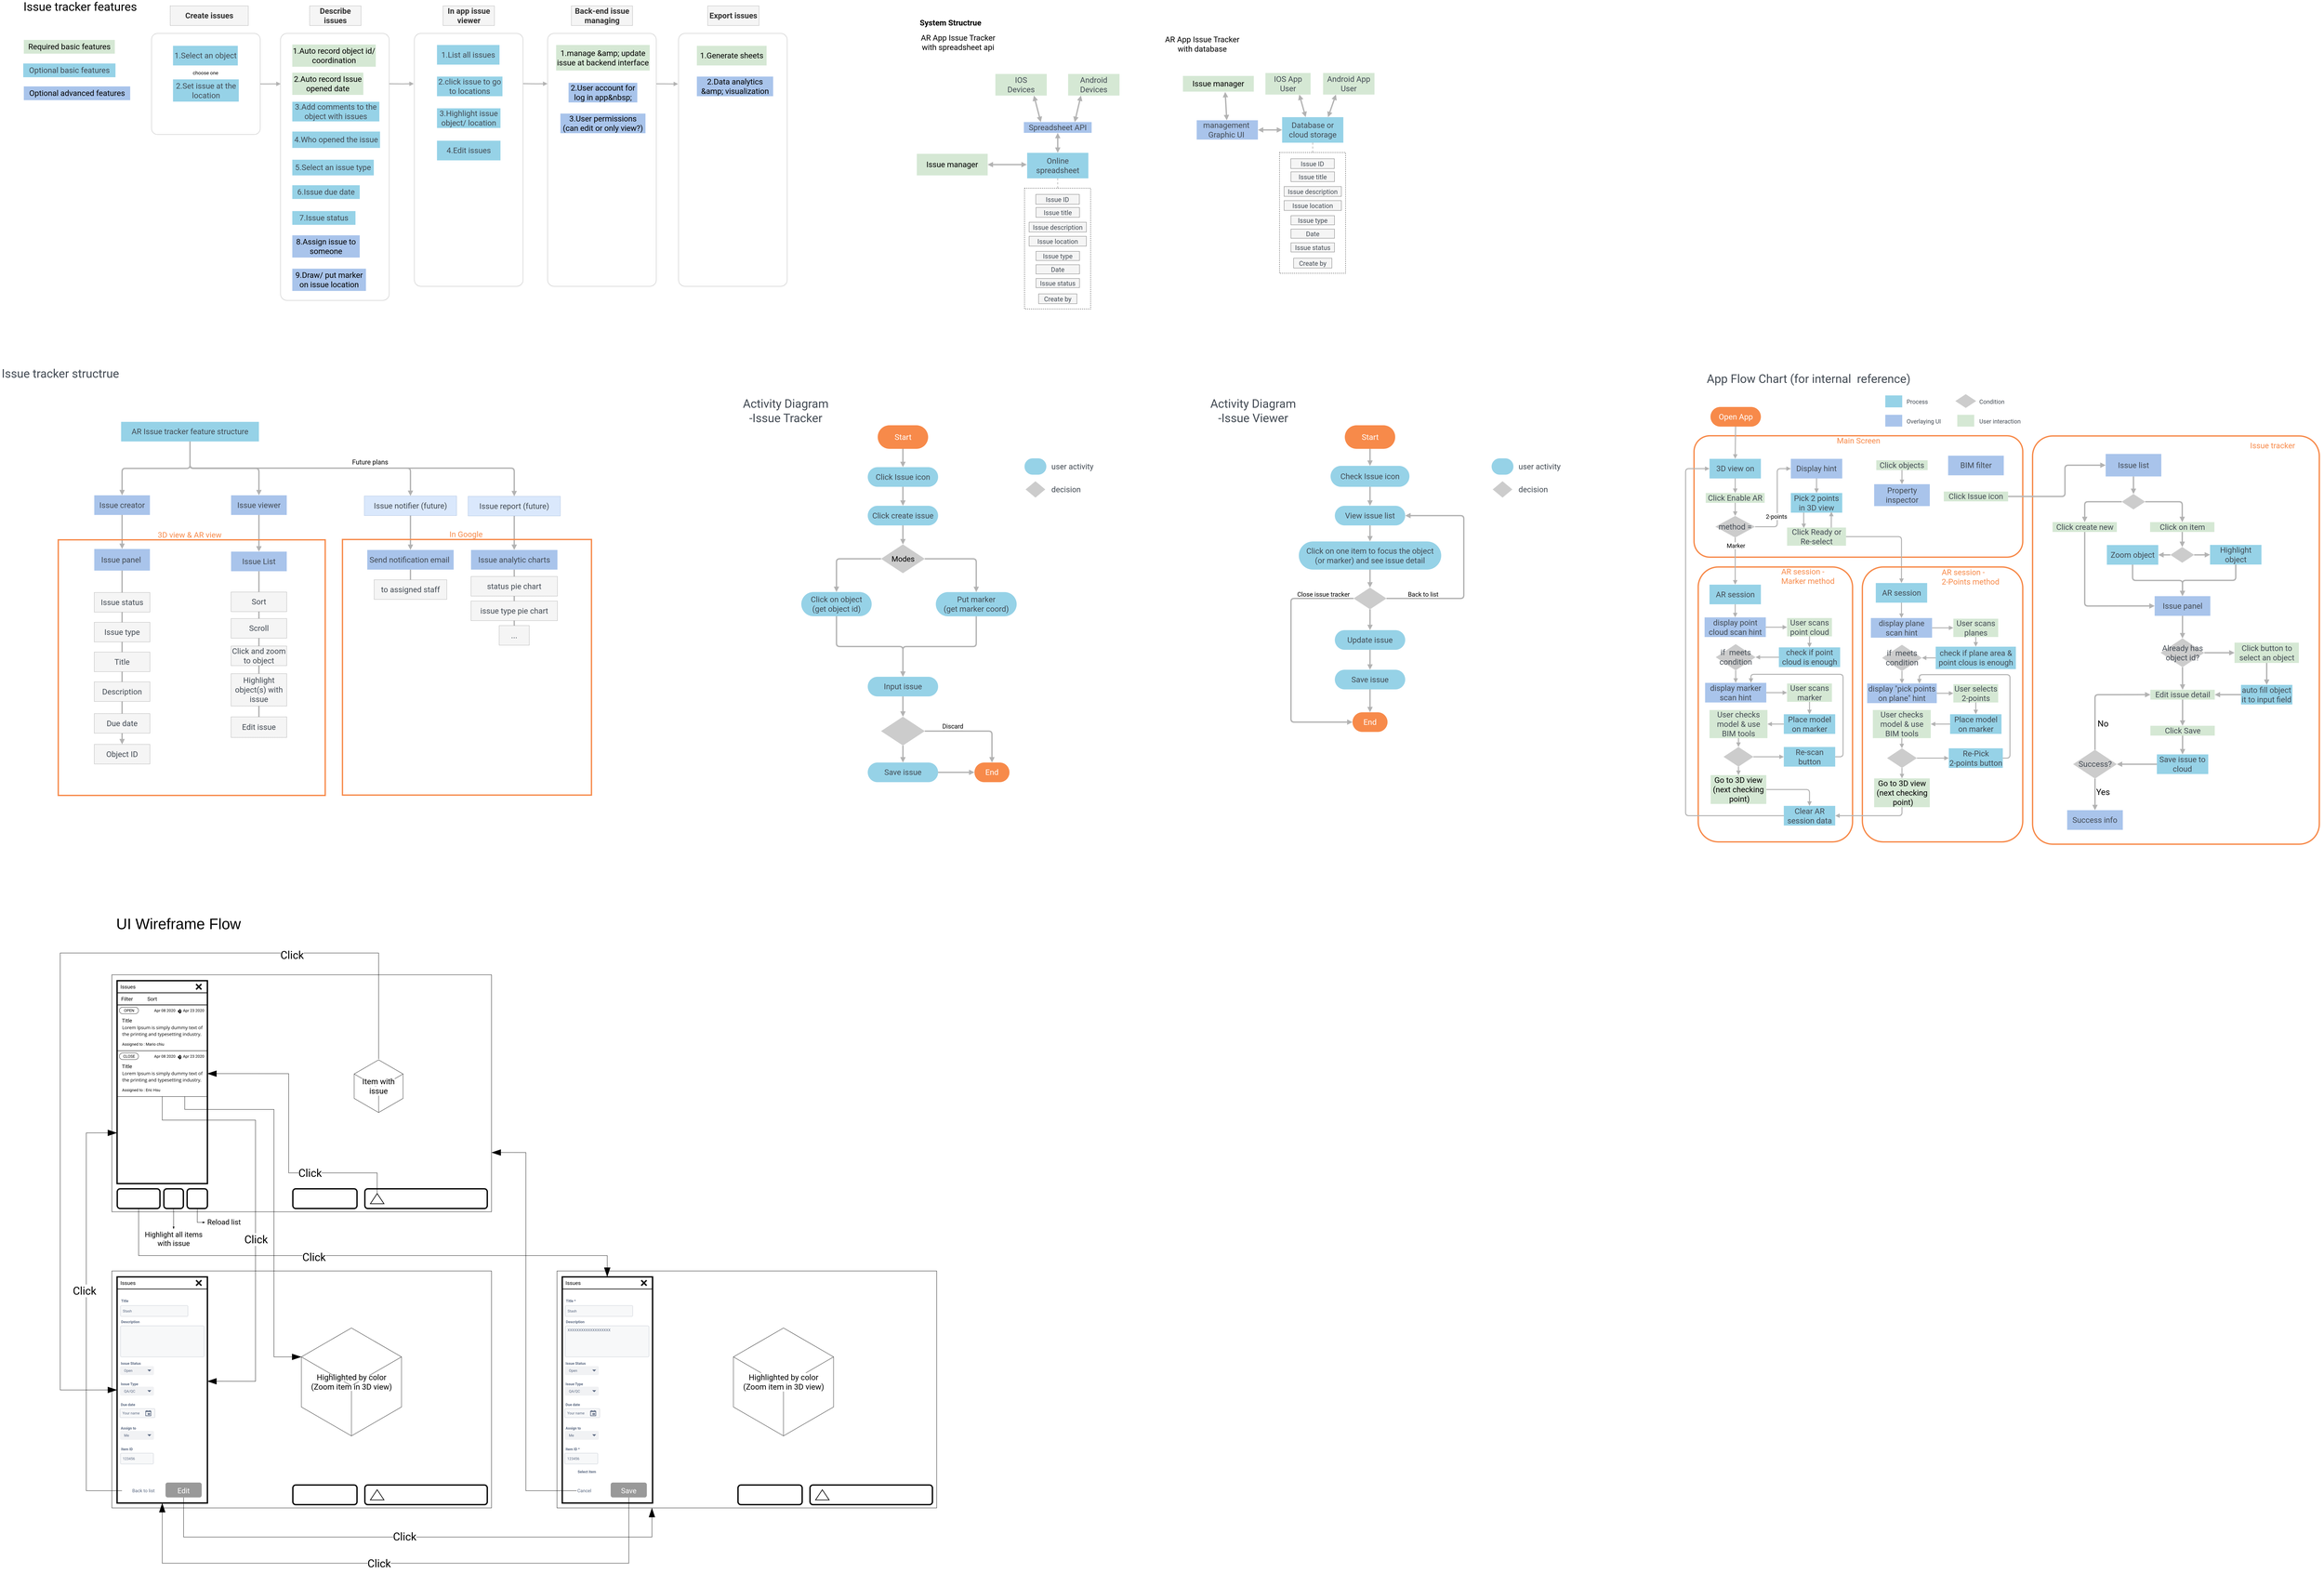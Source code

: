 <mxfile version="12.9.9" type="github">
  <diagram id="C5RBs43oDa-KdzZeNtuy" name="Page-1">
    <mxGraphModel dx="-1407" dy="4323" grid="0" gridSize="10" guides="1" tooltips="1" connect="1" arrows="1" fold="1" page="1" pageScale="1" pageWidth="1654" pageHeight="1169" math="0" shadow="0" extFonts="Roboto^https://fonts.googleapis.com/css?family=Roboto|Noto Sans TC^https://fonts.googleapis.com/css?family=Noto+Sans+TC">
      <root>
        <mxCell id="WIyWlLk6GJQsqaUBKTNV-0" />
        <mxCell id="WIyWlLk6GJQsqaUBKTNV-1" parent="WIyWlLk6GJQsqaUBKTNV-0" />
        <mxCell id="J6AxI7PObvK_dcv1gWlO-1" value="" style="edgeStyle=orthogonalEdgeStyle;orthogonalLoop=1;jettySize=auto;entryX=0.002;entryY=0.189;entryDx=0;entryDy=0;entryPerimeter=0;startFill=0;endArrow=block;endFill=1;strokeColor=#B3B3B3;strokeWidth=3;fontFamily=Roboto;" parent="WIyWlLk6GJQsqaUBKTNV-1" source="J6AxI7PObvK_dcv1gWlO-2" target="J6AxI7PObvK_dcv1gWlO-6" edge="1">
          <mxGeometry relative="1" as="geometry" />
        </mxCell>
        <mxCell id="J6AxI7PObvK_dcv1gWlO-2" value="" style="rounded=1;whiteSpace=wrap;fontFamily=Roboto;arcSize=6;strokeColor=#B3B3B3;" parent="WIyWlLk6GJQsqaUBKTNV-1" vertex="1">
          <mxGeometry x="5444" y="-2150" width="332" height="309" as="geometry" />
        </mxCell>
        <mxCell id="J6AxI7PObvK_dcv1gWlO-3" value="" style="rounded=1;whiteSpace=wrap;fontFamily=Roboto;arcSize=6;strokeColor=#B3B3B3;" parent="WIyWlLk6GJQsqaUBKTNV-1" vertex="1">
          <mxGeometry x="7054" y="-2150" width="332" height="773" as="geometry" />
        </mxCell>
        <mxCell id="J6AxI7PObvK_dcv1gWlO-4" value="" style="rounded=1;whiteSpace=wrap;fontFamily=Roboto;arcSize=6;strokeColor=#B3B3B3;" parent="WIyWlLk6GJQsqaUBKTNV-1" vertex="1">
          <mxGeometry x="6654" y="-2150" width="332" height="773" as="geometry" />
        </mxCell>
        <mxCell id="J6AxI7PObvK_dcv1gWlO-5" value="" style="rounded=1;whiteSpace=wrap;fontFamily=Roboto;arcSize=6;strokeColor=#B3B3B3;" parent="WIyWlLk6GJQsqaUBKTNV-1" vertex="1">
          <mxGeometry x="6247" y="-2150" width="332" height="773" as="geometry" />
        </mxCell>
        <mxCell id="J6AxI7PObvK_dcv1gWlO-6" value="" style="rounded=1;whiteSpace=wrap;fontFamily=Roboto;arcSize=6;strokeColor=#B3B3B3;" parent="WIyWlLk6GJQsqaUBKTNV-1" vertex="1">
          <mxGeometry x="5838" y="-2150" width="332" height="816" as="geometry" />
        </mxCell>
        <mxCell id="J6AxI7PObvK_dcv1gWlO-8" value="1.Select an object" style="rounded=1;whiteSpace=wrap;arcSize=0;fillColor=#96D2E7;strokeColor=none;shadow=0;dashed=1;dashPattern=1 1;labelBackgroundColor=none;fontFamily=Roboto;fontSize=24;fontColor=#434B54;" parent="WIyWlLk6GJQsqaUBKTNV-1" vertex="1">
          <mxGeometry x="5509.5" y="-2112" width="198" height="60" as="geometry" />
        </mxCell>
        <mxCell id="J6AxI7PObvK_dcv1gWlO-9" value="3.Add comments to the object with issues" style="rounded=1;whiteSpace=wrap;arcSize=0;fillColor=#96D2E7;strokeColor=none;shadow=0;dashed=1;dashPattern=1 1;labelBackgroundColor=none;fontFamily=Roboto;fontSize=24;fontColor=#434B54;" parent="WIyWlLk6GJQsqaUBKTNV-1" vertex="1">
          <mxGeometry x="5874" y="-1941" width="266" height="60" as="geometry" />
        </mxCell>
        <mxCell id="J6AxI7PObvK_dcv1gWlO-10" value="2.Set issue at the location" style="rounded=1;whiteSpace=wrap;arcSize=0;fillColor=#96D2E7;strokeColor=none;shadow=0;dashed=1;dashPattern=1 1;labelBackgroundColor=none;fontFamily=Roboto;fontSize=24;fontColor=#434B54;" parent="WIyWlLk6GJQsqaUBKTNV-1" vertex="1">
          <mxGeometry x="5509.5" y="-2009.5" width="201" height="68" as="geometry" />
        </mxCell>
        <mxCell id="J6AxI7PObvK_dcv1gWlO-11" value="1.Auto record object id/ coordination" style="rounded=1;whiteSpace=wrap;arcSize=0;fillColor=#d5e8d4;strokeColor=none;shadow=0;dashed=1;dashPattern=1 1;labelBackgroundColor=none;fontFamily=Roboto;fontSize=24;fontColor=#000000;" parent="WIyWlLk6GJQsqaUBKTNV-1" vertex="1">
          <mxGeometry x="5874" y="-2116" width="255" height="68" as="geometry" />
        </mxCell>
        <mxCell id="J6AxI7PObvK_dcv1gWlO-12" value="Describe issues" style="rounded=1;whiteSpace=wrap;arcSize=0;fillColor=#f5f5f5;strokeColor=#666666;shadow=0;dashed=1;dashPattern=1 1;labelBackgroundColor=none;fontFamily=Roboto;fontSize=24;fontColor=#333333;fontStyle=1" parent="WIyWlLk6GJQsqaUBKTNV-1" vertex="1">
          <mxGeometry x="5927" y="-2234" width="157" height="60" as="geometry" />
        </mxCell>
        <mxCell id="J6AxI7PObvK_dcv1gWlO-13" value="8.Assign issue to someone" style="rounded=1;whiteSpace=wrap;arcSize=0;fillColor=#A9C4EB;strokeColor=none;shadow=0;dashed=1;dashPattern=1 1;labelBackgroundColor=none;fontFamily=Roboto;fontSize=24;fontColor=#000000;" parent="WIyWlLk6GJQsqaUBKTNV-1" vertex="1">
          <mxGeometry x="5874" y="-1533" width="206" height="68" as="geometry" />
        </mxCell>
        <mxCell id="J6AxI7PObvK_dcv1gWlO-14" value="5.Select an issue type" style="rounded=1;whiteSpace=wrap;arcSize=0;fillColor=#96D2E7;strokeColor=none;shadow=0;dashed=1;dashPattern=1 1;labelBackgroundColor=none;fontFamily=Roboto;fontSize=24;fontColor=#434B54;" parent="WIyWlLk6GJQsqaUBKTNV-1" vertex="1">
          <mxGeometry x="5874" y="-1764" width="249" height="48" as="geometry" />
        </mxCell>
        <mxCell id="J6AxI7PObvK_dcv1gWlO-15" value="Create issues" style="rounded=1;whiteSpace=wrap;arcSize=0;fillColor=#f5f5f5;strokeColor=#666666;shadow=0;dashed=1;dashPattern=1 1;labelBackgroundColor=none;fontFamily=Roboto;fontSize=24;fontColor=#333333;fontStyle=1" parent="WIyWlLk6GJQsqaUBKTNV-1" vertex="1">
          <mxGeometry x="5501" y="-2234" width="238.5" height="60" as="geometry" />
        </mxCell>
        <mxCell id="J6AxI7PObvK_dcv1gWlO-16" value="In app issue viewer" style="rounded=1;whiteSpace=wrap;arcSize=0;fillColor=#f5f5f5;strokeColor=#666666;shadow=0;dashed=1;dashPattern=1 1;labelBackgroundColor=none;fontFamily=Roboto;fontSize=24;fontColor=#333333;fontStyle=1" parent="WIyWlLk6GJQsqaUBKTNV-1" vertex="1">
          <mxGeometry x="6334.5" y="-2234" width="157" height="60" as="geometry" />
        </mxCell>
        <mxCell id="J6AxI7PObvK_dcv1gWlO-17" value="Export issues" style="rounded=1;whiteSpace=wrap;arcSize=0;fillColor=#f5f5f5;strokeColor=#666666;shadow=0;dashed=1;dashPattern=1 1;labelBackgroundColor=none;fontFamily=Roboto;fontSize=24;fontColor=#333333;fontStyle=1" parent="WIyWlLk6GJQsqaUBKTNV-1" vertex="1">
          <mxGeometry x="7143" y="-2234" width="157" height="60" as="geometry" />
        </mxCell>
        <mxCell id="J6AxI7PObvK_dcv1gWlO-18" value="2.click issue to go to locations" style="rounded=1;whiteSpace=wrap;arcSize=0;fillColor=#96D2E7;strokeColor=none;shadow=0;dashed=1;dashPattern=1 1;labelBackgroundColor=none;fontFamily=Roboto;fontSize=24;fontColor=#434B54;" parent="WIyWlLk6GJQsqaUBKTNV-1" vertex="1">
          <mxGeometry x="6316" y="-2018" width="200" height="60" as="geometry" />
        </mxCell>
        <mxCell id="J6AxI7PObvK_dcv1gWlO-19" value="1.List all issues" style="rounded=1;whiteSpace=wrap;arcSize=0;fillColor=#96D2E7;strokeColor=none;shadow=0;dashed=1;dashPattern=1 1;labelBackgroundColor=none;fontFamily=Roboto;fontSize=24;fontColor=#434B54;" parent="WIyWlLk6GJQsqaUBKTNV-1" vertex="1">
          <mxGeometry x="6316" y="-2114.5" width="191" height="60" as="geometry" />
        </mxCell>
        <mxCell id="J6AxI7PObvK_dcv1gWlO-20" value="Back-end issue managing" style="rounded=1;whiteSpace=wrap;arcSize=0;fillColor=#f5f5f5;strokeColor=#666666;shadow=0;dashed=1;dashPattern=1 1;labelBackgroundColor=none;fontFamily=Roboto;fontSize=24;fontColor=#333333;fontStyle=1" parent="WIyWlLk6GJQsqaUBKTNV-1" vertex="1">
          <mxGeometry x="6726.5" y="-2234" width="187" height="60" as="geometry" />
        </mxCell>
        <mxCell id="J6AxI7PObvK_dcv1gWlO-21" value="6.Issue due date" style="rounded=1;whiteSpace=wrap;arcSize=0;fillColor=#96D2E7;strokeColor=none;shadow=0;dashed=1;dashPattern=1 1;labelBackgroundColor=none;fontFamily=Roboto;fontSize=24;fontColor=#434B54;" parent="WIyWlLk6GJQsqaUBKTNV-1" vertex="1">
          <mxGeometry x="5874" y="-1686" width="206" height="42" as="geometry" />
        </mxCell>
        <mxCell id="J6AxI7PObvK_dcv1gWlO-22" value="2.Auto record Issue opened date" style="rounded=1;whiteSpace=wrap;arcSize=0;fillColor=#d5e8d4;strokeColor=none;shadow=0;dashed=1;dashPattern=1 1;labelBackgroundColor=none;fontFamily=Roboto;fontSize=24;fontColor=#000000;" parent="WIyWlLk6GJQsqaUBKTNV-1" vertex="1">
          <mxGeometry x="5874" y="-2030" width="217" height="68" as="geometry" />
        </mxCell>
        <mxCell id="J6AxI7PObvK_dcv1gWlO-23" value="2.User account for log in app&amp;nbsp;" style="rounded=1;whiteSpace=wrap;arcSize=0;fillColor=#A9C4EB;strokeColor=none;shadow=0;dashed=1;dashPattern=1 1;labelBackgroundColor=none;fontFamily=Roboto;fontSize=24;fontColor=#000000;" parent="WIyWlLk6GJQsqaUBKTNV-1" vertex="1">
          <mxGeometry x="6718" y="-1999" width="210" height="60" as="geometry" />
        </mxCell>
        <mxCell id="J6AxI7PObvK_dcv1gWlO-24" value="4.Who opened the issue" style="rounded=1;whiteSpace=wrap;arcSize=0;fillColor=#96D2E7;strokeColor=none;shadow=0;dashed=1;dashPattern=1 1;labelBackgroundColor=none;fontFamily=Roboto;fontSize=24;fontColor=#434B54;" parent="WIyWlLk6GJQsqaUBKTNV-1" vertex="1">
          <mxGeometry x="5874" y="-1850" width="268" height="50" as="geometry" />
        </mxCell>
        <mxCell id="J6AxI7PObvK_dcv1gWlO-25" value="1.manage &amp;amp; update issue at backend interface" style="rounded=1;whiteSpace=wrap;arcSize=0;fillColor=#d5e8d4;strokeColor=none;shadow=0;dashed=1;dashPattern=1 1;labelBackgroundColor=none;fontFamily=Roboto;fontSize=24;fontColor=#000000;" parent="WIyWlLk6GJQsqaUBKTNV-1" vertex="1">
          <mxGeometry x="6680" y="-2114.5" width="286" height="78" as="geometry" />
        </mxCell>
        <mxCell id="J6AxI7PObvK_dcv1gWlO-26" value="1.Generate sheets" style="rounded=1;whiteSpace=wrap;arcSize=0;fillColor=#d5e8d4;strokeColor=none;shadow=0;dashed=1;dashPattern=1 1;labelBackgroundColor=none;fontFamily=Roboto;fontSize=24;fontColor=#000000;" parent="WIyWlLk6GJQsqaUBKTNV-1" vertex="1">
          <mxGeometry x="7110" y="-2112" width="213" height="60" as="geometry" />
        </mxCell>
        <mxCell id="J6AxI7PObvK_dcv1gWlO-27" value="2.Data analytics &amp;amp; visualization" style="rounded=1;whiteSpace=wrap;arcSize=0;fillColor=#A9C4EB;strokeColor=none;shadow=0;dashed=1;dashPattern=1 1;labelBackgroundColor=none;fontFamily=Roboto;fontSize=24;fontColor=#000000;" parent="WIyWlLk6GJQsqaUBKTNV-1" vertex="1">
          <mxGeometry x="7110" y="-2018" width="233" height="60" as="geometry" />
        </mxCell>
        <mxCell id="J6AxI7PObvK_dcv1gWlO-28" value="" style="edgeStyle=orthogonalEdgeStyle;orthogonalLoop=1;jettySize=auto;exitX=0.5;exitY=1;exitDx=0;exitDy=0;startFill=0;endArrow=block;endFill=1;strokeColor=#B3B3B3;strokeWidth=3;fontFamily=Roboto;" parent="WIyWlLk6GJQsqaUBKTNV-1" source="J6AxI7PObvK_dcv1gWlO-2" target="J6AxI7PObvK_dcv1gWlO-2" edge="1">
          <mxGeometry relative="1" as="geometry" />
        </mxCell>
        <mxCell id="J6AxI7PObvK_dcv1gWlO-29" value="9.Draw/ put marker on issue location" style="rounded=1;whiteSpace=wrap;arcSize=0;fillColor=#A9C4EB;strokeColor=none;shadow=0;dashed=1;dashPattern=1 1;labelBackgroundColor=none;fontFamily=Roboto;fontSize=24;fontColor=#000000;" parent="WIyWlLk6GJQsqaUBKTNV-1" vertex="1">
          <mxGeometry x="5874" y="-1431" width="225" height="68" as="geometry" />
        </mxCell>
        <mxCell id="J6AxI7PObvK_dcv1gWlO-30" value="" style="edgeStyle=orthogonalEdgeStyle;orthogonalLoop=1;jettySize=auto;exitX=1;exitY=0.5;exitDx=0;exitDy=0;startFill=0;endArrow=block;endFill=1;strokeColor=#B3B3B3;strokeWidth=3;fontFamily=Roboto;entryX=-0.005;entryY=0.199;entryDx=0;entryDy=0;entryPerimeter=0;" parent="WIyWlLk6GJQsqaUBKTNV-1" target="J6AxI7PObvK_dcv1gWlO-5" edge="1">
          <mxGeometry relative="1" as="geometry">
            <mxPoint x="6170.0" y="-1996.06" as="sourcePoint" />
            <mxPoint x="6224" y="-1996" as="targetPoint" />
            <Array as="points" />
          </mxGeometry>
        </mxCell>
        <mxCell id="J6AxI7PObvK_dcv1gWlO-31" value="" style="edgeStyle=orthogonalEdgeStyle;orthogonalLoop=1;jettySize=auto;exitX=1;exitY=0.5;exitDx=0;exitDy=0;entryX=-0.001;entryY=0.199;entryDx=0;entryDy=0;entryPerimeter=0;startFill=0;endArrow=block;endFill=1;strokeColor=#B3B3B3;strokeWidth=3;fontFamily=Roboto;" parent="WIyWlLk6GJQsqaUBKTNV-1" target="J6AxI7PObvK_dcv1gWlO-4" edge="1">
          <mxGeometry relative="1" as="geometry">
            <mxPoint x="6579" y="-1996.33" as="sourcePoint" />
            <mxPoint x="6640.668" y="-1995.822" as="targetPoint" />
            <Array as="points" />
          </mxGeometry>
        </mxCell>
        <mxCell id="J6AxI7PObvK_dcv1gWlO-32" value="" style="endArrow=block;strokeColor=#B3B3B3;strokeWidth=3;fontFamily=Roboto;endFill=1;startFill=0;entryX=-0.004;entryY=0.2;entryDx=0;entryDy=0;entryPerimeter=0;" parent="WIyWlLk6GJQsqaUBKTNV-1" target="J6AxI7PObvK_dcv1gWlO-3" edge="1">
          <mxGeometry width="50" height="50" relative="1" as="geometry">
            <mxPoint x="6986" y="-1995.92" as="sourcePoint" />
            <mxPoint x="7036" y="-1995.92" as="targetPoint" />
          </mxGeometry>
        </mxCell>
        <mxCell id="J6AxI7PObvK_dcv1gWlO-33" value="3.User permissions&#xa;(can edit or only view?)" style="rounded=1;whiteSpace=wrap;arcSize=0;fillColor=#A9C4EB;strokeColor=none;shadow=0;dashed=1;dashPattern=1 1;labelBackgroundColor=none;fontFamily=Roboto;fontSize=24;fontColor=#000000;" parent="WIyWlLk6GJQsqaUBKTNV-1" vertex="1">
          <mxGeometry x="6693" y="-1905" width="260" height="60" as="geometry" />
        </mxCell>
        <mxCell id="J6AxI7PObvK_dcv1gWlO-34" value="4.Edit issues" style="rounded=1;whiteSpace=wrap;arcSize=0;fillColor=#96D2E7;strokeColor=none;shadow=0;dashed=1;dashPattern=1 1;labelBackgroundColor=none;fontFamily=Roboto;fontSize=24;fontColor=#434B54;" parent="WIyWlLk6GJQsqaUBKTNV-1" vertex="1">
          <mxGeometry x="6316" y="-1822" width="194" height="60" as="geometry" />
        </mxCell>
        <mxCell id="J6AxI7PObvK_dcv1gWlO-35" value="3.Highlight issue object/ location" style="rounded=1;whiteSpace=wrap;arcSize=0;fillColor=#96D2E7;strokeColor=none;shadow=0;dashed=1;dashPattern=1 1;labelBackgroundColor=none;fontFamily=Roboto;fontSize=24;fontColor=#434B54;" parent="WIyWlLk6GJQsqaUBKTNV-1" vertex="1">
          <mxGeometry x="6316" y="-1921" width="194" height="60" as="geometry" />
        </mxCell>
        <mxCell id="J6AxI7PObvK_dcv1gWlO-36" value="Optional basic features" style="rounded=1;whiteSpace=wrap;arcSize=0;fillColor=#96D2E7;strokeColor=none;shadow=0;dashed=1;dashPattern=1 1;labelBackgroundColor=none;fontFamily=Roboto;fontSize=24;fontColor=#434B54;" parent="WIyWlLk6GJQsqaUBKTNV-1" vertex="1">
          <mxGeometry x="5052" y="-2058" width="281.75" height="42" as="geometry" />
        </mxCell>
        <mxCell id="J6AxI7PObvK_dcv1gWlO-37" value="Required basic features" style="rounded=1;whiteSpace=wrap;arcSize=0;fillColor=#d5e8d4;strokeColor=none;shadow=0;dashed=1;dashPattern=1 1;labelBackgroundColor=none;fontFamily=Roboto;fontSize=24;fontColor=#000000;" parent="WIyWlLk6GJQsqaUBKTNV-1" vertex="1">
          <mxGeometry x="5053.75" y="-2130" width="278" height="42" as="geometry" />
        </mxCell>
        <mxCell id="J6AxI7PObvK_dcv1gWlO-38" value="Optional advanced features" style="rounded=1;whiteSpace=wrap;arcSize=0;fillColor=#A9C4EB;strokeColor=none;shadow=0;dashed=1;dashPattern=1 1;labelBackgroundColor=none;fontFamily=Roboto;fontSize=24;fontColor=#000000;" parent="WIyWlLk6GJQsqaUBKTNV-1" vertex="1">
          <mxGeometry x="5053.75" y="-1988" width="325" height="42" as="geometry" />
        </mxCell>
        <mxCell id="J6AxI7PObvK_dcv1gWlO-39" value="Issue tracker features&#xa;" style="text;strokeColor=none;fillColor=none;align=center;verticalAlign=middle;whiteSpace=wrap;rounded=0;dashed=1;fontFamily=Roboto;fontSize=36;" parent="WIyWlLk6GJQsqaUBKTNV-1" vertex="1">
          <mxGeometry x="5040" y="-2231" width="372" height="44" as="geometry" />
        </mxCell>
        <mxCell id="J6AxI7PObvK_dcv1gWlO-40" value="choose one" style="rounded=1;whiteSpace=wrap;arcSize=0;shadow=0;dashed=1;dashPattern=1 1;labelBackgroundColor=none;fontFamily=Roboto;fontSize=15;fillColor=none;strokeColor=none;" parent="WIyWlLk6GJQsqaUBKTNV-1" vertex="1">
          <mxGeometry x="5530.5" y="-2051.5" width="156" height="42" as="geometry" />
        </mxCell>
        <mxCell id="J6AxI7PObvK_dcv1gWlO-44" value="7.Issue status" style="rounded=1;whiteSpace=wrap;arcSize=0;fillColor=#96D2E7;strokeColor=none;shadow=0;dashed=1;dashPattern=1 1;labelBackgroundColor=none;fontFamily=Roboto;fontSize=24;fontColor=#434B54;" parent="WIyWlLk6GJQsqaUBKTNV-1" vertex="1">
          <mxGeometry x="5874" y="-1607" width="193" height="42" as="geometry" />
        </mxCell>
        <mxCell id="J6AxI7PObvK_dcv1gWlO-45" style="edgeStyle=none;orthogonalLoop=1;jettySize=auto;html=1;exitX=0.385;exitY=-0.002;exitDx=0;exitDy=0;entryX=0.75;entryY=1;entryDx=0;entryDy=0;startFill=1;endArrow=block;endFill=1;strokeColor=#B3B3B3;strokeWidth=4;fontFamily=Roboto;startArrow=block;exitPerimeter=0;" parent="WIyWlLk6GJQsqaUBKTNV-1" source="J6AxI7PObvK_dcv1gWlO-47" target="J6AxI7PObvK_dcv1gWlO-50" edge="1">
          <mxGeometry relative="1" as="geometry" />
        </mxCell>
        <mxCell id="J6AxI7PObvK_dcv1gWlO-46" style="edgeStyle=none;orthogonalLoop=1;jettySize=auto;html=1;startArrow=none;startFill=0;endArrow=none;endFill=0;strokeColor=#B3B3B3;strokeWidth=2;fontFamily=Roboto;dashed=1;" parent="WIyWlLk6GJQsqaUBKTNV-1" source="J6AxI7PObvK_dcv1gWlO-47" target="J6AxI7PObvK_dcv1gWlO-55" edge="1">
          <mxGeometry relative="1" as="geometry" />
        </mxCell>
        <mxCell id="J6AxI7PObvK_dcv1gWlO-47" value="&lt;font style=&quot;font-size: 24px&quot; color=&quot;#434b54&quot;&gt;Database or cloud storage&lt;/font&gt;" style="rounded=1;whiteSpace=wrap;html=1;arcSize=0;fillColor=#96D2E7;strokeColor=none;shadow=0;dashed=1;dashPattern=1 1;labelBackgroundColor=none;fontFamily=Roboto;fontSize=24;fontColor=#434B54;" parent="WIyWlLk6GJQsqaUBKTNV-1" vertex="1">
          <mxGeometry x="8898" y="-1894" width="187" height="78" as="geometry" />
        </mxCell>
        <mxCell id="J6AxI7PObvK_dcv1gWlO-48" style="edgeStyle=none;orthogonalLoop=1;jettySize=auto;html=1;exitX=0.25;exitY=1;exitDx=0;exitDy=0;entryX=0.75;entryY=0;entryDx=0;entryDy=0;startFill=1;endArrow=block;endFill=1;strokeColor=#B3B3B3;strokeWidth=4;fontFamily=Roboto;startArrow=block;" parent="WIyWlLk6GJQsqaUBKTNV-1" source="J6AxI7PObvK_dcv1gWlO-49" target="J6AxI7PObvK_dcv1gWlO-47" edge="1">
          <mxGeometry relative="1" as="geometry" />
        </mxCell>
        <mxCell id="J6AxI7PObvK_dcv1gWlO-49" value="&lt;font style=&quot;font-size: 24px&quot; color=&quot;#434b54&quot;&gt;Android App&lt;br&gt;User&lt;br&gt;&lt;/font&gt;" style="rounded=1;whiteSpace=wrap;html=1;arcSize=0;fillColor=#d5e8d4;strokeColor=none;shadow=0;dashed=1;dashPattern=1 1;labelBackgroundColor=none;fontFamily=Roboto;fontSize=24;" parent="WIyWlLk6GJQsqaUBKTNV-1" vertex="1">
          <mxGeometry x="9023.17" y="-2029" width="157" height="66" as="geometry" />
        </mxCell>
        <mxCell id="J6AxI7PObvK_dcv1gWlO-50" value="&lt;font style=&quot;font-size: 24px&quot; color=&quot;#434b54&quot;&gt;IOS App User&lt;/font&gt;" style="rounded=1;whiteSpace=wrap;html=1;arcSize=0;fillColor=#d5e8d4;strokeColor=none;shadow=0;dashed=1;dashPattern=1 1;labelBackgroundColor=none;fontFamily=Roboto;fontSize=24;" parent="WIyWlLk6GJQsqaUBKTNV-1" vertex="1">
          <mxGeometry x="8847" y="-2029" width="138" height="66" as="geometry" />
        </mxCell>
        <mxCell id="J6AxI7PObvK_dcv1gWlO-51" style="edgeStyle=none;orthogonalLoop=1;jettySize=auto;html=1;startArrow=block;startFill=1;endArrow=block;endFill=1;strokeColor=#B3B3B3;strokeWidth=4;fontFamily=Roboto;" parent="WIyWlLk6GJQsqaUBKTNV-1" target="J6AxI7PObvK_dcv1gWlO-85" edge="1">
          <mxGeometry relative="1" as="geometry">
            <mxPoint x="8724" y="-1971" as="sourcePoint" />
          </mxGeometry>
        </mxCell>
        <mxCell id="J6AxI7PObvK_dcv1gWlO-52" value="Issue manager" style="rounded=1;whiteSpace=wrap;html=1;arcSize=0;fillColor=#d5e8d4;strokeColor=none;shadow=0;dashed=1;dashPattern=1 1;labelBackgroundColor=none;fontFamily=Roboto;fontSize=24;" parent="WIyWlLk6GJQsqaUBKTNV-1" vertex="1">
          <mxGeometry x="8595" y="-2020" width="216.42" height="48" as="geometry" />
        </mxCell>
        <mxCell id="J6AxI7PObvK_dcv1gWlO-53" style="edgeStyle=none;orthogonalLoop=1;jettySize=auto;html=1;exitX=0.5;exitY=1;exitDx=0;exitDy=0;dashed=1;startArrow=none;startFill=0;endArrow=none;endFill=0;strokeColor=#B3B3B3;strokeWidth=2;fontFamily=Roboto;" parent="WIyWlLk6GJQsqaUBKTNV-1" source="J6AxI7PObvK_dcv1gWlO-54" edge="1">
          <mxGeometry relative="1" as="geometry">
            <mxPoint x="8643" y="-2103.0" as="targetPoint" />
          </mxGeometry>
        </mxCell>
        <mxCell id="J6AxI7PObvK_dcv1gWlO-54" value="&lt;font style=&quot;font-size: 24px&quot;&gt;AR App Issue Tracker with database&lt;/font&gt;" style="text;html=1;strokeColor=none;fillColor=none;align=center;verticalAlign=middle;whiteSpace=wrap;rounded=0;dashed=1;fontFamily=Roboto;" parent="WIyWlLk6GJQsqaUBKTNV-1" vertex="1">
          <mxGeometry x="8528" y="-2139" width="252" height="44" as="geometry" />
        </mxCell>
        <mxCell id="J6AxI7PObvK_dcv1gWlO-55" value="" style="rounded=0;whiteSpace=wrap;html=1;fontFamily=Roboto;align=center;dashed=1;" parent="WIyWlLk6GJQsqaUBKTNV-1" vertex="1">
          <mxGeometry x="8890" y="-1786" width="201.92" height="369" as="geometry" />
        </mxCell>
        <mxCell id="J6AxI7PObvK_dcv1gWlO-56" value="&lt;font style=&quot;font-size: 20px&quot; color=&quot;#434b54&quot;&gt;Issue type&lt;/font&gt;" style="rounded=1;whiteSpace=wrap;html=1;arcSize=0;fillColor=#f5f5f5;strokeColor=#666666;shadow=0;labelBackgroundColor=none;fontFamily=Roboto;fontSize=24;fontColor=#333333;" parent="WIyWlLk6GJQsqaUBKTNV-1" vertex="1">
          <mxGeometry x="8925" y="-1593" width="133" height="28" as="geometry" />
        </mxCell>
        <mxCell id="J6AxI7PObvK_dcv1gWlO-57" value="&lt;font style=&quot;font-size: 20px&quot; color=&quot;#434b54&quot;&gt;Issue title&lt;/font&gt;" style="rounded=1;whiteSpace=wrap;html=1;arcSize=0;fillColor=#f5f5f5;strokeColor=#666666;shadow=0;labelBackgroundColor=none;fontFamily=Roboto;fontSize=24;fontColor=#333333;verticalAlign=middle;horizontal=1;align=center;labelPosition=center;verticalLabelPosition=middle;" parent="WIyWlLk6GJQsqaUBKTNV-1" vertex="1">
          <mxGeometry x="8925" y="-1727" width="133" height="30" as="geometry" />
        </mxCell>
        <mxCell id="J6AxI7PObvK_dcv1gWlO-58" value="&lt;font style=&quot;font-size: 20px&quot; color=&quot;#434b54&quot;&gt;Issue description&lt;/font&gt;" style="rounded=1;whiteSpace=wrap;html=1;arcSize=0;fillColor=#f5f5f5;strokeColor=#666666;shadow=0;labelBackgroundColor=none;fontFamily=Roboto;fontSize=24;fontColor=#333333;verticalAlign=middle;horizontal=1;align=center;labelPosition=center;verticalLabelPosition=middle;" parent="WIyWlLk6GJQsqaUBKTNV-1" vertex="1">
          <mxGeometry x="8904" y="-1682" width="175" height="30" as="geometry" />
        </mxCell>
        <mxCell id="J6AxI7PObvK_dcv1gWlO-59" value="&lt;font style=&quot;font-size: 20px&quot; color=&quot;#434b54&quot;&gt;Date&lt;/font&gt;" style="rounded=1;whiteSpace=wrap;html=1;arcSize=0;fillColor=#f5f5f5;strokeColor=#666666;shadow=0;labelBackgroundColor=none;fontFamily=Roboto;fontSize=24;fontColor=#333333;" parent="WIyWlLk6GJQsqaUBKTNV-1" vertex="1">
          <mxGeometry x="8925" y="-1552" width="133" height="28" as="geometry" />
        </mxCell>
        <mxCell id="J6AxI7PObvK_dcv1gWlO-60" value="&lt;font style=&quot;font-size: 20px&quot; color=&quot;#434b54&quot;&gt;Issue status&lt;/font&gt;" style="rounded=1;whiteSpace=wrap;html=1;arcSize=0;fillColor=#f5f5f5;strokeColor=#666666;shadow=0;labelBackgroundColor=none;fontFamily=Roboto;fontSize=24;fontColor=#333333;" parent="WIyWlLk6GJQsqaUBKTNV-1" vertex="1">
          <mxGeometry x="8925" y="-1510" width="133" height="28" as="geometry" />
        </mxCell>
        <mxCell id="J6AxI7PObvK_dcv1gWlO-61" value="&lt;font style=&quot;font-size: 20px&quot; color=&quot;#434b54&quot;&gt;Issue location&lt;/font&gt;" style="rounded=1;whiteSpace=wrap;html=1;arcSize=0;fillColor=#f5f5f5;strokeColor=#666666;shadow=0;labelBackgroundColor=none;fontFamily=Roboto;fontSize=24;fontColor=#333333;verticalAlign=middle;horizontal=1;align=center;labelPosition=center;verticalLabelPosition=middle;" parent="WIyWlLk6GJQsqaUBKTNV-1" vertex="1">
          <mxGeometry x="8904" y="-1639" width="175" height="30" as="geometry" />
        </mxCell>
        <mxCell id="J6AxI7PObvK_dcv1gWlO-62" value="&lt;font style=&quot;font-size: 20px&quot; color=&quot;#434b54&quot;&gt;Create by&lt;/font&gt;" style="rounded=1;whiteSpace=wrap;html=1;arcSize=0;fillColor=#f5f5f5;strokeColor=#666666;shadow=0;labelBackgroundColor=none;fontFamily=Roboto;fontSize=24;fontColor=#333333;verticalAlign=middle;horizontal=1;align=center;labelPosition=center;verticalLabelPosition=middle;" parent="WIyWlLk6GJQsqaUBKTNV-1" vertex="1">
          <mxGeometry x="8933" y="-1463" width="117" height="30" as="geometry" />
        </mxCell>
        <mxCell id="J6AxI7PObvK_dcv1gWlO-63" value="&lt;font style=&quot;font-size: 20px&quot; color=&quot;#434b54&quot;&gt;Issue ID&lt;/font&gt;" style="rounded=1;whiteSpace=wrap;html=1;arcSize=0;fillColor=#f5f5f5;strokeColor=#666666;shadow=0;labelBackgroundColor=none;fontFamily=Roboto;fontSize=24;fontColor=#333333;verticalAlign=middle;horizontal=1;align=center;labelPosition=center;verticalLabelPosition=middle;" parent="WIyWlLk6GJQsqaUBKTNV-1" vertex="1">
          <mxGeometry x="8924.46" y="-1767" width="133" height="30" as="geometry" />
        </mxCell>
        <mxCell id="J6AxI7PObvK_dcv1gWlO-64" style="edgeStyle=none;rounded=1;orthogonalLoop=1;jettySize=auto;html=1;entryX=1;entryY=0.5;entryDx=0;entryDy=0;fontFamily=Roboto;strokeColor=#B3B3B3;strokeWidth=4;endFill=1;endArrow=block;startFill=1;startArrow=block;" parent="WIyWlLk6GJQsqaUBKTNV-1" target="J6AxI7PObvK_dcv1gWlO-71" edge="1">
          <mxGeometry relative="1" as="geometry">
            <mxPoint x="8118" y="-1749" as="sourcePoint" />
          </mxGeometry>
        </mxCell>
        <mxCell id="J6AxI7PObvK_dcv1gWlO-65" style="edgeStyle=none;orthogonalLoop=1;jettySize=auto;html=1;startArrow=none;startFill=0;endArrow=none;endFill=0;strokeColor=#B3B3B3;strokeWidth=2;fontFamily=Roboto;dashed=1;" parent="WIyWlLk6GJQsqaUBKTNV-1" source="J6AxI7PObvK_dcv1gWlO-66" target="J6AxI7PObvK_dcv1gWlO-73" edge="1">
          <mxGeometry relative="1" as="geometry" />
        </mxCell>
        <mxCell id="J6AxI7PObvK_dcv1gWlO-66" value="&lt;font style=&quot;font-size: 24px&quot; color=&quot;#434b54&quot;&gt;Online spreadsheet&lt;/font&gt;" style="rounded=1;whiteSpace=wrap;html=1;arcSize=0;fillColor=#96D2E7;strokeColor=none;shadow=0;dashed=1;dashPattern=1 1;labelBackgroundColor=none;fontFamily=Roboto;fontSize=24;fontColor=#434B54;" parent="WIyWlLk6GJQsqaUBKTNV-1" vertex="1">
          <mxGeometry x="8119" y="-1785" width="187" height="78" as="geometry" />
        </mxCell>
        <mxCell id="J6AxI7PObvK_dcv1gWlO-67" style="edgeStyle=none;orthogonalLoop=1;jettySize=auto;html=1;exitX=0.25;exitY=1;exitDx=0;exitDy=0;entryX=0.75;entryY=0;entryDx=0;entryDy=0;startArrow=block;startFill=1;endArrow=block;endFill=1;strokeColor=#B3B3B3;strokeWidth=4;fontFamily=Roboto;" parent="WIyWlLk6GJQsqaUBKTNV-1" source="J6AxI7PObvK_dcv1gWlO-68" target="J6AxI7PObvK_dcv1gWlO-83" edge="1">
          <mxGeometry relative="1" as="geometry" />
        </mxCell>
        <mxCell id="J6AxI7PObvK_dcv1gWlO-68" value="&lt;font style=&quot;font-size: 24px&quot; color=&quot;#434b54&quot;&gt;Android Devices&lt;/font&gt;" style="rounded=1;whiteSpace=wrap;html=1;arcSize=0;fillColor=#d5e8d4;strokeColor=none;shadow=0;dashed=1;dashPattern=1 1;labelBackgroundColor=none;fontFamily=Roboto;fontSize=24;" parent="WIyWlLk6GJQsqaUBKTNV-1" vertex="1">
          <mxGeometry x="8244.17" y="-2026" width="157" height="66" as="geometry" />
        </mxCell>
        <mxCell id="J6AxI7PObvK_dcv1gWlO-69" style="edgeStyle=none;orthogonalLoop=1;jettySize=auto;html=1;exitX=0.75;exitY=1;exitDx=0;exitDy=0;entryX=0.25;entryY=0;entryDx=0;entryDy=0;startArrow=block;startFill=1;endArrow=block;endFill=1;strokeColor=#B3B3B3;strokeWidth=4;fontFamily=Roboto;" parent="WIyWlLk6GJQsqaUBKTNV-1" source="J6AxI7PObvK_dcv1gWlO-70" target="J6AxI7PObvK_dcv1gWlO-83" edge="1">
          <mxGeometry relative="1" as="geometry" />
        </mxCell>
        <mxCell id="J6AxI7PObvK_dcv1gWlO-70" value="&lt;font style=&quot;font-size: 24px&quot; color=&quot;#434b54&quot;&gt;IOS&lt;br&gt;Devices&lt;/font&gt;" style="rounded=1;whiteSpace=wrap;html=1;arcSize=0;fillColor=#d5e8d4;strokeColor=none;shadow=0;dashed=1;dashPattern=1 1;labelBackgroundColor=none;fontFamily=Roboto;fontSize=24;" parent="WIyWlLk6GJQsqaUBKTNV-1" vertex="1">
          <mxGeometry x="8022" y="-2026" width="157" height="66" as="geometry" />
        </mxCell>
        <mxCell id="J6AxI7PObvK_dcv1gWlO-71" value="Issue manager" style="rounded=1;whiteSpace=wrap;html=1;arcSize=0;fillColor=#d5e8d4;strokeColor=none;shadow=0;dashed=1;dashPattern=1 1;labelBackgroundColor=none;fontFamily=Roboto;fontSize=24;" parent="WIyWlLk6GJQsqaUBKTNV-1" vertex="1">
          <mxGeometry x="7782" y="-1782" width="216.42" height="66" as="geometry" />
        </mxCell>
        <mxCell id="J6AxI7PObvK_dcv1gWlO-72" value="&lt;font style=&quot;font-size: 24px&quot;&gt;AR App Issue Tracker&lt;br&gt;with spreadsheet api&lt;br&gt;&lt;/font&gt;" style="text;html=1;strokeColor=none;fillColor=none;align=center;verticalAlign=middle;whiteSpace=wrap;rounded=0;dashed=1;fontFamily=Roboto;" parent="WIyWlLk6GJQsqaUBKTNV-1" vertex="1">
          <mxGeometry x="7782" y="-2144" width="252" height="44" as="geometry" />
        </mxCell>
        <mxCell id="J6AxI7PObvK_dcv1gWlO-73" value="" style="rounded=0;whiteSpace=wrap;html=1;fontFamily=Roboto;align=center;dashed=1;" parent="WIyWlLk6GJQsqaUBKTNV-1" vertex="1">
          <mxGeometry x="8111" y="-1677" width="201.92" height="369" as="geometry" />
        </mxCell>
        <mxCell id="J6AxI7PObvK_dcv1gWlO-74" value="&lt;font style=&quot;font-size: 20px&quot; color=&quot;#434b54&quot;&gt;Issue type&lt;/font&gt;" style="rounded=1;whiteSpace=wrap;html=1;arcSize=0;fillColor=#f5f5f5;strokeColor=#666666;shadow=0;labelBackgroundColor=none;fontFamily=Roboto;fontSize=24;fontColor=#333333;" parent="WIyWlLk6GJQsqaUBKTNV-1" vertex="1">
          <mxGeometry x="8146" y="-1484" width="133" height="28" as="geometry" />
        </mxCell>
        <mxCell id="J6AxI7PObvK_dcv1gWlO-75" value="&lt;font style=&quot;font-size: 20px&quot; color=&quot;#434b54&quot;&gt;Issue title&lt;/font&gt;" style="rounded=1;whiteSpace=wrap;html=1;arcSize=0;fillColor=#f5f5f5;strokeColor=#666666;shadow=0;labelBackgroundColor=none;fontFamily=Roboto;fontSize=24;fontColor=#333333;verticalAlign=middle;horizontal=1;align=center;labelPosition=center;verticalLabelPosition=middle;" parent="WIyWlLk6GJQsqaUBKTNV-1" vertex="1">
          <mxGeometry x="8146" y="-1618" width="133" height="30" as="geometry" />
        </mxCell>
        <mxCell id="J6AxI7PObvK_dcv1gWlO-76" value="&lt;font style=&quot;font-size: 20px&quot; color=&quot;#434b54&quot;&gt;Issue description&lt;/font&gt;" style="rounded=1;whiteSpace=wrap;html=1;arcSize=0;fillColor=#f5f5f5;strokeColor=#666666;shadow=0;labelBackgroundColor=none;fontFamily=Roboto;fontSize=24;fontColor=#333333;verticalAlign=middle;horizontal=1;align=center;labelPosition=center;verticalLabelPosition=middle;" parent="WIyWlLk6GJQsqaUBKTNV-1" vertex="1">
          <mxGeometry x="8125" y="-1573" width="175" height="30" as="geometry" />
        </mxCell>
        <mxCell id="J6AxI7PObvK_dcv1gWlO-77" value="&lt;font style=&quot;font-size: 20px&quot; color=&quot;#434b54&quot;&gt;Date&lt;/font&gt;" style="rounded=1;whiteSpace=wrap;html=1;arcSize=0;fillColor=#f5f5f5;strokeColor=#666666;shadow=0;labelBackgroundColor=none;fontFamily=Roboto;fontSize=24;fontColor=#333333;" parent="WIyWlLk6GJQsqaUBKTNV-1" vertex="1">
          <mxGeometry x="8146" y="-1443" width="133" height="28" as="geometry" />
        </mxCell>
        <mxCell id="J6AxI7PObvK_dcv1gWlO-78" value="&lt;font style=&quot;font-size: 20px&quot; color=&quot;#434b54&quot;&gt;Issue status&lt;/font&gt;" style="rounded=1;whiteSpace=wrap;html=1;arcSize=0;fillColor=#f5f5f5;strokeColor=#666666;shadow=0;labelBackgroundColor=none;fontFamily=Roboto;fontSize=24;fontColor=#333333;" parent="WIyWlLk6GJQsqaUBKTNV-1" vertex="1">
          <mxGeometry x="8146" y="-1401" width="133" height="28" as="geometry" />
        </mxCell>
        <mxCell id="J6AxI7PObvK_dcv1gWlO-79" value="&lt;font style=&quot;font-size: 20px&quot; color=&quot;#434b54&quot;&gt;Issue location&lt;/font&gt;" style="rounded=1;whiteSpace=wrap;html=1;arcSize=0;fillColor=#f5f5f5;strokeColor=#666666;shadow=0;labelBackgroundColor=none;fontFamily=Roboto;fontSize=24;fontColor=#333333;verticalAlign=middle;horizontal=1;align=center;labelPosition=center;verticalLabelPosition=middle;" parent="WIyWlLk6GJQsqaUBKTNV-1" vertex="1">
          <mxGeometry x="8125" y="-1530" width="175" height="30" as="geometry" />
        </mxCell>
        <mxCell id="J6AxI7PObvK_dcv1gWlO-80" value="&lt;font style=&quot;font-size: 20px&quot; color=&quot;#434b54&quot;&gt;Create by&lt;/font&gt;" style="rounded=1;whiteSpace=wrap;html=1;arcSize=0;fillColor=#f5f5f5;strokeColor=#666666;shadow=0;labelBackgroundColor=none;fontFamily=Roboto;fontSize=24;fontColor=#333333;verticalAlign=middle;horizontal=1;align=center;labelPosition=center;verticalLabelPosition=middle;" parent="WIyWlLk6GJQsqaUBKTNV-1" vertex="1">
          <mxGeometry x="8154" y="-1354" width="117" height="30" as="geometry" />
        </mxCell>
        <mxCell id="J6AxI7PObvK_dcv1gWlO-81" value="&lt;font style=&quot;font-size: 20px&quot; color=&quot;#434b54&quot;&gt;Issue ID&lt;/font&gt;" style="rounded=1;whiteSpace=wrap;html=1;arcSize=0;fillColor=#f5f5f5;strokeColor=#666666;shadow=0;labelBackgroundColor=none;fontFamily=Roboto;fontSize=24;fontColor=#333333;verticalAlign=middle;horizontal=1;align=center;labelPosition=center;verticalLabelPosition=middle;" parent="WIyWlLk6GJQsqaUBKTNV-1" vertex="1">
          <mxGeometry x="8145.46" y="-1658" width="133" height="30" as="geometry" />
        </mxCell>
        <mxCell id="J6AxI7PObvK_dcv1gWlO-82" style="edgeStyle=none;orthogonalLoop=1;jettySize=auto;html=1;entryX=0.5;entryY=0;entryDx=0;entryDy=0;startArrow=block;startFill=1;endArrow=block;endFill=1;strokeColor=#B3B3B3;strokeWidth=4;fontFamily=Roboto;" parent="WIyWlLk6GJQsqaUBKTNV-1" source="J6AxI7PObvK_dcv1gWlO-83" target="J6AxI7PObvK_dcv1gWlO-66" edge="1">
          <mxGeometry relative="1" as="geometry" />
        </mxCell>
        <mxCell id="J6AxI7PObvK_dcv1gWlO-83" value="&lt;font style=&quot;font-size: 24px&quot; color=&quot;#434b54&quot;&gt;Spreadsheet API&lt;/font&gt;" style="rounded=1;whiteSpace=wrap;html=1;arcSize=0;fillColor=#A9C4EB;strokeColor=none;shadow=0;dashed=1;dashPattern=1 1;labelBackgroundColor=none;fontFamily=Roboto;fontSize=24;fontColor=#000000;" parent="WIyWlLk6GJQsqaUBKTNV-1" vertex="1">
          <mxGeometry x="8109" y="-1879" width="207" height="33" as="geometry" />
        </mxCell>
        <mxCell id="J6AxI7PObvK_dcv1gWlO-84" style="edgeStyle=none;orthogonalLoop=1;jettySize=auto;html=1;entryX=0;entryY=0.5;entryDx=0;entryDy=0;startArrow=block;startFill=1;endArrow=block;endFill=1;strokeColor=#B3B3B3;strokeWidth=4;fontFamily=Roboto;" parent="WIyWlLk6GJQsqaUBKTNV-1" source="J6AxI7PObvK_dcv1gWlO-85" target="J6AxI7PObvK_dcv1gWlO-47" edge="1">
          <mxGeometry relative="1" as="geometry" />
        </mxCell>
        <mxCell id="J6AxI7PObvK_dcv1gWlO-85" value="&lt;font style=&quot;font-size: 24px&quot; color=&quot;#434b54&quot;&gt;management&amp;nbsp;&lt;br&gt;&lt;/font&gt;&lt;span style=&quot;color: rgb(67 , 75 , 84)&quot;&gt;Graphic UI&amp;nbsp;&lt;/span&gt;&lt;font style=&quot;font-size: 24px&quot; color=&quot;#434b54&quot;&gt;&lt;br&gt;&lt;/font&gt;" style="rounded=1;whiteSpace=wrap;html=1;arcSize=0;fillColor=#A9C4EB;strokeColor=none;shadow=0;dashed=1;dashPattern=1 1;labelBackgroundColor=none;fontFamily=Roboto;fontSize=24;fontColor=#000000;" parent="WIyWlLk6GJQsqaUBKTNV-1" vertex="1">
          <mxGeometry x="8637" y="-1884.5" width="187" height="59" as="geometry" />
        </mxCell>
        <mxCell id="J6AxI7PObvK_dcv1gWlO-86" value="&lt;font style=&quot;font-size: 24px&quot;&gt;&lt;b&gt;System Structrue&lt;/b&gt;&lt;br&gt;&lt;/font&gt;" style="text;html=1;strokeColor=none;fillColor=none;align=center;verticalAlign=middle;whiteSpace=wrap;rounded=0;dashed=1;fontFamily=Roboto;" parent="WIyWlLk6GJQsqaUBKTNV-1" vertex="1">
          <mxGeometry x="7759" y="-2204" width="252" height="44" as="geometry" />
        </mxCell>
        <mxCell id="DTH90GxnTWISh_qtQhHW-1" value="" style="rounded=1;whiteSpace=wrap;html=1;labelBackgroundColor=#ffffff;strokeColor=#F78A4A;strokeWidth=4;fillColor=none;fontFamily=Roboto;fontSize=24;fontColor=#434B54;arcSize=7;" parent="WIyWlLk6GJQsqaUBKTNV-1" vertex="1">
          <mxGeometry x="11190.67" y="-919.87" width="876" height="1247.37" as="geometry" />
        </mxCell>
        <mxCell id="DTH90GxnTWISh_qtQhHW-2" value="" style="edgeStyle=orthogonalEdgeStyle;orthogonalLoop=1;jettySize=auto;html=1;startFill=0;endArrow=block;endFill=1;strokeColor=#B3B3B3;strokeWidth=4;fontFamily=Roboto;" parent="WIyWlLk6GJQsqaUBKTNV-1" source="DTH90GxnTWISh_qtQhHW-3" target="DTH90GxnTWISh_qtQhHW-5" edge="1">
          <mxGeometry relative="1" as="geometry" />
        </mxCell>
        <mxCell id="DTH90GxnTWISh_qtQhHW-3" value="&lt;font color=&quot;#434b54&quot;&gt;&lt;span style=&quot;font-size: 24px&quot;&gt;Click Issue icon&lt;/span&gt;&lt;/font&gt;" style="rounded=1;whiteSpace=wrap;html=1;arcSize=50;fillColor=#96D2E7;strokeColor=none;fontFamily=Roboto;" parent="WIyWlLk6GJQsqaUBKTNV-1" vertex="1">
          <mxGeometry x="7632" y="-824.5" width="215" height="60" as="geometry" />
        </mxCell>
        <mxCell id="DTH90GxnTWISh_qtQhHW-4" style="edgeStyle=orthogonalEdgeStyle;orthogonalLoop=1;jettySize=auto;html=1;startFill=0;endArrow=block;endFill=1;strokeColor=#B3B3B3;strokeWidth=4;fontFamily=Roboto;" parent="WIyWlLk6GJQsqaUBKTNV-1" source="DTH90GxnTWISh_qtQhHW-5" target="DTH90GxnTWISh_qtQhHW-96" edge="1">
          <mxGeometry relative="1" as="geometry" />
        </mxCell>
        <mxCell id="DTH90GxnTWISh_qtQhHW-5" value="&lt;font color=&quot;#434b54&quot;&gt;&lt;span style=&quot;font-size: 24px&quot;&gt;Click create issue&lt;/span&gt;&lt;/font&gt;" style="rounded=1;whiteSpace=wrap;html=1;arcSize=50;fillColor=#96D2E7;strokeColor=none;fontFamily=Roboto;" parent="WIyWlLk6GJQsqaUBKTNV-1" vertex="1">
          <mxGeometry x="7632" y="-706.5" width="215" height="60" as="geometry" />
        </mxCell>
        <mxCell id="DTH90GxnTWISh_qtQhHW-6" style="edgeStyle=orthogonalEdgeStyle;orthogonalLoop=1;jettySize=auto;html=1;entryX=0.5;entryY=0;entryDx=0;entryDy=0;startFill=0;endArrow=block;endFill=1;strokeColor=#B3B3B3;strokeWidth=4;fontFamily=Roboto;" parent="WIyWlLk6GJQsqaUBKTNV-1" source="DTH90GxnTWISh_qtQhHW-7" target="DTH90GxnTWISh_qtQhHW-9" edge="1">
          <mxGeometry relative="1" as="geometry" />
        </mxCell>
        <mxCell id="DTH90GxnTWISh_qtQhHW-7" value="&lt;font color=&quot;#434b54&quot;&gt;&lt;span style=&quot;font-size: 24px&quot;&gt;Click on object&lt;br&gt;(get object id)&lt;/span&gt;&lt;/font&gt;" style="rounded=1;whiteSpace=wrap;html=1;arcSize=50;fillColor=#96D2E7;strokeColor=none;fontFamily=Roboto;" parent="WIyWlLk6GJQsqaUBKTNV-1" vertex="1">
          <mxGeometry x="7429" y="-443" width="215" height="74" as="geometry" />
        </mxCell>
        <mxCell id="DTH90GxnTWISh_qtQhHW-8" style="edgeStyle=orthogonalEdgeStyle;orthogonalLoop=1;jettySize=auto;html=1;startFill=0;endArrow=block;endFill=1;strokeColor=#B3B3B3;strokeWidth=4;fontFamily=Roboto;" parent="WIyWlLk6GJQsqaUBKTNV-1" source="DTH90GxnTWISh_qtQhHW-9" target="DTH90GxnTWISh_qtQhHW-71" edge="1">
          <mxGeometry relative="1" as="geometry" />
        </mxCell>
        <mxCell id="DTH90GxnTWISh_qtQhHW-9" value="&lt;font color=&quot;#434b54&quot;&gt;&lt;span style=&quot;font-size: 24px&quot;&gt;Input issue&lt;/span&gt;&lt;/font&gt;" style="rounded=1;whiteSpace=wrap;html=1;arcSize=50;fillColor=#96D2E7;strokeColor=none;fontFamily=Roboto;" parent="WIyWlLk6GJQsqaUBKTNV-1" vertex="1">
          <mxGeometry x="7632" y="-184" width="215" height="60" as="geometry" />
        </mxCell>
        <mxCell id="DTH90GxnTWISh_qtQhHW-10" style="edgeStyle=orthogonalEdgeStyle;orthogonalLoop=1;jettySize=auto;html=1;startFill=0;endArrow=block;endFill=1;strokeColor=#B3B3B3;strokeWidth=4;fontFamily=Roboto;" parent="WIyWlLk6GJQsqaUBKTNV-1" source="DTH90GxnTWISh_qtQhHW-11" target="DTH90GxnTWISh_qtQhHW-3" edge="1">
          <mxGeometry relative="1" as="geometry" />
        </mxCell>
        <mxCell id="DTH90GxnTWISh_qtQhHW-11" value="&lt;font style=&quot;font-size: 24px&quot; color=&quot;#ffffff&quot;&gt;Start&lt;/font&gt;" style="rounded=1;whiteSpace=wrap;html=1;fillColor=#F78A4A;fontFamily=Roboto;arcSize=50;strokeColor=none;" parent="WIyWlLk6GJQsqaUBKTNV-1" vertex="1">
          <mxGeometry x="7662.5" y="-952.5" width="154" height="72" as="geometry" />
        </mxCell>
        <mxCell id="DTH90GxnTWISh_qtQhHW-12" value="&lt;font style=&quot;font-size: 36px&quot;&gt;Activity Diagram&lt;br&gt;-Issue Tracker&lt;br&gt;&lt;/font&gt;" style="text;html=1;align=center;verticalAlign=middle;resizable=0;points=[];autosize=1;fontSize=24;fontFamily=Roboto;fontColor=#434B54;" parent="WIyWlLk6GJQsqaUBKTNV-1" vertex="1">
          <mxGeometry x="7245" y="-1031.5" width="272" height="71" as="geometry" />
        </mxCell>
        <mxCell id="DTH90GxnTWISh_qtQhHW-13" value="" style="rhombus;whiteSpace=wrap;html=1;rounded=0;comic=0;strokeColor=none;fillColor=#CCCCCC;dashed=1;fontFamily=Roboto;fontSize=24;fontColor=#434B54;" parent="WIyWlLk6GJQsqaUBKTNV-1" vertex="1">
          <mxGeometry x="8114.34" y="-781.5" width="60" height="50" as="geometry" />
        </mxCell>
        <mxCell id="DTH90GxnTWISh_qtQhHW-14" value="" style="rounded=1;whiteSpace=wrap;html=1;arcSize=50;fillColor=#96D2E7;strokeColor=none;dashed=1;fontFamily=Roboto;fontSize=24;fontColor=#434B54;" parent="WIyWlLk6GJQsqaUBKTNV-1" vertex="1">
          <mxGeometry x="8111" y="-851.5" width="66.67" height="50" as="geometry" />
        </mxCell>
        <mxCell id="DTH90GxnTWISh_qtQhHW-15" value="user activity" style="rounded=0;whiteSpace=wrap;html=1;dashed=1;strokeColor=none;strokeWidth=4;fillColor=none;fontFamily=Roboto;fontSize=24;fontColor=#434B54;" parent="WIyWlLk6GJQsqaUBKTNV-1" vertex="1">
          <mxGeometry x="8191" y="-856.5" width="133.34" height="60" as="geometry" />
        </mxCell>
        <mxCell id="DTH90GxnTWISh_qtQhHW-16" value="decision&amp;nbsp;" style="rounded=0;whiteSpace=wrap;html=1;dashed=1;strokeColor=none;strokeWidth=4;fillColor=none;fontFamily=Roboto;fontSize=24;fontColor=#434B54;" parent="WIyWlLk6GJQsqaUBKTNV-1" vertex="1">
          <mxGeometry x="8191" y="-786.5" width="100" height="60" as="geometry" />
        </mxCell>
        <mxCell id="DTH90GxnTWISh_qtQhHW-17" style="edgeStyle=orthogonalEdgeStyle;rounded=1;orthogonalLoop=1;jettySize=auto;html=1;entryX=0.5;entryY=0;entryDx=0;entryDy=0;fontFamily=Roboto;strokeColor=#B3B3B3;strokeWidth=4;endFill=1;endArrow=block;startFill=0;" parent="WIyWlLk6GJQsqaUBKTNV-1" source="DTH90GxnTWISh_qtQhHW-21" target="DTH90GxnTWISh_qtQhHW-23" edge="1">
          <mxGeometry relative="1" as="geometry" />
        </mxCell>
        <mxCell id="DTH90GxnTWISh_qtQhHW-18" style="edgeStyle=orthogonalEdgeStyle;rounded=1;orthogonalLoop=1;jettySize=auto;html=1;fontFamily=Roboto;strokeColor=#B3B3B3;strokeWidth=4;endFill=1;endArrow=block;startFill=0;" parent="WIyWlLk6GJQsqaUBKTNV-1" source="DTH90GxnTWISh_qtQhHW-21" target="DTH90GxnTWISh_qtQhHW-25" edge="1">
          <mxGeometry relative="1" as="geometry" />
        </mxCell>
        <mxCell id="DTH90GxnTWISh_qtQhHW-19" style="edgeStyle=orthogonalEdgeStyle;orthogonalLoop=1;jettySize=auto;html=1;startFill=0;endArrow=block;endFill=1;strokeColor=#B3B3B3;strokeWidth=4;fontFamily=Roboto;" parent="WIyWlLk6GJQsqaUBKTNV-1" source="DTH90GxnTWISh_qtQhHW-21" target="DTH90GxnTWISh_qtQhHW-29" edge="1">
          <mxGeometry relative="1" as="geometry">
            <Array as="points">
              <mxPoint x="5562" y="-821.5" />
              <mxPoint x="6235" y="-821.5" />
            </Array>
          </mxGeometry>
        </mxCell>
        <mxCell id="DTH90GxnTWISh_qtQhHW-20" style="edgeStyle=orthogonalEdgeStyle;orthogonalLoop=1;jettySize=auto;html=1;startFill=0;endArrow=block;endFill=1;strokeColor=#B3B3B3;strokeWidth=4;fontFamily=Roboto;" parent="WIyWlLk6GJQsqaUBKTNV-1" source="DTH90GxnTWISh_qtQhHW-21" target="DTH90GxnTWISh_qtQhHW-42" edge="1">
          <mxGeometry relative="1" as="geometry">
            <Array as="points">
              <mxPoint x="5562" y="-821.5" />
              <mxPoint x="6552" y="-821.5" />
            </Array>
          </mxGeometry>
        </mxCell>
        <mxCell id="DTH90GxnTWISh_qtQhHW-21" value="&lt;font style=&quot;font-size: 24px&quot; color=&quot;#434b54&quot;&gt;AR Issue tracker feature structure&lt;/font&gt;" style="rounded=1;whiteSpace=wrap;html=1;arcSize=0;fillColor=#96D2E7;strokeColor=none;shadow=0;dashed=1;dashPattern=1 1;labelBackgroundColor=none;fontFamily=Roboto;fontSize=24;fontColor=#434B54;" parent="WIyWlLk6GJQsqaUBKTNV-1" vertex="1">
          <mxGeometry x="5351" y="-963" width="421" height="60" as="geometry" />
        </mxCell>
        <mxCell id="DTH90GxnTWISh_qtQhHW-22" style="edgeStyle=orthogonalEdgeStyle;orthogonalLoop=1;jettySize=auto;html=1;entryX=0.5;entryY=0;entryDx=0;entryDy=0;startFill=0;endArrow=block;endFill=1;strokeColor=#B3B3B3;strokeWidth=4;fontFamily=Roboto;" parent="WIyWlLk6GJQsqaUBKTNV-1" source="DTH90GxnTWISh_qtQhHW-23" target="DTH90GxnTWISh_qtQhHW-56" edge="1">
          <mxGeometry relative="1" as="geometry" />
        </mxCell>
        <mxCell id="DTH90GxnTWISh_qtQhHW-23" value="&lt;span style=&quot;color: rgb(67 , 75 , 84)&quot;&gt;Issue creator&lt;/span&gt;" style="rounded=1;whiteSpace=wrap;html=1;arcSize=0;fillColor=#A9C4EB;strokeColor=none;shadow=0;dashed=1;dashPattern=1 1;labelBackgroundColor=none;fontFamily=Roboto;fontSize=24;fontColor=#000000;" parent="WIyWlLk6GJQsqaUBKTNV-1" vertex="1">
          <mxGeometry x="5269" y="-738.5" width="170" height="60" as="geometry" />
        </mxCell>
        <mxCell id="DTH90GxnTWISh_qtQhHW-24" style="edgeStyle=orthogonalEdgeStyle;orthogonalLoop=1;jettySize=auto;html=1;entryX=0.5;entryY=0;entryDx=0;entryDy=0;startFill=0;endArrow=block;endFill=1;strokeColor=#B3B3B3;strokeWidth=4;fontFamily=Roboto;" parent="WIyWlLk6GJQsqaUBKTNV-1" source="DTH90GxnTWISh_qtQhHW-25" target="DTH90GxnTWISh_qtQhHW-40" edge="1">
          <mxGeometry relative="1" as="geometry" />
        </mxCell>
        <mxCell id="DTH90GxnTWISh_qtQhHW-25" value="&lt;span style=&quot;color: rgb(67 , 75 , 84)&quot;&gt;Issue viewer&lt;/span&gt;" style="rounded=1;whiteSpace=wrap;html=1;arcSize=0;fillColor=#A9C4EB;strokeColor=none;shadow=0;dashed=1;dashPattern=1 1;labelBackgroundColor=none;fontFamily=Roboto;fontSize=24;fontColor=#000000;" parent="WIyWlLk6GJQsqaUBKTNV-1" vertex="1">
          <mxGeometry x="5687" y="-738.5" width="170" height="60" as="geometry" />
        </mxCell>
        <mxCell id="DTH90GxnTWISh_qtQhHW-26" value="" style="rounded=1;whiteSpace=wrap;html=1;labelBackgroundColor=#ffffff;strokeColor=#F78A4A;strokeWidth=4;fillColor=none;fontFamily=Roboto;fontSize=24;fontColor=#434B54;arcSize=0;" parent="WIyWlLk6GJQsqaUBKTNV-1" vertex="1">
          <mxGeometry x="5159" y="-602.5" width="815.5" height="781" as="geometry" />
        </mxCell>
        <mxCell id="DTH90GxnTWISh_qtQhHW-27" value="&lt;span style=&quot;font-size: 24px&quot;&gt;3D view &amp;amp; AR view&lt;/span&gt;" style="rounded=1;whiteSpace=wrap;html=1;fillColor=none;fontFamily=Roboto;arcSize=0;strokeColor=none;fontColor=#F78A4A;labelBackgroundColor=none;align=left;" parent="WIyWlLk6GJQsqaUBKTNV-1" vertex="1">
          <mxGeometry x="5461" y="-645.5" width="237.5" height="57" as="geometry" />
        </mxCell>
        <mxCell id="DTH90GxnTWISh_qtQhHW-28" style="edgeStyle=orthogonalEdgeStyle;orthogonalLoop=1;jettySize=auto;html=1;entryX=0.5;entryY=0;entryDx=0;entryDy=0;startFill=0;endArrow=block;endFill=1;strokeColor=#B3B3B3;strokeWidth=4;fontFamily=Roboto;" parent="WIyWlLk6GJQsqaUBKTNV-1" source="DTH90GxnTWISh_qtQhHW-29" target="DTH90GxnTWISh_qtQhHW-46" edge="1">
          <mxGeometry relative="1" as="geometry" />
        </mxCell>
        <mxCell id="DTH90GxnTWISh_qtQhHW-29" value="&lt;span style=&quot;color: rgb(67 , 75 , 84)&quot;&gt;Issue notifier (future)&lt;/span&gt;" style="rounded=1;whiteSpace=wrap;html=1;arcSize=0;fillColor=#dae8fc;strokeColor=#6c8ebf;shadow=0;dashed=1;dashPattern=1 1;labelBackgroundColor=none;fontFamily=Roboto;fontSize=24;" parent="WIyWlLk6GJQsqaUBKTNV-1" vertex="1">
          <mxGeometry x="6094" y="-736.5" width="282" height="60" as="geometry" />
        </mxCell>
        <mxCell id="DTH90GxnTWISh_qtQhHW-30" value="" style="edgeStyle=orthogonalEdgeStyle;orthogonalLoop=1;jettySize=auto;html=1;startFill=0;endArrow=none;endFill=0;strokeColor=#B3B3B3;strokeWidth=4;fontFamily=Roboto;" parent="WIyWlLk6GJQsqaUBKTNV-1" source="DTH90GxnTWISh_qtQhHW-31" target="DTH90GxnTWISh_qtQhHW-33" edge="1">
          <mxGeometry relative="1" as="geometry" />
        </mxCell>
        <mxCell id="DTH90GxnTWISh_qtQhHW-31" value="&lt;span style=&quot;color: rgb(67 , 75 , 84)&quot;&gt;Sort&lt;/span&gt;" style="rounded=1;whiteSpace=wrap;html=1;arcSize=0;fillColor=#f5f5f5;strokeColor=#666666;shadow=0;dashed=1;dashPattern=1 1;labelBackgroundColor=none;fontFamily=Roboto;fontSize=24;fontColor=#333333;" parent="WIyWlLk6GJQsqaUBKTNV-1" vertex="1">
          <mxGeometry x="5687" y="-443" width="170" height="60" as="geometry" />
        </mxCell>
        <mxCell id="DTH90GxnTWISh_qtQhHW-32" value="" style="edgeStyle=orthogonalEdgeStyle;orthogonalLoop=1;jettySize=auto;html=1;startFill=0;endArrow=none;endFill=0;strokeColor=#B3B3B3;strokeWidth=4;fontFamily=Roboto;" parent="WIyWlLk6GJQsqaUBKTNV-1" source="DTH90GxnTWISh_qtQhHW-33" target="DTH90GxnTWISh_qtQhHW-35" edge="1">
          <mxGeometry relative="1" as="geometry" />
        </mxCell>
        <mxCell id="DTH90GxnTWISh_qtQhHW-33" value="&lt;span style=&quot;color: rgb(67 , 75 , 84)&quot;&gt;Scroll&lt;/span&gt;" style="rounded=1;whiteSpace=wrap;html=1;arcSize=0;fillColor=#f5f5f5;strokeColor=#666666;shadow=0;dashed=1;dashPattern=1 1;labelBackgroundColor=none;fontFamily=Roboto;fontSize=24;fontColor=#333333;" parent="WIyWlLk6GJQsqaUBKTNV-1" vertex="1">
          <mxGeometry x="5687" y="-362" width="170" height="60" as="geometry" />
        </mxCell>
        <mxCell id="DTH90GxnTWISh_qtQhHW-34" value="" style="edgeStyle=orthogonalEdgeStyle;orthogonalLoop=1;jettySize=auto;html=1;startFill=0;endArrow=none;endFill=0;strokeColor=#B3B3B3;strokeWidth=4;fontFamily=Roboto;" parent="WIyWlLk6GJQsqaUBKTNV-1" source="DTH90GxnTWISh_qtQhHW-35" target="DTH90GxnTWISh_qtQhHW-37" edge="1">
          <mxGeometry relative="1" as="geometry" />
        </mxCell>
        <mxCell id="DTH90GxnTWISh_qtQhHW-35" value="&lt;span style=&quot;color: rgb(67 , 75 , 84)&quot;&gt;Click and zoom to object&lt;/span&gt;" style="rounded=1;whiteSpace=wrap;html=1;arcSize=0;fillColor=#f5f5f5;strokeColor=#666666;shadow=0;dashed=1;dashPattern=1 1;labelBackgroundColor=none;fontFamily=Roboto;fontSize=24;fontColor=#333333;" parent="WIyWlLk6GJQsqaUBKTNV-1" vertex="1">
          <mxGeometry x="5687" y="-278" width="170" height="60" as="geometry" />
        </mxCell>
        <mxCell id="DTH90GxnTWISh_qtQhHW-36" value="" style="edgeStyle=orthogonalEdgeStyle;orthogonalLoop=1;jettySize=auto;html=1;startFill=0;endArrow=none;endFill=0;strokeColor=#B3B3B3;strokeWidth=4;fontFamily=Roboto;" parent="WIyWlLk6GJQsqaUBKTNV-1" source="DTH90GxnTWISh_qtQhHW-37" target="DTH90GxnTWISh_qtQhHW-38" edge="1">
          <mxGeometry relative="1" as="geometry" />
        </mxCell>
        <mxCell id="DTH90GxnTWISh_qtQhHW-37" value="&lt;span style=&quot;color: rgb(67 , 75 , 84)&quot;&gt;Highlight object(s) with issue&lt;/span&gt;" style="rounded=1;whiteSpace=wrap;html=1;arcSize=0;fillColor=#f5f5f5;strokeColor=#666666;shadow=0;dashed=1;dashPattern=1 1;labelBackgroundColor=none;fontFamily=Roboto;fontSize=24;fontColor=#333333;" parent="WIyWlLk6GJQsqaUBKTNV-1" vertex="1">
          <mxGeometry x="5687" y="-193.5" width="170" height="99" as="geometry" />
        </mxCell>
        <mxCell id="DTH90GxnTWISh_qtQhHW-38" value="&lt;span style=&quot;color: rgb(67 , 75 , 84)&quot;&gt;Edit issue&lt;/span&gt;" style="rounded=1;whiteSpace=wrap;html=1;arcSize=0;fillColor=#f5f5f5;strokeColor=#666666;shadow=0;dashed=1;dashPattern=1 1;labelBackgroundColor=none;fontFamily=Roboto;fontSize=24;fontColor=#333333;" parent="WIyWlLk6GJQsqaUBKTNV-1" vertex="1">
          <mxGeometry x="5687" y="-61.5" width="170" height="63" as="geometry" />
        </mxCell>
        <mxCell id="DTH90GxnTWISh_qtQhHW-39" style="edgeStyle=orthogonalEdgeStyle;rounded=1;orthogonalLoop=1;jettySize=auto;html=1;fontFamily=Roboto;strokeColor=#B3B3B3;strokeWidth=4;endFill=0;endArrow=none;startFill=0;" parent="WIyWlLk6GJQsqaUBKTNV-1" source="DTH90GxnTWISh_qtQhHW-40" target="DTH90GxnTWISh_qtQhHW-31" edge="1">
          <mxGeometry relative="1" as="geometry" />
        </mxCell>
        <mxCell id="DTH90GxnTWISh_qtQhHW-40" value="&lt;span style=&quot;color: rgb(67 , 75 , 84)&quot;&gt;Issue List&lt;/span&gt;" style="rounded=1;whiteSpace=wrap;html=1;arcSize=0;fillColor=#A9C4EB;strokeColor=none;shadow=0;dashed=1;dashPattern=1 1;labelBackgroundColor=none;fontFamily=Roboto;fontSize=24;fontColor=#000000;" parent="WIyWlLk6GJQsqaUBKTNV-1" vertex="1">
          <mxGeometry x="5687" y="-566.5" width="170" height="60" as="geometry" />
        </mxCell>
        <mxCell id="DTH90GxnTWISh_qtQhHW-41" style="edgeStyle=orthogonalEdgeStyle;orthogonalLoop=1;jettySize=auto;html=1;exitX=0.5;exitY=1;exitDx=0;exitDy=0;entryX=0.5;entryY=0;entryDx=0;entryDy=0;startFill=0;endArrow=block;endFill=1;strokeColor=#B3B3B3;strokeWidth=4;fontFamily=Roboto;" parent="WIyWlLk6GJQsqaUBKTNV-1" source="DTH90GxnTWISh_qtQhHW-42" target="DTH90GxnTWISh_qtQhHW-49" edge="1">
          <mxGeometry relative="1" as="geometry" />
        </mxCell>
        <mxCell id="DTH90GxnTWISh_qtQhHW-42" value="&lt;span style=&quot;color: rgb(67 , 75 , 84)&quot;&gt;Issue report (future)&lt;/span&gt;" style="rounded=1;whiteSpace=wrap;html=1;arcSize=0;fillColor=#dae8fc;strokeColor=#6c8ebf;shadow=0;dashed=1;dashPattern=1 1;labelBackgroundColor=none;fontFamily=Roboto;fontSize=24;" parent="WIyWlLk6GJQsqaUBKTNV-1" vertex="1">
          <mxGeometry x="6411" y="-735.5" width="282" height="60" as="geometry" />
        </mxCell>
        <mxCell id="DTH90GxnTWISh_qtQhHW-43" value="" style="rounded=1;whiteSpace=wrap;html=1;labelBackgroundColor=#ffffff;strokeColor=#F78A4A;strokeWidth=4;fillColor=none;fontFamily=Roboto;fontSize=24;fontColor=#434B54;arcSize=0;" parent="WIyWlLk6GJQsqaUBKTNV-1" vertex="1">
          <mxGeometry x="6027.25" y="-603.5" width="760.75" height="781" as="geometry" />
        </mxCell>
        <mxCell id="DTH90GxnTWISh_qtQhHW-44" value="&lt;span style=&quot;font-size: 24px&quot;&gt;In Google&amp;nbsp;&lt;/span&gt;" style="rounded=1;whiteSpace=wrap;html=1;fillColor=none;fontFamily=Roboto;arcSize=0;strokeColor=none;fontColor=#F78A4A;labelBackgroundColor=none;align=left;" parent="WIyWlLk6GJQsqaUBKTNV-1" vertex="1">
          <mxGeometry x="6352" y="-635.5" width="121" height="33" as="geometry" />
        </mxCell>
        <mxCell id="DTH90GxnTWISh_qtQhHW-45" value="" style="edgeStyle=orthogonalEdgeStyle;orthogonalLoop=1;jettySize=auto;html=1;startFill=0;endArrow=none;endFill=0;strokeColor=#B3B3B3;strokeWidth=4;fontFamily=Roboto;" parent="WIyWlLk6GJQsqaUBKTNV-1" source="DTH90GxnTWISh_qtQhHW-46" target="DTH90GxnTWISh_qtQhHW-47" edge="1">
          <mxGeometry relative="1" as="geometry" />
        </mxCell>
        <mxCell id="DTH90GxnTWISh_qtQhHW-46" value="&lt;font color=&quot;#434b54&quot;&gt;Send notification&amp;nbsp;email&amp;nbsp;&lt;/font&gt;" style="rounded=1;whiteSpace=wrap;html=1;arcSize=0;fillColor=#A9C4EB;strokeColor=none;shadow=0;dashed=1;dashPattern=1 1;labelBackgroundColor=none;fontFamily=Roboto;fontSize=24;fontColor=#000000;" parent="WIyWlLk6GJQsqaUBKTNV-1" vertex="1">
          <mxGeometry x="6103" y="-571.5" width="264" height="60" as="geometry" />
        </mxCell>
        <mxCell id="DTH90GxnTWISh_qtQhHW-47" value="&lt;span style=&quot;color: rgb(67 , 75 , 84)&quot;&gt;to assigned&amp;nbsp;staff&lt;/span&gt;" style="rounded=1;whiteSpace=wrap;html=1;arcSize=0;fillColor=#f5f5f5;strokeColor=#666666;shadow=0;dashed=1;dashPattern=1 1;labelBackgroundColor=none;fontFamily=Roboto;fontSize=24;fontColor=#333333;" parent="WIyWlLk6GJQsqaUBKTNV-1" vertex="1">
          <mxGeometry x="6124" y="-480.5" width="222" height="60" as="geometry" />
        </mxCell>
        <mxCell id="DTH90GxnTWISh_qtQhHW-48" value="" style="edgeStyle=orthogonalEdgeStyle;orthogonalLoop=1;jettySize=auto;html=1;startFill=0;endArrow=none;endFill=0;strokeColor=#B3B3B3;strokeWidth=4;fontFamily=Roboto;" parent="WIyWlLk6GJQsqaUBKTNV-1" source="DTH90GxnTWISh_qtQhHW-49" target="DTH90GxnTWISh_qtQhHW-51" edge="1">
          <mxGeometry relative="1" as="geometry" />
        </mxCell>
        <mxCell id="DTH90GxnTWISh_qtQhHW-49" value="&lt;font color=&quot;#434b54&quot;&gt;Issue analytic charts&lt;/font&gt;" style="rounded=1;whiteSpace=wrap;html=1;arcSize=0;fillColor=#A9C4EB;strokeColor=none;shadow=0;dashed=1;dashPattern=1 1;labelBackgroundColor=none;fontFamily=Roboto;fontSize=24;fontColor=#000000;" parent="WIyWlLk6GJQsqaUBKTNV-1" vertex="1">
          <mxGeometry x="6420" y="-571.5" width="264" height="60" as="geometry" />
        </mxCell>
        <mxCell id="DTH90GxnTWISh_qtQhHW-50" value="" style="edgeStyle=orthogonalEdgeStyle;orthogonalLoop=1;jettySize=auto;html=1;startFill=0;endArrow=none;endFill=0;strokeColor=#B3B3B3;strokeWidth=4;fontFamily=Roboto;" parent="WIyWlLk6GJQsqaUBKTNV-1" source="DTH90GxnTWISh_qtQhHW-51" target="DTH90GxnTWISh_qtQhHW-53" edge="1">
          <mxGeometry relative="1" as="geometry" />
        </mxCell>
        <mxCell id="DTH90GxnTWISh_qtQhHW-51" value="&lt;font color=&quot;#434b54&quot;&gt;status pie chart&lt;/font&gt;" style="rounded=1;whiteSpace=wrap;html=1;arcSize=0;fillColor=#f5f5f5;strokeColor=#666666;shadow=0;dashed=1;dashPattern=1 1;labelBackgroundColor=none;fontFamily=Roboto;fontSize=24;fontColor=#333333;" parent="WIyWlLk6GJQsqaUBKTNV-1" vertex="1">
          <mxGeometry x="6420" y="-490.5" width="264" height="60" as="geometry" />
        </mxCell>
        <mxCell id="DTH90GxnTWISh_qtQhHW-52" value="" style="edgeStyle=orthogonalEdgeStyle;orthogonalLoop=1;jettySize=auto;html=1;startFill=0;endArrow=none;endFill=0;strokeColor=#B3B3B3;strokeWidth=4;fontFamily=Roboto;" parent="WIyWlLk6GJQsqaUBKTNV-1" source="DTH90GxnTWISh_qtQhHW-53" target="DTH90GxnTWISh_qtQhHW-54" edge="1">
          <mxGeometry relative="1" as="geometry" />
        </mxCell>
        <mxCell id="DTH90GxnTWISh_qtQhHW-53" value="&lt;font color=&quot;#434b54&quot;&gt;issue type pie chart&lt;/font&gt;" style="rounded=1;whiteSpace=wrap;html=1;arcSize=0;fillColor=#f5f5f5;strokeColor=#666666;shadow=0;dashed=1;dashPattern=1 1;labelBackgroundColor=none;fontFamily=Roboto;fontSize=24;fontColor=#333333;" parent="WIyWlLk6GJQsqaUBKTNV-1" vertex="1">
          <mxGeometry x="6420" y="-415.5" width="264" height="60" as="geometry" />
        </mxCell>
        <mxCell id="DTH90GxnTWISh_qtQhHW-54" value="&lt;font color=&quot;#434b54&quot;&gt;...&lt;/font&gt;" style="rounded=1;whiteSpace=wrap;html=1;arcSize=0;fillColor=#f5f5f5;strokeColor=#666666;shadow=0;dashed=1;dashPattern=1 1;labelBackgroundColor=none;fontFamily=Roboto;fontSize=24;fontColor=#333333;" parent="WIyWlLk6GJQsqaUBKTNV-1" vertex="1">
          <mxGeometry x="6506" y="-340.5" width="92" height="60" as="geometry" />
        </mxCell>
        <mxCell id="DTH90GxnTWISh_qtQhHW-55" value="" style="edgeStyle=orthogonalEdgeStyle;orthogonalLoop=1;jettySize=auto;html=1;startFill=0;endArrow=none;endFill=0;strokeColor=#B3B3B3;strokeWidth=4;fontFamily=Roboto;" parent="WIyWlLk6GJQsqaUBKTNV-1" source="DTH90GxnTWISh_qtQhHW-56" target="DTH90GxnTWISh_qtQhHW-58" edge="1">
          <mxGeometry relative="1" as="geometry" />
        </mxCell>
        <mxCell id="DTH90GxnTWISh_qtQhHW-56" value="&lt;font color=&quot;#434b54&quot;&gt;Issue panel&amp;nbsp;&lt;/font&gt;" style="rounded=1;whiteSpace=wrap;html=1;arcSize=0;fillColor=#A9C4EB;strokeColor=none;shadow=0;dashed=1;dashPattern=1 1;labelBackgroundColor=none;fontFamily=Roboto;fontSize=24;fontColor=#000000;" parent="WIyWlLk6GJQsqaUBKTNV-1" vertex="1">
          <mxGeometry x="5269" y="-574.5" width="170" height="66" as="geometry" />
        </mxCell>
        <mxCell id="DTH90GxnTWISh_qtQhHW-57" value="" style="edgeStyle=orthogonalEdgeStyle;orthogonalLoop=1;jettySize=auto;html=1;startFill=0;endArrow=none;endFill=0;strokeColor=#B3B3B3;strokeWidth=4;fontFamily=Roboto;" parent="WIyWlLk6GJQsqaUBKTNV-1" source="DTH90GxnTWISh_qtQhHW-58" target="DTH90GxnTWISh_qtQhHW-60" edge="1">
          <mxGeometry relative="1" as="geometry" />
        </mxCell>
        <mxCell id="DTH90GxnTWISh_qtQhHW-58" value="&lt;font color=&quot;#434b54&quot;&gt;Issue status&lt;/font&gt;" style="rounded=1;whiteSpace=wrap;html=1;arcSize=0;fillColor=#f5f5f5;strokeColor=#666666;shadow=0;dashed=1;dashPattern=1 1;labelBackgroundColor=none;fontFamily=Roboto;fontSize=24;fontColor=#333333;" parent="WIyWlLk6GJQsqaUBKTNV-1" vertex="1">
          <mxGeometry x="5269" y="-441.5" width="170" height="60" as="geometry" />
        </mxCell>
        <mxCell id="DTH90GxnTWISh_qtQhHW-59" value="" style="edgeStyle=orthogonalEdgeStyle;orthogonalLoop=1;jettySize=auto;html=1;startFill=0;endArrow=none;endFill=0;strokeColor=#B3B3B3;strokeWidth=4;fontFamily=Roboto;" parent="WIyWlLk6GJQsqaUBKTNV-1" source="DTH90GxnTWISh_qtQhHW-60" target="DTH90GxnTWISh_qtQhHW-62" edge="1">
          <mxGeometry relative="1" as="geometry" />
        </mxCell>
        <mxCell id="DTH90GxnTWISh_qtQhHW-60" value="&lt;font color=&quot;#434b54&quot;&gt;Issue type&lt;/font&gt;" style="rounded=1;whiteSpace=wrap;html=1;arcSize=0;fillColor=#f5f5f5;strokeColor=#666666;shadow=0;dashed=1;dashPattern=1 1;labelBackgroundColor=none;fontFamily=Roboto;fontSize=24;fontColor=#333333;" parent="WIyWlLk6GJQsqaUBKTNV-1" vertex="1">
          <mxGeometry x="5269" y="-350.5" width="170" height="60" as="geometry" />
        </mxCell>
        <mxCell id="DTH90GxnTWISh_qtQhHW-61" value="" style="edgeStyle=orthogonalEdgeStyle;orthogonalLoop=1;jettySize=auto;html=1;startFill=0;endArrow=none;endFill=0;strokeColor=#B3B3B3;strokeWidth=4;fontFamily=Roboto;" parent="WIyWlLk6GJQsqaUBKTNV-1" source="DTH90GxnTWISh_qtQhHW-62" target="DTH90GxnTWISh_qtQhHW-64" edge="1">
          <mxGeometry relative="1" as="geometry" />
        </mxCell>
        <mxCell id="DTH90GxnTWISh_qtQhHW-62" value="&lt;font color=&quot;#434b54&quot;&gt;Title&lt;/font&gt;" style="rounded=1;whiteSpace=wrap;html=1;arcSize=0;fillColor=#f5f5f5;strokeColor=#666666;shadow=0;dashed=1;dashPattern=1 1;labelBackgroundColor=none;fontFamily=Roboto;fontSize=24;fontColor=#333333;" parent="WIyWlLk6GJQsqaUBKTNV-1" vertex="1">
          <mxGeometry x="5269" y="-259.5" width="170" height="60" as="geometry" />
        </mxCell>
        <mxCell id="DTH90GxnTWISh_qtQhHW-63" value="" style="edgeStyle=orthogonalEdgeStyle;orthogonalLoop=1;jettySize=auto;html=1;startFill=0;endArrow=none;endFill=0;strokeColor=#B3B3B3;strokeWidth=4;fontFamily=Roboto;" parent="WIyWlLk6GJQsqaUBKTNV-1" source="DTH90GxnTWISh_qtQhHW-64" target="DTH90GxnTWISh_qtQhHW-66" edge="1">
          <mxGeometry relative="1" as="geometry" />
        </mxCell>
        <mxCell id="DTH90GxnTWISh_qtQhHW-64" value="&lt;font color=&quot;#434b54&quot;&gt;Description&lt;/font&gt;" style="rounded=1;whiteSpace=wrap;html=1;arcSize=0;fillColor=#f5f5f5;strokeColor=#666666;shadow=0;dashed=1;dashPattern=1 1;labelBackgroundColor=none;fontFamily=Roboto;fontSize=24;fontColor=#333333;" parent="WIyWlLk6GJQsqaUBKTNV-1" vertex="1">
          <mxGeometry x="5269" y="-168.5" width="170" height="60" as="geometry" />
        </mxCell>
        <mxCell id="DTH90GxnTWISh_qtQhHW-65" value="" style="edgeStyle=orthogonalEdgeStyle;orthogonalLoop=1;jettySize=auto;html=1;startFill=0;endArrow=block;endFill=1;strokeColor=#B3B3B3;strokeWidth=4;fontFamily=Roboto;" parent="WIyWlLk6GJQsqaUBKTNV-1" source="DTH90GxnTWISh_qtQhHW-66" target="DTH90GxnTWISh_qtQhHW-67" edge="1">
          <mxGeometry relative="1" as="geometry" />
        </mxCell>
        <mxCell id="DTH90GxnTWISh_qtQhHW-66" value="&lt;font color=&quot;#434b54&quot;&gt;Due date&lt;/font&gt;" style="rounded=1;whiteSpace=wrap;html=1;arcSize=0;fillColor=#f5f5f5;strokeColor=#666666;shadow=0;dashed=1;dashPattern=1 1;labelBackgroundColor=none;fontFamily=Roboto;fontSize=24;fontColor=#333333;" parent="WIyWlLk6GJQsqaUBKTNV-1" vertex="1">
          <mxGeometry x="5269" y="-71.5" width="170" height="60" as="geometry" />
        </mxCell>
        <mxCell id="DTH90GxnTWISh_qtQhHW-67" value="&lt;font color=&quot;#434b54&quot;&gt;Object ID&lt;/font&gt;" style="rounded=1;whiteSpace=wrap;html=1;arcSize=0;fillColor=#f5f5f5;strokeColor=#666666;shadow=0;dashed=1;dashPattern=1 1;labelBackgroundColor=none;fontFamily=Roboto;fontSize=24;fontColor=#333333;" parent="WIyWlLk6GJQsqaUBKTNV-1" vertex="1">
          <mxGeometry x="5269" y="22.5" width="170" height="60" as="geometry" />
        </mxCell>
        <mxCell id="DTH90GxnTWISh_qtQhHW-68" value="&lt;font style=&quot;font-size: 20px&quot;&gt;Future plans&lt;/font&gt;" style="text;html=1;strokeColor=none;fillColor=none;align=center;verticalAlign=middle;whiteSpace=wrap;rounded=0;fontFamily=Roboto;" parent="WIyWlLk6GJQsqaUBKTNV-1" vertex="1">
          <mxGeometry x="5990.5" y="-857.5" width="242" height="32" as="geometry" />
        </mxCell>
        <mxCell id="DTH90GxnTWISh_qtQhHW-69" style="edgeStyle=orthogonalEdgeStyle;orthogonalLoop=1;jettySize=auto;html=1;entryX=0.5;entryY=0;entryDx=0;entryDy=0;startFill=0;endArrow=block;endFill=1;strokeColor=#B3B3B3;strokeWidth=4;fontFamily=Roboto;" parent="WIyWlLk6GJQsqaUBKTNV-1" source="DTH90GxnTWISh_qtQhHW-71" target="DTH90GxnTWISh_qtQhHW-74" edge="1">
          <mxGeometry relative="1" as="geometry" />
        </mxCell>
        <mxCell id="DTH90GxnTWISh_qtQhHW-70" style="edgeStyle=orthogonalEdgeStyle;orthogonalLoop=1;jettySize=auto;html=1;startFill=0;endArrow=block;endFill=1;strokeColor=#B3B3B3;strokeWidth=4;fontFamily=Roboto;" parent="WIyWlLk6GJQsqaUBKTNV-1" source="DTH90GxnTWISh_qtQhHW-71" target="DTH90GxnTWISh_qtQhHW-72" edge="1">
          <mxGeometry relative="1" as="geometry" />
        </mxCell>
        <mxCell id="DTH90GxnTWISh_qtQhHW-71" value="" style="rhombus;whiteSpace=wrap;html=1;rounded=0;comic=0;strokeColor=none;fillColor=#CCCCCC;fontFamily=Roboto;" parent="WIyWlLk6GJQsqaUBKTNV-1" vertex="1">
          <mxGeometry x="7672.67" y="-62" width="133.65" height="88" as="geometry" />
        </mxCell>
        <mxCell id="DTH90GxnTWISh_qtQhHW-72" value="&lt;font style=&quot;font-size: 24px&quot; color=&quot;#ffffff&quot;&gt;End&lt;/font&gt;" style="rounded=1;whiteSpace=wrap;html=1;fillColor=#F78A4A;fontFamily=Roboto;arcSize=50;strokeColor=none;dashed=1;" parent="WIyWlLk6GJQsqaUBKTNV-1" vertex="1">
          <mxGeometry x="7958" y="78" width="107" height="60" as="geometry" />
        </mxCell>
        <mxCell id="DTH90GxnTWISh_qtQhHW-73" style="edgeStyle=orthogonalEdgeStyle;orthogonalLoop=1;jettySize=auto;html=1;entryX=0;entryY=0.5;entryDx=0;entryDy=0;startFill=0;endArrow=block;endFill=1;strokeColor=#B3B3B3;strokeWidth=4;fontFamily=Roboto;" parent="WIyWlLk6GJQsqaUBKTNV-1" source="DTH90GxnTWISh_qtQhHW-74" target="DTH90GxnTWISh_qtQhHW-72" edge="1">
          <mxGeometry relative="1" as="geometry" />
        </mxCell>
        <mxCell id="DTH90GxnTWISh_qtQhHW-74" value="&lt;font color=&quot;#434b54&quot;&gt;&lt;span style=&quot;font-size: 24px&quot;&gt;Save issue&lt;/span&gt;&lt;/font&gt;" style="rounded=1;whiteSpace=wrap;html=1;arcSize=50;fillColor=#96D2E7;strokeColor=none;fontFamily=Roboto;" parent="WIyWlLk6GJQsqaUBKTNV-1" vertex="1">
          <mxGeometry x="7632" y="78" width="215" height="60" as="geometry" />
        </mxCell>
        <mxCell id="DTH90GxnTWISh_qtQhHW-75" value="&lt;font style=&quot;font-size: 19px&quot;&gt;Discard&lt;/font&gt;" style="text;html=1;strokeColor=none;fillColor=none;align=center;verticalAlign=middle;whiteSpace=wrap;rounded=0;fontFamily=Roboto;" parent="WIyWlLk6GJQsqaUBKTNV-1" vertex="1">
          <mxGeometry x="7872" y="-42" width="40" height="20" as="geometry" />
        </mxCell>
        <mxCell id="DTH90GxnTWISh_qtQhHW-76" value="&lt;font style=&quot;font-size: 36px&quot;&gt;Activity Diagram&lt;br&gt;-Issue Viewer&lt;br&gt;&lt;/font&gt;" style="text;html=1;align=center;verticalAlign=middle;resizable=0;points=[];autosize=1;fontSize=24;fontFamily=Roboto;fontColor=#434B54;" parent="WIyWlLk6GJQsqaUBKTNV-1" vertex="1">
          <mxGeometry x="8673" y="-1031.5" width="272" height="71" as="geometry" />
        </mxCell>
        <mxCell id="DTH90GxnTWISh_qtQhHW-77" style="edgeStyle=orthogonalEdgeStyle;orthogonalLoop=1;jettySize=auto;html=1;entryX=0.5;entryY=0;entryDx=0;entryDy=0;startFill=0;endArrow=block;endFill=1;strokeColor=#B3B3B3;strokeWidth=4;fontFamily=Roboto;" parent="WIyWlLk6GJQsqaUBKTNV-1" source="DTH90GxnTWISh_qtQhHW-78" target="DTH90GxnTWISh_qtQhHW-80" edge="1">
          <mxGeometry relative="1" as="geometry" />
        </mxCell>
        <mxCell id="DTH90GxnTWISh_qtQhHW-78" value="&lt;span style=&quot;color: rgb(67 , 75 , 84) ; font-size: 24px&quot;&gt;Check Issue icon&lt;/span&gt;&lt;font color=&quot;#434b54&quot;&gt;&lt;span style=&quot;font-size: 24px&quot;&gt;&lt;br&gt;&lt;/span&gt;&lt;/font&gt;" style="rounded=1;whiteSpace=wrap;html=1;arcSize=50;fillColor=#96D2E7;strokeColor=none;fontFamily=Roboto;" parent="WIyWlLk6GJQsqaUBKTNV-1" vertex="1">
          <mxGeometry x="9046" y="-828.5" width="241" height="64" as="geometry" />
        </mxCell>
        <mxCell id="DTH90GxnTWISh_qtQhHW-79" value="" style="edgeStyle=orthogonalEdgeStyle;orthogonalLoop=1;jettySize=auto;html=1;startFill=0;endArrow=block;endFill=1;strokeColor=#B3B3B3;strokeWidth=4;fontFamily=Roboto;" parent="WIyWlLk6GJQsqaUBKTNV-1" source="DTH90GxnTWISh_qtQhHW-80" target="DTH90GxnTWISh_qtQhHW-82" edge="1">
          <mxGeometry relative="1" as="geometry" />
        </mxCell>
        <mxCell id="DTH90GxnTWISh_qtQhHW-80" value="&lt;font color=&quot;#434b54&quot;&gt;&lt;span style=&quot;font-size: 24px&quot;&gt;View issue list&lt;/span&gt;&lt;/font&gt;" style="rounded=1;whiteSpace=wrap;html=1;arcSize=50;fillColor=#96D2E7;strokeColor=none;fontFamily=Roboto;" parent="WIyWlLk6GJQsqaUBKTNV-1" vertex="1">
          <mxGeometry x="9059" y="-706.5" width="215" height="60" as="geometry" />
        </mxCell>
        <mxCell id="DTH90GxnTWISh_qtQhHW-81" style="edgeStyle=orthogonalEdgeStyle;orthogonalLoop=1;jettySize=auto;html=1;entryX=0.5;entryY=0;entryDx=0;entryDy=0;startFill=0;endArrow=block;endFill=1;strokeColor=#B3B3B3;strokeWidth=4;fontFamily=Roboto;" parent="WIyWlLk6GJQsqaUBKTNV-1" source="DTH90GxnTWISh_qtQhHW-82" target="DTH90GxnTWISh_qtQhHW-103" edge="1">
          <mxGeometry relative="1" as="geometry" />
        </mxCell>
        <mxCell id="DTH90GxnTWISh_qtQhHW-82" value="&lt;font color=&quot;#434b54&quot;&gt;&lt;span style=&quot;font-size: 24px&quot;&gt;Click on one item to focus the object&lt;br&gt;(or marker) and see issue detail&lt;/span&gt;&lt;/font&gt;" style="rounded=1;whiteSpace=wrap;html=1;arcSize=50;fillColor=#96D2E7;strokeColor=none;fontFamily=Roboto;" parent="WIyWlLk6GJQsqaUBKTNV-1" vertex="1">
          <mxGeometry x="8949" y="-597.5" width="435" height="86" as="geometry" />
        </mxCell>
        <mxCell id="DTH90GxnTWISh_qtQhHW-83" style="edgeStyle=orthogonalEdgeStyle;orthogonalLoop=1;jettySize=auto;html=1;entryX=0.5;entryY=0;entryDx=0;entryDy=0;startFill=0;endArrow=block;endFill=1;strokeColor=#B3B3B3;strokeWidth=4;fontFamily=Roboto;" parent="WIyWlLk6GJQsqaUBKTNV-1" source="DTH90GxnTWISh_qtQhHW-84" target="DTH90GxnTWISh_qtQhHW-78" edge="1">
          <mxGeometry relative="1" as="geometry" />
        </mxCell>
        <mxCell id="DTH90GxnTWISh_qtQhHW-84" value="&lt;font style=&quot;font-size: 24px&quot; color=&quot;#ffffff&quot;&gt;Start&lt;/font&gt;" style="rounded=1;whiteSpace=wrap;html=1;fillColor=#F78A4A;fontFamily=Roboto;arcSize=50;strokeColor=none;" parent="WIyWlLk6GJQsqaUBKTNV-1" vertex="1">
          <mxGeometry x="9089.5" y="-952.5" width="154" height="72" as="geometry" />
        </mxCell>
        <mxCell id="DTH90GxnTWISh_qtQhHW-85" value="" style="rhombus;whiteSpace=wrap;html=1;rounded=0;comic=0;strokeColor=none;fillColor=#CCCCCC;dashed=1;fontFamily=Roboto;fontSize=24;fontColor=#434B54;" parent="WIyWlLk6GJQsqaUBKTNV-1" vertex="1">
          <mxGeometry x="9541.34" y="-781.5" width="60" height="50" as="geometry" />
        </mxCell>
        <mxCell id="DTH90GxnTWISh_qtQhHW-86" value="" style="rounded=1;whiteSpace=wrap;html=1;arcSize=50;fillColor=#96D2E7;strokeColor=none;dashed=1;fontFamily=Roboto;fontSize=24;fontColor=#434B54;" parent="WIyWlLk6GJQsqaUBKTNV-1" vertex="1">
          <mxGeometry x="9538" y="-851.5" width="66.67" height="50" as="geometry" />
        </mxCell>
        <mxCell id="DTH90GxnTWISh_qtQhHW-87" value="user activity" style="rounded=0;whiteSpace=wrap;html=1;dashed=1;strokeColor=none;strokeWidth=4;fillColor=none;fontFamily=Roboto;fontSize=24;fontColor=#434B54;" parent="WIyWlLk6GJQsqaUBKTNV-1" vertex="1">
          <mxGeometry x="9618" y="-856.5" width="133.34" height="60" as="geometry" />
        </mxCell>
        <mxCell id="DTH90GxnTWISh_qtQhHW-88" value="decision&amp;nbsp;" style="rounded=0;whiteSpace=wrap;html=1;dashed=1;strokeColor=none;strokeWidth=4;fillColor=none;fontFamily=Roboto;fontSize=24;fontColor=#434B54;" parent="WIyWlLk6GJQsqaUBKTNV-1" vertex="1">
          <mxGeometry x="9618" y="-786.5" width="100" height="60" as="geometry" />
        </mxCell>
        <mxCell id="DTH90GxnTWISh_qtQhHW-89" value="" style="edgeStyle=orthogonalEdgeStyle;orthogonalLoop=1;jettySize=auto;html=1;startFill=0;endArrow=block;endFill=1;strokeColor=#B3B3B3;strokeWidth=4;fontFamily=Roboto;" parent="WIyWlLk6GJQsqaUBKTNV-1" source="DTH90GxnTWISh_qtQhHW-90" target="DTH90GxnTWISh_qtQhHW-92" edge="1">
          <mxGeometry relative="1" as="geometry" />
        </mxCell>
        <mxCell id="DTH90GxnTWISh_qtQhHW-90" value="&lt;font color=&quot;#434b54&quot;&gt;&lt;span style=&quot;font-size: 24px&quot;&gt;Update issue&lt;/span&gt;&lt;/font&gt;" style="rounded=1;whiteSpace=wrap;html=1;arcSize=50;fillColor=#96D2E7;strokeColor=none;fontFamily=Roboto;" parent="WIyWlLk6GJQsqaUBKTNV-1" vertex="1">
          <mxGeometry x="9059" y="-326.5" width="215" height="60" as="geometry" />
        </mxCell>
        <mxCell id="DTH90GxnTWISh_qtQhHW-91" style="edgeStyle=orthogonalEdgeStyle;orthogonalLoop=1;jettySize=auto;html=1;startFill=0;endArrow=block;endFill=1;strokeColor=#B3B3B3;strokeWidth=4;fontFamily=Roboto;" parent="WIyWlLk6GJQsqaUBKTNV-1" source="DTH90GxnTWISh_qtQhHW-92" target="DTH90GxnTWISh_qtQhHW-99" edge="1">
          <mxGeometry relative="1" as="geometry" />
        </mxCell>
        <mxCell id="DTH90GxnTWISh_qtQhHW-92" value="&lt;font color=&quot;#434b54&quot;&gt;&lt;span style=&quot;font-size: 24px&quot;&gt;Save issue&lt;/span&gt;&lt;/font&gt;" style="rounded=1;whiteSpace=wrap;html=1;arcSize=50;fillColor=#96D2E7;strokeColor=none;fontFamily=Roboto;" parent="WIyWlLk6GJQsqaUBKTNV-1" vertex="1">
          <mxGeometry x="9059" y="-205.5" width="215" height="60" as="geometry" />
        </mxCell>
        <mxCell id="DTH90GxnTWISh_qtQhHW-93" value="&lt;font style=&quot;font-size: 19px&quot;&gt;Back to list&lt;/font&gt;" style="text;html=1;strokeColor=none;fillColor=none;align=center;verticalAlign=middle;whiteSpace=wrap;rounded=0;fontFamily=Roboto;" parent="WIyWlLk6GJQsqaUBKTNV-1" vertex="1">
          <mxGeometry x="9257" y="-445" width="144" height="20" as="geometry" />
        </mxCell>
        <mxCell id="DTH90GxnTWISh_qtQhHW-94" style="edgeStyle=orthogonalEdgeStyle;orthogonalLoop=1;jettySize=auto;html=1;startFill=0;endArrow=block;endFill=1;strokeColor=#B3B3B3;strokeWidth=4;fontFamily=Roboto;" parent="WIyWlLk6GJQsqaUBKTNV-1" source="DTH90GxnTWISh_qtQhHW-96" target="DTH90GxnTWISh_qtQhHW-7" edge="1">
          <mxGeometry relative="1" as="geometry" />
        </mxCell>
        <mxCell id="DTH90GxnTWISh_qtQhHW-95" style="edgeStyle=orthogonalEdgeStyle;orthogonalLoop=1;jettySize=auto;html=1;startFill=0;endArrow=block;endFill=1;strokeColor=#B3B3B3;strokeWidth=4;fontFamily=Roboto;" parent="WIyWlLk6GJQsqaUBKTNV-1" source="DTH90GxnTWISh_qtQhHW-96" target="DTH90GxnTWISh_qtQhHW-98" edge="1">
          <mxGeometry relative="1" as="geometry" />
        </mxCell>
        <mxCell id="DTH90GxnTWISh_qtQhHW-96" value="&lt;font style=&quot;font-size: 23px&quot;&gt;Modes&lt;/font&gt;" style="rhombus;whiteSpace=wrap;html=1;rounded=0;comic=0;strokeColor=none;fillColor=#CCCCCC;fontFamily=Roboto;" parent="WIyWlLk6GJQsqaUBKTNV-1" vertex="1">
          <mxGeometry x="7672.67" y="-588.5" width="133.65" height="88" as="geometry" />
        </mxCell>
        <mxCell id="DTH90GxnTWISh_qtQhHW-97" style="edgeStyle=orthogonalEdgeStyle;orthogonalLoop=1;jettySize=auto;html=1;startFill=0;endArrow=block;endFill=1;strokeColor=#B3B3B3;strokeWidth=4;fontFamily=Roboto;" parent="WIyWlLk6GJQsqaUBKTNV-1" source="DTH90GxnTWISh_qtQhHW-98" target="DTH90GxnTWISh_qtQhHW-9" edge="1">
          <mxGeometry relative="1" as="geometry" />
        </mxCell>
        <mxCell id="DTH90GxnTWISh_qtQhHW-98" value="&lt;font color=&quot;#434b54&quot;&gt;&lt;span style=&quot;font-size: 24px&quot;&gt;Put marker&lt;br&gt;(get marker coord)&lt;/span&gt;&lt;/font&gt;" style="rounded=1;whiteSpace=wrap;html=1;arcSize=50;fillColor=#96D2E7;strokeColor=none;fontFamily=Roboto;" parent="WIyWlLk6GJQsqaUBKTNV-1" vertex="1">
          <mxGeometry x="7840" y="-442.75" width="247" height="74" as="geometry" />
        </mxCell>
        <mxCell id="DTH90GxnTWISh_qtQhHW-99" value="&lt;font style=&quot;font-size: 24px&quot; color=&quot;#ffffff&quot;&gt;End&lt;/font&gt;" style="rounded=1;whiteSpace=wrap;html=1;fillColor=#F78A4A;fontFamily=Roboto;arcSize=50;strokeColor=none;dashed=1;" parent="WIyWlLk6GJQsqaUBKTNV-1" vertex="1">
          <mxGeometry x="9113" y="-75.5" width="107" height="60" as="geometry" />
        </mxCell>
        <mxCell id="DTH90GxnTWISh_qtQhHW-100" style="edgeStyle=orthogonalEdgeStyle;orthogonalLoop=1;jettySize=auto;html=1;entryX=0.5;entryY=0;entryDx=0;entryDy=0;startFill=0;endArrow=block;endFill=1;strokeColor=#B3B3B3;strokeWidth=4;fontFamily=Roboto;" parent="WIyWlLk6GJQsqaUBKTNV-1" source="DTH90GxnTWISh_qtQhHW-103" target="DTH90GxnTWISh_qtQhHW-90" edge="1">
          <mxGeometry relative="1" as="geometry" />
        </mxCell>
        <mxCell id="DTH90GxnTWISh_qtQhHW-101" style="edgeStyle=orthogonalEdgeStyle;orthogonalLoop=1;jettySize=auto;html=1;entryX=1;entryY=0.5;entryDx=0;entryDy=0;startFill=0;endArrow=block;endFill=1;strokeColor=#B3B3B3;strokeWidth=4;fontFamily=Roboto;" parent="WIyWlLk6GJQsqaUBKTNV-1" source="DTH90GxnTWISh_qtQhHW-103" target="DTH90GxnTWISh_qtQhHW-80" edge="1">
          <mxGeometry relative="1" as="geometry">
            <Array as="points">
              <mxPoint x="9453" y="-423.5" />
              <mxPoint x="9453" y="-676.5" />
            </Array>
          </mxGeometry>
        </mxCell>
        <mxCell id="DTH90GxnTWISh_qtQhHW-102" style="edgeStyle=orthogonalEdgeStyle;orthogonalLoop=1;jettySize=auto;html=1;entryX=0;entryY=0.5;entryDx=0;entryDy=0;startFill=0;endArrow=block;endFill=1;strokeColor=#B3B3B3;strokeWidth=4;fontFamily=Roboto;" parent="WIyWlLk6GJQsqaUBKTNV-1" source="DTH90GxnTWISh_qtQhHW-103" target="DTH90GxnTWISh_qtQhHW-99" edge="1">
          <mxGeometry relative="1" as="geometry">
            <Array as="points">
              <mxPoint x="8925" y="-423.5" />
              <mxPoint x="8925" y="-45.5" />
            </Array>
          </mxGeometry>
        </mxCell>
        <mxCell id="DTH90GxnTWISh_qtQhHW-103" value="" style="rhombus;whiteSpace=wrap;html=1;rounded=0;comic=0;strokeColor=none;fillColor=#CCCCCC;fontFamily=Roboto;" parent="WIyWlLk6GJQsqaUBKTNV-1" vertex="1">
          <mxGeometry x="9116.17" y="-456.5" width="100.65" height="66.27" as="geometry" />
        </mxCell>
        <mxCell id="DTH90GxnTWISh_qtQhHW-104" value="&lt;font style=&quot;font-size: 19px&quot;&gt;Close issue tracker&lt;/font&gt;" style="text;html=1;strokeColor=none;fillColor=none;align=center;verticalAlign=middle;whiteSpace=wrap;rounded=0;fontFamily=Roboto;" parent="WIyWlLk6GJQsqaUBKTNV-1" vertex="1">
          <mxGeometry x="8936" y="-445" width="177" height="20" as="geometry" />
        </mxCell>
        <mxCell id="DTH90GxnTWISh_qtQhHW-105" value="" style="rounded=1;whiteSpace=wrap;html=1;labelBackgroundColor=#ffffff;strokeColor=#F78A4A;strokeWidth=4;fillColor=none;fontFamily=Roboto;fontSize=24;fontColor=#434B54;arcSize=13;" parent="WIyWlLk6GJQsqaUBKTNV-1" vertex="1">
          <mxGeometry x="10169.17" y="-519.5" width="471.5" height="840" as="geometry" />
        </mxCell>
        <mxCell id="DTH90GxnTWISh_qtQhHW-106" value="" style="rounded=1;whiteSpace=wrap;html=1;labelBackgroundColor=#ffffff;strokeColor=#F78A4A;strokeWidth=4;fillColor=none;fontFamily=Roboto;fontSize=24;fontColor=#434B54;arcSize=13;" parent="WIyWlLk6GJQsqaUBKTNV-1" vertex="1">
          <mxGeometry x="10156.42" y="-920.5" width="1004.25" height="371" as="geometry" />
        </mxCell>
        <mxCell id="DTH90GxnTWISh_qtQhHW-107" style="edgeStyle=none;orthogonalLoop=1;jettySize=auto;html=1;entryX=0.5;entryY=0;entryDx=0;entryDy=0;startFill=0;endArrow=block;endFill=1;strokeColor=#B3B3B3;strokeWidth=3;fontFamily=Roboto;" parent="WIyWlLk6GJQsqaUBKTNV-1" source="DTH90GxnTWISh_qtQhHW-108" target="DTH90GxnTWISh_qtQhHW-111" edge="1">
          <mxGeometry relative="1" as="geometry" />
        </mxCell>
        <mxCell id="DTH90GxnTWISh_qtQhHW-108" value="&lt;font style=&quot;font-size: 24px&quot; color=&quot;#ffffff&quot;&gt;Open App&lt;/font&gt;" style="rounded=1;whiteSpace=wrap;html=1;fillColor=#F78A4A;fontFamily=Roboto;arcSize=50;strokeColor=none;" parent="WIyWlLk6GJQsqaUBKTNV-1" vertex="1">
          <mxGeometry x="10206.67" y="-1008.5" width="154" height="60" as="geometry" />
        </mxCell>
        <mxCell id="DTH90GxnTWISh_qtQhHW-109" value="&lt;font style=&quot;font-size: 36px&quot;&gt;App Flow Chart (for internal&amp;nbsp; reference)&lt;/font&gt;" style="text;html=1;align=center;verticalAlign=middle;resizable=0;points=[];autosize=1;fontSize=24;fontFamily=Roboto;fontColor=#434B54;" parent="WIyWlLk6GJQsqaUBKTNV-1" vertex="1">
          <mxGeometry x="10189.67" y="-1113.5" width="632" height="38" as="geometry" />
        </mxCell>
        <mxCell id="DTH90GxnTWISh_qtQhHW-110" style="edgeStyle=orthogonalEdgeStyle;orthogonalLoop=1;jettySize=auto;html=1;entryX=0.5;entryY=0;entryDx=0;entryDy=0;startFill=0;endArrow=block;endFill=1;strokeColor=#B3B3B3;strokeWidth=3;fontColor=#F78A4A;fontFamily=Roboto;" parent="WIyWlLk6GJQsqaUBKTNV-1" source="DTH90GxnTWISh_qtQhHW-111" target="DTH90GxnTWISh_qtQhHW-125" edge="1">
          <mxGeometry relative="1" as="geometry" />
        </mxCell>
        <mxCell id="DTH90GxnTWISh_qtQhHW-111" value="&lt;font style=&quot;font-size: 24px&quot; color=&quot;#434b54&quot;&gt;3D view on&lt;/font&gt;" style="rounded=1;whiteSpace=wrap;html=1;arcSize=0;fillColor=#96D2E7;strokeColor=none;shadow=0;dashed=1;dashPattern=1 1;labelBackgroundColor=none;fontFamily=Roboto;fontSize=24;fontColor=#434B54;" parent="WIyWlLk6GJQsqaUBKTNV-1" vertex="1">
          <mxGeometry x="10203.67" y="-850" width="157" height="60" as="geometry" />
        </mxCell>
        <mxCell id="DTH90GxnTWISh_qtQhHW-112" value="&lt;font style=&quot;font-size: 24px&quot; color=&quot;#434b54&quot;&gt;BIM filter&lt;/font&gt;" style="rounded=1;whiteSpace=wrap;html=1;arcSize=0;fillColor=#A9C4EB;strokeColor=none;shadow=0;dashed=1;dashPattern=1 1;labelBackgroundColor=none;fontFamily=Roboto;fontSize=24;fontColor=#000000;" parent="WIyWlLk6GJQsqaUBKTNV-1" vertex="1">
          <mxGeometry x="10932.67" y="-859.63" width="170" height="60" as="geometry" />
        </mxCell>
        <mxCell id="DTH90GxnTWISh_qtQhHW-113" style="edgeStyle=orthogonalEdgeStyle;orthogonalLoop=1;jettySize=auto;html=1;entryX=0.5;entryY=0;entryDx=0;entryDy=0;startFill=0;endArrow=block;endFill=1;strokeColor=#B3B3B3;strokeWidth=3;fontColor=#F78A4A;fontFamily=Roboto;" parent="WIyWlLk6GJQsqaUBKTNV-1" source="DTH90GxnTWISh_qtQhHW-114" target="DTH90GxnTWISh_qtQhHW-116" edge="1">
          <mxGeometry relative="1" as="geometry" />
        </mxCell>
        <mxCell id="DTH90GxnTWISh_qtQhHW-114" value="&lt;font style=&quot;font-size: 24px&quot; color=&quot;#434b54&quot;&gt;AR session&lt;/font&gt;" style="rounded=1;whiteSpace=wrap;html=1;arcSize=0;fillColor=#96D2E7;strokeColor=none;shadow=0;dashed=1;dashPattern=1 1;labelBackgroundColor=none;fontFamily=Roboto;fontSize=24;fontColor=#434B54;" parent="WIyWlLk6GJQsqaUBKTNV-1" vertex="1">
          <mxGeometry x="10203.67" y="-465.5" width="157" height="60" as="geometry" />
        </mxCell>
        <mxCell id="DTH90GxnTWISh_qtQhHW-115" style="edgeStyle=orthogonalEdgeStyle;orthogonalLoop=1;jettySize=auto;html=1;startFill=0;endArrow=block;endFill=1;strokeColor=#B3B3B3;strokeWidth=3;fontColor=#F78A4A;fontFamily=Roboto;" parent="WIyWlLk6GJQsqaUBKTNV-1" source="DTH90GxnTWISh_qtQhHW-116" target="DTH90GxnTWISh_qtQhHW-142" edge="1">
          <mxGeometry relative="1" as="geometry" />
        </mxCell>
        <mxCell id="DTH90GxnTWISh_qtQhHW-116" value="&lt;font style=&quot;font-size: 24px&quot; color=&quot;#434b54&quot;&gt;display point cloud scan hint&lt;/font&gt;" style="rounded=1;whiteSpace=wrap;html=1;arcSize=0;fillColor=#A9C4EB;strokeColor=none;shadow=0;dashed=1;dashPattern=1 1;labelBackgroundColor=none;fontFamily=Roboto;fontSize=24;fontColor=#000000;" parent="WIyWlLk6GJQsqaUBKTNV-1" vertex="1">
          <mxGeometry x="10188.67" y="-365.5" width="187" height="60" as="geometry" />
        </mxCell>
        <mxCell id="DTH90GxnTWISh_qtQhHW-117" style="edgeStyle=orthogonalEdgeStyle;orthogonalLoop=1;jettySize=auto;html=1;startFill=0;endArrow=block;endFill=1;strokeColor=#B3B3B3;strokeWidth=3;fontFamily=Roboto;" parent="WIyWlLk6GJQsqaUBKTNV-1" source="DTH90GxnTWISh_qtQhHW-118" target="DTH90GxnTWISh_qtQhHW-123" edge="1">
          <mxGeometry relative="1" as="geometry" />
        </mxCell>
        <mxCell id="DTH90GxnTWISh_qtQhHW-118" value="&lt;font style=&quot;font-size: 24px&quot; color=&quot;#434b54&quot;&gt;Click objects&lt;/font&gt;" style="rounded=1;whiteSpace=wrap;html=1;arcSize=0;fillColor=#d5e8d4;strokeColor=none;shadow=0;dashed=1;dashPattern=1 1;labelBackgroundColor=none;fontFamily=Roboto;fontSize=24;" parent="WIyWlLk6GJQsqaUBKTNV-1" vertex="1">
          <mxGeometry x="10713.17" y="-845.5" width="157" height="30" as="geometry" />
        </mxCell>
        <mxCell id="DTH90GxnTWISh_qtQhHW-119" style="edgeStyle=orthogonalEdgeStyle;orthogonalLoop=1;jettySize=auto;html=1;entryX=0.5;entryY=0;entryDx=0;entryDy=0;startFill=0;endArrow=block;endFill=1;strokeColor=#B3B3B3;strokeWidth=3;fontColor=#F78A4A;fontFamily=Roboto;" parent="WIyWlLk6GJQsqaUBKTNV-1" source="DTH90GxnTWISh_qtQhHW-120" target="DTH90GxnTWISh_qtQhHW-122" edge="1">
          <mxGeometry relative="1" as="geometry" />
        </mxCell>
        <mxCell id="DTH90GxnTWISh_qtQhHW-120" value="&lt;font style=&quot;font-size: 24px&quot; color=&quot;#434b54&quot;&gt;Display hint&lt;/font&gt;" style="rounded=1;whiteSpace=wrap;html=1;arcSize=0;fillColor=#A9C4EB;strokeColor=none;shadow=0;dashed=1;dashPattern=1 1;labelBackgroundColor=none;fontFamily=Roboto;fontSize=24;fontColor=#000000;" parent="WIyWlLk6GJQsqaUBKTNV-1" vertex="1">
          <mxGeometry x="10452.17" y="-850" width="157" height="60" as="geometry" />
        </mxCell>
        <mxCell id="DTH90GxnTWISh_qtQhHW-121" style="edgeStyle=orthogonalEdgeStyle;orthogonalLoop=1;jettySize=auto;html=1;exitX=0.25;exitY=1;exitDx=0;exitDy=0;entryX=0.284;entryY=0.033;entryDx=0;entryDy=0;entryPerimeter=0;startFill=0;endArrow=block;endFill=1;strokeColor=#B3B3B3;strokeWidth=3;fontFamily=Roboto;" parent="WIyWlLk6GJQsqaUBKTNV-1" source="DTH90GxnTWISh_qtQhHW-122" target="DTH90GxnTWISh_qtQhHW-133" edge="1">
          <mxGeometry relative="1" as="geometry" />
        </mxCell>
        <mxCell id="DTH90GxnTWISh_qtQhHW-122" value="&lt;font style=&quot;font-size: 24px&quot; color=&quot;#434b54&quot;&gt;Pick 2 points in 3D view&lt;/font&gt;" style="rounded=1;whiteSpace=wrap;html=1;arcSize=0;fillColor=#96D2E7;strokeColor=none;shadow=0;dashed=1;dashPattern=1 1;labelBackgroundColor=none;fontFamily=Roboto;fontSize=24;fontColor=#434B54;" parent="WIyWlLk6GJQsqaUBKTNV-1" vertex="1">
          <mxGeometry x="10452.17" y="-745.5" width="157" height="60" as="geometry" />
        </mxCell>
        <mxCell id="DTH90GxnTWISh_qtQhHW-123" value="&lt;font style=&quot;font-size: 24px&quot; color=&quot;#434b54&quot;&gt;Property inspector&lt;/font&gt;" style="rounded=1;whiteSpace=wrap;html=1;arcSize=0;fillColor=#A9C4EB;strokeColor=none;shadow=0;dashed=1;dashPattern=1 1;labelBackgroundColor=none;fontFamily=Roboto;fontSize=24;" parent="WIyWlLk6GJQsqaUBKTNV-1" vertex="1">
          <mxGeometry x="10706.67" y="-772.5" width="170" height="67" as="geometry" />
        </mxCell>
        <mxCell id="DTH90GxnTWISh_qtQhHW-124" style="edgeStyle=orthogonalEdgeStyle;orthogonalLoop=1;jettySize=auto;html=1;entryX=0.5;entryY=0;entryDx=0;entryDy=0;startFill=0;endArrow=block;endFill=1;strokeColor=#B3B3B3;strokeWidth=3;fontColor=#F78A4A;fontFamily=Roboto;" parent="WIyWlLk6GJQsqaUBKTNV-1" source="DTH90GxnTWISh_qtQhHW-125" target="DTH90GxnTWISh_qtQhHW-130" edge="1">
          <mxGeometry relative="1" as="geometry" />
        </mxCell>
        <mxCell id="DTH90GxnTWISh_qtQhHW-125" value="&lt;font style=&quot;font-size: 24px&quot; color=&quot;#434b54&quot;&gt;Click Enable AR&lt;/font&gt;" style="rounded=1;whiteSpace=wrap;html=1;arcSize=0;fillColor=#d5e8d4;strokeColor=none;shadow=0;dashed=1;dashPattern=1 1;labelBackgroundColor=none;fontFamily=Roboto;fontSize=24;" parent="WIyWlLk6GJQsqaUBKTNV-1" vertex="1">
          <mxGeometry x="10192.17" y="-745.5" width="180" height="30" as="geometry" />
        </mxCell>
        <mxCell id="DTH90GxnTWISh_qtQhHW-126" style="edgeStyle=orthogonalEdgeStyle;orthogonalLoop=1;jettySize=auto;html=1;exitX=1;exitY=0.5;exitDx=0;exitDy=0;entryX=0;entryY=0.5;entryDx=0;entryDy=0;startFill=0;endArrow=block;endFill=1;strokeColor=#B3B3B3;strokeWidth=3;fontColor=#F78A4A;fontFamily=Roboto;" parent="WIyWlLk6GJQsqaUBKTNV-1" source="DTH90GxnTWISh_qtQhHW-130" target="DTH90GxnTWISh_qtQhHW-120" edge="1" treatAsSingle="0">
          <mxGeometry relative="1" as="geometry">
            <Array as="points">
              <mxPoint x="10410.67" y="-642.5" />
              <mxPoint x="10410.67" y="-819.5" />
            </Array>
          </mxGeometry>
        </mxCell>
        <mxCell id="DTH90GxnTWISh_qtQhHW-127" value="2-points" style="text;html=1;align=center;verticalAlign=middle;resizable=0;points=[];labelBackgroundColor=#ffffff;fontSize=18;fontFamily=Roboto;fontColor=#000000;" parent="DTH90GxnTWISh_qtQhHW-126" vertex="1" connectable="0">
          <mxGeometry x="-0.547" y="32" relative="1" as="geometry">
            <mxPoint as="offset" />
          </mxGeometry>
        </mxCell>
        <mxCell id="DTH90GxnTWISh_qtQhHW-128" style="edgeStyle=orthogonalEdgeStyle;orthogonalLoop=1;jettySize=auto;html=1;exitX=0.5;exitY=1;exitDx=0;exitDy=0;entryX=0.5;entryY=0;entryDx=0;entryDy=0;startFill=0;endArrow=block;endFill=1;strokeColor=#B3B3B3;strokeWidth=3;fontColor=#F78A4A;fontFamily=Roboto;" parent="WIyWlLk6GJQsqaUBKTNV-1" source="DTH90GxnTWISh_qtQhHW-130" target="DTH90GxnTWISh_qtQhHW-114" edge="1" treatAsSingle="0">
          <mxGeometry relative="1" as="geometry" />
        </mxCell>
        <mxCell id="DTH90GxnTWISh_qtQhHW-129" value="Marker" style="text;html=1;align=center;verticalAlign=middle;resizable=0;points=[];labelBackgroundColor=#ffffff;fontSize=18;fontFamily=Roboto;fontColor=#000000;" parent="DTH90GxnTWISh_qtQhHW-128" vertex="1" connectable="0">
          <mxGeometry x="-0.205" y="1" relative="1" as="geometry">
            <mxPoint x="1" y="-33.24" as="offset" />
          </mxGeometry>
        </mxCell>
        <mxCell id="DTH90GxnTWISh_qtQhHW-130" value="method =" style="rhombus;whiteSpace=wrap;html=1;rounded=0;comic=0;strokeColor=none;fillColor=#CCCCCC;shadow=0;dashed=1;dashPattern=1 1;labelBackgroundColor=none;fontFamily=Roboto;fontSize=24;fontColor=#434B54;" parent="WIyWlLk6GJQsqaUBKTNV-1" vertex="1">
          <mxGeometry x="10221.42" y="-675.5" width="121.5" height="66" as="geometry" />
        </mxCell>
        <mxCell id="DTH90GxnTWISh_qtQhHW-131" style="edgeStyle=orthogonalEdgeStyle;orthogonalLoop=1;jettySize=auto;html=1;exitX=0.75;exitY=0;exitDx=0;exitDy=0;entryX=0.789;entryY=0.95;entryDx=0;entryDy=0;entryPerimeter=0;startFill=0;endArrow=block;endFill=1;strokeColor=#B3B3B3;strokeWidth=3;fontFamily=Roboto;" parent="WIyWlLk6GJQsqaUBKTNV-1" source="DTH90GxnTWISh_qtQhHW-133" target="DTH90GxnTWISh_qtQhHW-122" edge="1">
          <mxGeometry relative="1" as="geometry" />
        </mxCell>
        <mxCell id="DTH90GxnTWISh_qtQhHW-132" style="edgeStyle=orthogonalEdgeStyle;rounded=1;orthogonalLoop=1;jettySize=auto;html=1;entryX=0.5;entryY=0;entryDx=0;entryDy=0;strokeColor=#B3B3B3;strokeWidth=3;endFill=1;endArrow=block;startFill=0;fontFamily=Roboto;" parent="WIyWlLk6GJQsqaUBKTNV-1" source="DTH90GxnTWISh_qtQhHW-133" target="DTH90GxnTWISh_qtQhHW-138" edge="1">
          <mxGeometry relative="1" as="geometry" />
        </mxCell>
        <mxCell id="DTH90GxnTWISh_qtQhHW-133" value="&lt;font style=&quot;font-size: 24px&quot; color=&quot;#434b54&quot;&gt;Click Ready or Re-select&lt;/font&gt;" style="rounded=1;whiteSpace=wrap;html=1;arcSize=0;fillColor=#d5e8d4;strokeColor=none;shadow=0;dashed=1;dashPattern=1 1;labelBackgroundColor=none;fontFamily=Roboto;fontSize=24;" parent="WIyWlLk6GJQsqaUBKTNV-1" vertex="1">
          <mxGeometry x="10440.67" y="-640" width="180" height="55.5" as="geometry" />
        </mxCell>
        <mxCell id="DTH90GxnTWISh_qtQhHW-134" style="edgeStyle=orthogonalEdgeStyle;orthogonalLoop=1;jettySize=auto;html=1;entryX=0.5;entryY=0;entryDx=0;entryDy=0;startFill=0;endArrow=block;endFill=1;strokeColor=#B3B3B3;strokeWidth=4;fontFamily=Roboto;" parent="WIyWlLk6GJQsqaUBKTNV-1" source="DTH90GxnTWISh_qtQhHW-135" target="DTH90GxnTWISh_qtQhHW-216" edge="1">
          <mxGeometry relative="1" as="geometry" />
        </mxCell>
        <mxCell id="DTH90GxnTWISh_qtQhHW-135" value="&lt;font style=&quot;font-size: 24px&quot; color=&quot;#434b54&quot;&gt;Issue list&lt;/font&gt;" style="rounded=1;whiteSpace=wrap;html=1;arcSize=0;fillColor=#A9C4EB;strokeColor=none;shadow=0;dashed=1;dashPattern=1 1;labelBackgroundColor=none;fontFamily=Roboto;fontSize=24;fontColor=#000000;" parent="WIyWlLk6GJQsqaUBKTNV-1" vertex="1">
          <mxGeometry x="11413.92" y="-864.87" width="170" height="68.75" as="geometry" />
        </mxCell>
        <mxCell id="DTH90GxnTWISh_qtQhHW-136" value="" style="rounded=1;whiteSpace=wrap;html=1;labelBackgroundColor=#ffffff;strokeColor=#F78A4A;strokeWidth=4;fillColor=none;fontFamily=Roboto;fontSize=24;fontColor=#434B54;arcSize=13;" parent="WIyWlLk6GJQsqaUBKTNV-1" vertex="1">
          <mxGeometry x="10670.67" y="-519.5" width="490" height="840" as="geometry" />
        </mxCell>
        <mxCell id="DTH90GxnTWISh_qtQhHW-137" style="edgeStyle=orthogonalEdgeStyle;orthogonalLoop=1;jettySize=auto;html=1;entryX=0.5;entryY=0;entryDx=0;entryDy=0;startFill=0;endArrow=block;endFill=1;strokeColor=#B3B3B3;strokeWidth=3;fontColor=#000000;fontFamily=Roboto;" parent="WIyWlLk6GJQsqaUBKTNV-1" source="DTH90GxnTWISh_qtQhHW-138" target="DTH90GxnTWISh_qtQhHW-165" edge="1">
          <mxGeometry relative="1" as="geometry" />
        </mxCell>
        <mxCell id="DTH90GxnTWISh_qtQhHW-138" value="&lt;font style=&quot;font-size: 24px&quot; color=&quot;#434b54&quot;&gt;AR session&lt;/font&gt;" style="rounded=1;whiteSpace=wrap;html=1;arcSize=0;fillColor=#96D2E7;strokeColor=none;shadow=0;dashed=1;dashPattern=1 1;labelBackgroundColor=none;fontFamily=Roboto;fontSize=24;fontColor=#434B54;" parent="WIyWlLk6GJQsqaUBKTNV-1" vertex="1">
          <mxGeometry x="10711.67" y="-470.5" width="157" height="60" as="geometry" />
        </mxCell>
        <mxCell id="DTH90GxnTWISh_qtQhHW-139" value="&lt;font style=&quot;font-size: 24px&quot;&gt;AR session - &lt;br&gt;2-Points method&lt;/font&gt;" style="rounded=1;whiteSpace=wrap;html=1;fillColor=none;fontFamily=Roboto;arcSize=0;strokeColor=none;fontColor=#F78A4A;labelBackgroundColor=none;align=left;" parent="WIyWlLk6GJQsqaUBKTNV-1" vertex="1">
          <mxGeometry x="10910.67" y="-519.5" width="192" height="61" as="geometry" />
        </mxCell>
        <mxCell id="DTH90GxnTWISh_qtQhHW-140" value="&lt;font style=&quot;font-size: 24px&quot;&gt;Main Screen&lt;/font&gt;" style="rounded=1;whiteSpace=wrap;html=1;fillColor=none;fontFamily=Roboto;arcSize=0;strokeColor=none;fontColor=#F78A4A;labelBackgroundColor=none;" parent="WIyWlLk6GJQsqaUBKTNV-1" vertex="1">
          <mxGeometry x="10502.55" y="-920.5" width="312" height="30" as="geometry" />
        </mxCell>
        <mxCell id="DTH90GxnTWISh_qtQhHW-141" style="edgeStyle=orthogonalEdgeStyle;orthogonalLoop=1;jettySize=auto;html=1;startFill=0;endArrow=block;endFill=1;strokeColor=#B3B3B3;strokeWidth=3;fontColor=#000000;fontFamily=Roboto;" parent="WIyWlLk6GJQsqaUBKTNV-1" source="DTH90GxnTWISh_qtQhHW-142" target="DTH90GxnTWISh_qtQhHW-151" edge="1">
          <mxGeometry relative="1" as="geometry" />
        </mxCell>
        <mxCell id="DTH90GxnTWISh_qtQhHW-142" value="&lt;font style=&quot;font-size: 24px&quot; color=&quot;#434b54&quot;&gt;User scans point cloud&lt;/font&gt;" style="rounded=1;whiteSpace=wrap;html=1;arcSize=0;fillColor=#d5e8d4;strokeColor=none;shadow=0;dashed=1;dashPattern=1 1;labelBackgroundColor=none;fontFamily=Roboto;fontSize=24;" parent="WIyWlLk6GJQsqaUBKTNV-1" vertex="1">
          <mxGeometry x="10440.67" y="-363.5" width="137" height="56" as="geometry" />
        </mxCell>
        <mxCell id="DTH90GxnTWISh_qtQhHW-143" style="edgeStyle=orthogonalEdgeStyle;orthogonalLoop=1;jettySize=auto;html=1;entryX=1;entryY=0.5;entryDx=0;entryDy=0;startFill=0;endArrow=block;endFill=1;strokeColor=#B3B3B3;strokeWidth=3;fontColor=#000000;fontFamily=Roboto;" parent="WIyWlLk6GJQsqaUBKTNV-1" source="DTH90GxnTWISh_qtQhHW-144" target="DTH90GxnTWISh_qtQhHW-157" edge="1">
          <mxGeometry relative="1" as="geometry" />
        </mxCell>
        <mxCell id="DTH90GxnTWISh_qtQhHW-144" value="&lt;font style=&quot;font-size: 24px&quot; color=&quot;#434b54&quot;&gt;Place model&lt;br&gt;on marker&lt;br&gt;&lt;/font&gt;" style="rounded=1;whiteSpace=wrap;html=1;arcSize=0;fillColor=#96D2E7;strokeColor=none;shadow=0;dashed=1;dashPattern=1 1;labelBackgroundColor=none;fontFamily=Roboto;fontSize=24;fontColor=#434B54;" parent="WIyWlLk6GJQsqaUBKTNV-1" vertex="1">
          <mxGeometry x="10430.67" y="-69.5" width="157" height="60" as="geometry" />
        </mxCell>
        <mxCell id="DTH90GxnTWISh_qtQhHW-145" style="edgeStyle=orthogonalEdgeStyle;orthogonalLoop=1;jettySize=auto;html=1;entryX=0;entryY=0.5;entryDx=0;entryDy=0;startFill=0;endArrow=block;endFill=1;strokeColor=#B3B3B3;strokeWidth=3;fontColor=#000000;exitX=0;exitY=0.5;exitDx=0;exitDy=0;fontFamily=Roboto;" parent="WIyWlLk6GJQsqaUBKTNV-1" source="DTH90GxnTWISh_qtQhHW-146" target="DTH90GxnTWISh_qtQhHW-111" edge="1">
          <mxGeometry relative="1" as="geometry">
            <Array as="points">
              <mxPoint x="10130.67" y="240.5" />
              <mxPoint x="10130.67" y="-819.5" />
            </Array>
          </mxGeometry>
        </mxCell>
        <mxCell id="DTH90GxnTWISh_qtQhHW-146" value="&lt;font style=&quot;font-size: 24px&quot; color=&quot;#434b54&quot;&gt;Clear AR session data&lt;/font&gt;" style="rounded=1;whiteSpace=wrap;html=1;arcSize=0;fillColor=#96D2E7;strokeColor=none;shadow=0;dashed=1;dashPattern=1 1;labelBackgroundColor=none;fontFamily=Roboto;fontSize=24;fontColor=#434B54;" parent="WIyWlLk6GJQsqaUBKTNV-1" vertex="1">
          <mxGeometry x="10430.67" y="210.5" width="157" height="60" as="geometry" />
        </mxCell>
        <mxCell id="DTH90GxnTWISh_qtQhHW-147" style="edgeStyle=orthogonalEdgeStyle;orthogonalLoop=1;jettySize=auto;html=1;entryX=0;entryY=0.5;entryDx=0;entryDy=0;startFill=0;endArrow=block;endFill=1;strokeColor=#B3B3B3;strokeWidth=3;fontColor=#000000;fontFamily=Roboto;" parent="WIyWlLk6GJQsqaUBKTNV-1" source="DTH90GxnTWISh_qtQhHW-148" target="DTH90GxnTWISh_qtQhHW-155" edge="1">
          <mxGeometry relative="1" as="geometry" />
        </mxCell>
        <mxCell id="DTH90GxnTWISh_qtQhHW-148" value="&lt;font style=&quot;font-size: 24px&quot; color=&quot;#434b54&quot;&gt;display marker scan hint&lt;/font&gt;" style="rounded=1;whiteSpace=wrap;html=1;arcSize=0;fillColor=#A9C4EB;strokeColor=none;shadow=0;dashed=1;dashPattern=1 1;labelBackgroundColor=none;fontFamily=Roboto;fontSize=24;fontColor=#000000;" parent="WIyWlLk6GJQsqaUBKTNV-1" vertex="1">
          <mxGeometry x="10190.17" y="-165.5" width="187" height="60" as="geometry" />
        </mxCell>
        <mxCell id="DTH90GxnTWISh_qtQhHW-149" value="&lt;font style=&quot;font-size: 24px&quot;&gt;AR session - &lt;br&gt;Marker method&lt;/font&gt;" style="rounded=1;whiteSpace=wrap;html=1;fillColor=none;fontFamily=Roboto;arcSize=0;strokeColor=none;fontColor=#F78A4A;labelBackgroundColor=none;align=left;" parent="WIyWlLk6GJQsqaUBKTNV-1" vertex="1">
          <mxGeometry x="10420.67" y="-519.5" width="170" height="57" as="geometry" />
        </mxCell>
        <mxCell id="DTH90GxnTWISh_qtQhHW-150" style="edgeStyle=orthogonalEdgeStyle;orthogonalLoop=1;jettySize=auto;html=1;startFill=0;endArrow=block;endFill=1;strokeColor=#B3B3B3;strokeWidth=3;fontColor=#000000;fontFamily=Roboto;" parent="WIyWlLk6GJQsqaUBKTNV-1" source="DTH90GxnTWISh_qtQhHW-151" target="DTH90GxnTWISh_qtQhHW-153" edge="1">
          <mxGeometry relative="1" as="geometry" />
        </mxCell>
        <mxCell id="DTH90GxnTWISh_qtQhHW-151" value="&lt;font style=&quot;font-size: 24px&quot; color=&quot;#434b54&quot;&gt;check if point cloud is enough&lt;/font&gt;" style="rounded=1;whiteSpace=wrap;html=1;arcSize=0;fillColor=#96D2E7;strokeColor=none;shadow=0;dashed=1;dashPattern=1 1;labelBackgroundColor=none;fontFamily=Roboto;fontSize=24;fontColor=#434B54;" parent="WIyWlLk6GJQsqaUBKTNV-1" vertex="1">
          <mxGeometry x="10415.67" y="-273.75" width="187" height="60" as="geometry" />
        </mxCell>
        <mxCell id="DTH90GxnTWISh_qtQhHW-152" style="edgeStyle=orthogonalEdgeStyle;orthogonalLoop=1;jettySize=auto;html=1;startFill=0;endArrow=block;endFill=1;strokeColor=#B3B3B3;strokeWidth=3;fontColor=#000000;fontFamily=Roboto;" parent="WIyWlLk6GJQsqaUBKTNV-1" source="DTH90GxnTWISh_qtQhHW-153" target="DTH90GxnTWISh_qtQhHW-148" edge="1">
          <mxGeometry relative="1" as="geometry" />
        </mxCell>
        <mxCell id="DTH90GxnTWISh_qtQhHW-153" value="if&amp;nbsp; meets condition" style="rhombus;whiteSpace=wrap;html=1;rounded=0;comic=0;strokeColor=none;fillColor=#CCCCCC;dashed=1;fontFamily=Roboto;fontSize=24;fontColor=#434B54;" parent="WIyWlLk6GJQsqaUBKTNV-1" vertex="1">
          <mxGeometry x="10222.92" y="-283.75" width="121.5" height="80" as="geometry" />
        </mxCell>
        <mxCell id="DTH90GxnTWISh_qtQhHW-154" style="edgeStyle=orthogonalEdgeStyle;orthogonalLoop=1;jettySize=auto;html=1;startFill=0;endArrow=block;endFill=1;strokeColor=#B3B3B3;strokeWidth=3;fontColor=#000000;fontFamily=Roboto;" parent="WIyWlLk6GJQsqaUBKTNV-1" source="DTH90GxnTWISh_qtQhHW-155" target="DTH90GxnTWISh_qtQhHW-144" edge="1">
          <mxGeometry relative="1" as="geometry" />
        </mxCell>
        <mxCell id="DTH90GxnTWISh_qtQhHW-155" value="&lt;font style=&quot;font-size: 24px&quot; color=&quot;#434b54&quot;&gt;User scans marker&lt;/font&gt;" style="rounded=1;whiteSpace=wrap;html=1;arcSize=0;fillColor=#d5e8d4;strokeColor=none;shadow=0;dashed=1;dashPattern=1 1;labelBackgroundColor=none;fontFamily=Roboto;fontSize=24;" parent="WIyWlLk6GJQsqaUBKTNV-1" vertex="1">
          <mxGeometry x="10440.67" y="-163.5" width="137" height="56" as="geometry" />
        </mxCell>
        <mxCell id="DTH90GxnTWISh_qtQhHW-156" style="edgeStyle=orthogonalEdgeStyle;orthogonalLoop=1;jettySize=auto;html=1;entryX=0.5;entryY=0;entryDx=0;entryDy=0;startFill=0;endArrow=block;endFill=1;strokeColor=#B3B3B3;strokeWidth=3;fontColor=#000000;fontFamily=Roboto;" parent="WIyWlLk6GJQsqaUBKTNV-1" source="DTH90GxnTWISh_qtQhHW-157" target="DTH90GxnTWISh_qtQhHW-162" edge="1">
          <mxGeometry relative="1" as="geometry" />
        </mxCell>
        <mxCell id="DTH90GxnTWISh_qtQhHW-157" value="&lt;font style=&quot;font-size: 24px&quot; color=&quot;#434b54&quot;&gt;User checks&lt;br&gt;model &amp;amp; use BIM tools&lt;br&gt;&lt;/font&gt;" style="rounded=1;whiteSpace=wrap;html=1;arcSize=0;fillColor=#d5e8d4;strokeColor=none;shadow=0;dashed=1;dashPattern=1 1;labelBackgroundColor=none;fontFamily=Roboto;fontSize=24;" parent="WIyWlLk6GJQsqaUBKTNV-1" vertex="1">
          <mxGeometry x="10203.67" y="-82.5" width="177" height="86" as="geometry" />
        </mxCell>
        <mxCell id="DTH90GxnTWISh_qtQhHW-158" style="edgeStyle=orthogonalEdgeStyle;orthogonalLoop=1;jettySize=auto;html=1;entryX=0.75;entryY=0;entryDx=0;entryDy=0;startFill=0;endArrow=block;endFill=1;strokeColor=#B3B3B3;strokeWidth=3;fontSize=18;fontColor=#000000;fontFamily=Roboto;" parent="WIyWlLk6GJQsqaUBKTNV-1" source="DTH90GxnTWISh_qtQhHW-159" target="DTH90GxnTWISh_qtQhHW-148" edge="1">
          <mxGeometry relative="1" as="geometry">
            <Array as="points">
              <mxPoint x="10611.67" y="60.5" />
              <mxPoint x="10611.67" y="-191.5" />
              <mxPoint x="10330.67" y="-191.5" />
            </Array>
          </mxGeometry>
        </mxCell>
        <mxCell id="DTH90GxnTWISh_qtQhHW-159" value="&lt;font style=&quot;font-size: 24px&quot; color=&quot;#434b54&quot;&gt;Re-scan button&lt;/font&gt;" style="rounded=1;whiteSpace=wrap;html=1;arcSize=0;fillColor=#96D2E7;strokeColor=none;shadow=0;dashed=1;dashPattern=1 1;labelBackgroundColor=none;fontFamily=Roboto;fontSize=24;fontColor=#434B54;" parent="WIyWlLk6GJQsqaUBKTNV-1" vertex="1">
          <mxGeometry x="10430.67" y="30.5" width="157" height="60" as="geometry" />
        </mxCell>
        <mxCell id="DTH90GxnTWISh_qtQhHW-160" style="edgeStyle=orthogonalEdgeStyle;orthogonalLoop=1;jettySize=auto;html=1;startFill=0;endArrow=block;endFill=1;strokeColor=#B3B3B3;strokeWidth=3;fontColor=#000000;fontFamily=Roboto;" parent="WIyWlLk6GJQsqaUBKTNV-1" source="DTH90GxnTWISh_qtQhHW-162" target="DTH90GxnTWISh_qtQhHW-159" edge="1">
          <mxGeometry relative="1" as="geometry" />
        </mxCell>
        <mxCell id="DTH90GxnTWISh_qtQhHW-161" style="edgeStyle=orthogonalEdgeStyle;orthogonalLoop=1;jettySize=auto;html=1;entryX=0.5;entryY=0;entryDx=0;entryDy=0;startFill=0;endArrow=block;endFill=1;strokeColor=#B3B3B3;strokeWidth=3;fontColor=#000000;fontFamily=Roboto;" parent="WIyWlLk6GJQsqaUBKTNV-1" source="DTH90GxnTWISh_qtQhHW-162" target="DTH90GxnTWISh_qtQhHW-188" edge="1">
          <mxGeometry relative="1" as="geometry" />
        </mxCell>
        <mxCell id="DTH90GxnTWISh_qtQhHW-162" value="" style="rhombus;whiteSpace=wrap;html=1;rounded=0;comic=0;strokeColor=none;fillColor=#CCCCCC;dashed=1;fontFamily=Roboto;fontSize=24;fontColor=#434B54;" parent="WIyWlLk6GJQsqaUBKTNV-1" vertex="1">
          <mxGeometry x="10246.61" y="30.5" width="91.13" height="60" as="geometry" />
        </mxCell>
        <mxCell id="DTH90GxnTWISh_qtQhHW-163" value="&lt;font style=&quot;font-size: 24px&quot; color=&quot;#434b54&quot;&gt;check if point cloud is enough&lt;/font&gt;" style="rounded=1;whiteSpace=wrap;html=1;arcSize=0;fillColor=#96D2E7;strokeColor=none;shadow=0;dashed=1;dashPattern=1 1;labelBackgroundColor=none;fontFamily=Roboto;fontSize=24;fontColor=#434B54;" parent="WIyWlLk6GJQsqaUBKTNV-1" vertex="1">
          <mxGeometry x="10415.67" y="-273.75" width="187" height="60" as="geometry" />
        </mxCell>
        <mxCell id="DTH90GxnTWISh_qtQhHW-164" style="edgeStyle=orthogonalEdgeStyle;orthogonalLoop=1;jettySize=auto;html=1;entryX=0;entryY=0.5;entryDx=0;entryDy=0;startFill=0;endArrow=block;endFill=1;strokeColor=#B3B3B3;strokeWidth=3;fontColor=#000000;fontFamily=Roboto;" parent="WIyWlLk6GJQsqaUBKTNV-1" source="DTH90GxnTWISh_qtQhHW-165" target="DTH90GxnTWISh_qtQhHW-167" edge="1">
          <mxGeometry relative="1" as="geometry" />
        </mxCell>
        <mxCell id="DTH90GxnTWISh_qtQhHW-165" value="&lt;font style=&quot;font-size: 24px&quot; color=&quot;#434b54&quot;&gt;display plane scan hint&lt;/font&gt;" style="rounded=1;whiteSpace=wrap;html=1;arcSize=0;fillColor=#A9C4EB;strokeColor=none;shadow=0;dashed=1;dashPattern=1 1;labelBackgroundColor=none;fontFamily=Roboto;fontSize=24;fontColor=#000000;" parent="WIyWlLk6GJQsqaUBKTNV-1" vertex="1">
          <mxGeometry x="10696.67" y="-363.5" width="187" height="60" as="geometry" />
        </mxCell>
        <mxCell id="DTH90GxnTWISh_qtQhHW-166" style="edgeStyle=orthogonalEdgeStyle;orthogonalLoop=1;jettySize=auto;html=1;entryX=0.5;entryY=0;entryDx=0;entryDy=0;startFill=0;endArrow=block;endFill=1;strokeColor=#B3B3B3;strokeWidth=3;fontColor=#000000;fontFamily=Roboto;" parent="WIyWlLk6GJQsqaUBKTNV-1" source="DTH90GxnTWISh_qtQhHW-167" target="DTH90GxnTWISh_qtQhHW-175" edge="1">
          <mxGeometry relative="1" as="geometry" />
        </mxCell>
        <mxCell id="DTH90GxnTWISh_qtQhHW-167" value="&lt;font style=&quot;font-size: 24px&quot; color=&quot;#434b54&quot;&gt;User scans planes&lt;/font&gt;" style="rounded=1;whiteSpace=wrap;html=1;arcSize=0;fillColor=#d5e8d4;strokeColor=none;shadow=0;dashed=1;dashPattern=1 1;labelBackgroundColor=none;fontFamily=Roboto;fontSize=24;" parent="WIyWlLk6GJQsqaUBKTNV-1" vertex="1">
          <mxGeometry x="10948.67" y="-361.5" width="137" height="56" as="geometry" />
        </mxCell>
        <mxCell id="DTH90GxnTWISh_qtQhHW-168" style="edgeStyle=orthogonalEdgeStyle;orthogonalLoop=1;jettySize=auto;html=1;entryX=0;entryY=0.5;entryDx=0;entryDy=0;startFill=0;endArrow=block;endFill=1;strokeColor=#B3B3B3;strokeWidth=3;fontColor=#000000;fontFamily=Roboto;" parent="WIyWlLk6GJQsqaUBKTNV-1" source="DTH90GxnTWISh_qtQhHW-169" target="DTH90GxnTWISh_qtQhHW-173" edge="1">
          <mxGeometry relative="1" as="geometry" />
        </mxCell>
        <mxCell id="DTH90GxnTWISh_qtQhHW-169" value="&lt;font style=&quot;font-size: 24px&quot; color=&quot;#434b54&quot;&gt;display &quot;pick points on plane&quot; hint&lt;br&gt;&lt;/font&gt;" style="rounded=1;whiteSpace=wrap;html=1;arcSize=0;fillColor=#A9C4EB;strokeColor=none;shadow=0;dashed=1;dashPattern=1 1;labelBackgroundColor=none;fontFamily=Roboto;fontSize=24;fontColor=#000000;" parent="WIyWlLk6GJQsqaUBKTNV-1" vertex="1">
          <mxGeometry x="10685.42" y="-163.5" width="212.5" height="60" as="geometry" />
        </mxCell>
        <mxCell id="DTH90GxnTWISh_qtQhHW-170" style="edgeStyle=orthogonalEdgeStyle;orthogonalLoop=1;jettySize=auto;html=1;entryX=0.5;entryY=0;entryDx=0;entryDy=0;startFill=0;endArrow=block;endFill=1;strokeColor=#B3B3B3;strokeWidth=3;fontColor=#000000;fontFamily=Roboto;" parent="WIyWlLk6GJQsqaUBKTNV-1" source="DTH90GxnTWISh_qtQhHW-171" target="DTH90GxnTWISh_qtQhHW-169" edge="1">
          <mxGeometry relative="1" as="geometry" />
        </mxCell>
        <mxCell id="DTH90GxnTWISh_qtQhHW-171" value="if&amp;nbsp; meets condition" style="rhombus;whiteSpace=wrap;html=1;rounded=0;comic=0;strokeColor=none;fillColor=#CCCCCC;dashed=1;fontFamily=Roboto;fontSize=24;fontColor=#434B54;" parent="WIyWlLk6GJQsqaUBKTNV-1" vertex="1">
          <mxGeometry x="10730.92" y="-281.75" width="121.5" height="80" as="geometry" />
        </mxCell>
        <mxCell id="DTH90GxnTWISh_qtQhHW-172" style="edgeStyle=orthogonalEdgeStyle;orthogonalLoop=1;jettySize=auto;html=1;entryX=0.5;entryY=0;entryDx=0;entryDy=0;startFill=0;endArrow=block;endFill=1;strokeColor=#B3B3B3;strokeWidth=3;fontColor=#000000;fontFamily=Roboto;" parent="WIyWlLk6GJQsqaUBKTNV-1" source="DTH90GxnTWISh_qtQhHW-173" target="DTH90GxnTWISh_qtQhHW-177" edge="1">
          <mxGeometry relative="1" as="geometry" />
        </mxCell>
        <mxCell id="DTH90GxnTWISh_qtQhHW-173" value="&lt;font style=&quot;font-size: 24px&quot; color=&quot;#434b54&quot;&gt;User selects&lt;br&gt;2-points&lt;br&gt;&lt;/font&gt;" style="rounded=1;whiteSpace=wrap;html=1;arcSize=0;fillColor=#d5e8d4;strokeColor=none;shadow=0;dashed=1;dashPattern=1 1;labelBackgroundColor=none;fontFamily=Roboto;fontSize=24;" parent="WIyWlLk6GJQsqaUBKTNV-1" vertex="1">
          <mxGeometry x="10948.67" y="-161.5" width="137" height="56" as="geometry" />
        </mxCell>
        <mxCell id="DTH90GxnTWISh_qtQhHW-174" style="edgeStyle=orthogonalEdgeStyle;orthogonalLoop=1;jettySize=auto;html=1;entryX=1;entryY=0.5;entryDx=0;entryDy=0;startFill=0;endArrow=block;endFill=1;strokeColor=#B3B3B3;strokeWidth=3;fontColor=#000000;fontFamily=Roboto;" parent="WIyWlLk6GJQsqaUBKTNV-1" source="DTH90GxnTWISh_qtQhHW-175" target="DTH90GxnTWISh_qtQhHW-171" edge="1">
          <mxGeometry relative="1" as="geometry" />
        </mxCell>
        <mxCell id="DTH90GxnTWISh_qtQhHW-175" value="&lt;font style=&quot;font-size: 24px&quot; color=&quot;#434b54&quot;&gt;check if plane area &amp;amp; point clous is enough&lt;/font&gt;" style="rounded=1;whiteSpace=wrap;html=1;arcSize=0;fillColor=#96D2E7;strokeColor=none;shadow=0;dashed=1;dashPattern=1 1;labelBackgroundColor=none;fontFamily=Roboto;fontSize=24;fontColor=#434B54;" parent="WIyWlLk6GJQsqaUBKTNV-1" vertex="1">
          <mxGeometry x="10894.67" y="-276" width="245" height="68.5" as="geometry" />
        </mxCell>
        <mxCell id="DTH90GxnTWISh_qtQhHW-176" style="edgeStyle=orthogonalEdgeStyle;orthogonalLoop=1;jettySize=auto;html=1;entryX=1;entryY=0.5;entryDx=0;entryDy=0;startFill=0;endArrow=block;endFill=1;strokeColor=#B3B3B3;strokeWidth=3;fontColor=#000000;fontFamily=Roboto;" parent="WIyWlLk6GJQsqaUBKTNV-1" source="DTH90GxnTWISh_qtQhHW-177" target="DTH90GxnTWISh_qtQhHW-184" edge="1">
          <mxGeometry relative="1" as="geometry" />
        </mxCell>
        <mxCell id="DTH90GxnTWISh_qtQhHW-177" value="&lt;font style=&quot;font-size: 24px&quot; color=&quot;#434b54&quot;&gt;Place model&lt;br&gt;on marker&lt;br&gt;&lt;/font&gt;" style="rounded=1;whiteSpace=wrap;html=1;arcSize=0;fillColor=#96D2E7;strokeColor=none;shadow=0;dashed=1;dashPattern=1 1;labelBackgroundColor=none;fontFamily=Roboto;fontSize=24;fontColor=#434B54;" parent="WIyWlLk6GJQsqaUBKTNV-1" vertex="1">
          <mxGeometry x="10938.67" y="-69.5" width="157" height="60" as="geometry" />
        </mxCell>
        <mxCell id="DTH90GxnTWISh_qtQhHW-178" style="edgeStyle=orthogonalEdgeStyle;orthogonalLoop=1;jettySize=auto;html=1;entryX=0.75;entryY=0;entryDx=0;entryDy=0;startFill=0;endArrow=block;endFill=1;strokeColor=#B3B3B3;strokeWidth=3;fontSize=18;fontColor=#000000;fontFamily=Roboto;" parent="WIyWlLk6GJQsqaUBKTNV-1" source="DTH90GxnTWISh_qtQhHW-179" target="DTH90GxnTWISh_qtQhHW-169" edge="1">
          <mxGeometry relative="1" as="geometry">
            <Array as="points">
              <mxPoint x="11121.67" y="64.5" />
              <mxPoint x="11121.67" y="-190.5" />
              <mxPoint x="10844.67" y="-190.5" />
            </Array>
          </mxGeometry>
        </mxCell>
        <mxCell id="DTH90GxnTWISh_qtQhHW-179" value="&lt;font style=&quot;font-size: 24px&quot; color=&quot;#434b54&quot;&gt;Re-Pick&lt;br&gt;2-points button&lt;br&gt;&lt;/font&gt;" style="rounded=1;whiteSpace=wrap;html=1;arcSize=0;fillColor=#96D2E7;strokeColor=none;shadow=0;dashed=1;dashPattern=1 1;labelBackgroundColor=none;fontFamily=Roboto;fontSize=24;fontColor=#434B54;" parent="WIyWlLk6GJQsqaUBKTNV-1" vertex="1">
          <mxGeometry x="10934.67" y="34.5" width="165" height="60" as="geometry" />
        </mxCell>
        <mxCell id="DTH90GxnTWISh_qtQhHW-180" style="edgeStyle=orthogonalEdgeStyle;orthogonalLoop=1;jettySize=auto;html=1;entryX=0;entryY=0.5;entryDx=0;entryDy=0;startFill=0;endArrow=block;endFill=1;strokeColor=#B3B3B3;strokeWidth=3;fontColor=#000000;fontFamily=Roboto;" parent="WIyWlLk6GJQsqaUBKTNV-1" source="DTH90GxnTWISh_qtQhHW-182" target="DTH90GxnTWISh_qtQhHW-179" edge="1">
          <mxGeometry relative="1" as="geometry" />
        </mxCell>
        <mxCell id="DTH90GxnTWISh_qtQhHW-181" style="edgeStyle=orthogonalEdgeStyle;orthogonalLoop=1;jettySize=auto;html=1;entryX=0.5;entryY=0;entryDx=0;entryDy=0;startFill=0;endArrow=block;endFill=1;strokeColor=#B3B3B3;strokeWidth=3;fontColor=#000000;fontFamily=Roboto;" parent="WIyWlLk6GJQsqaUBKTNV-1" source="DTH90GxnTWISh_qtQhHW-182" target="DTH90GxnTWISh_qtQhHW-186" edge="1">
          <mxGeometry relative="1" as="geometry" />
        </mxCell>
        <mxCell id="DTH90GxnTWISh_qtQhHW-182" value="" style="rhombus;whiteSpace=wrap;html=1;rounded=0;comic=0;strokeColor=none;fillColor=#CCCCCC;dashed=1;fontFamily=Roboto;fontSize=24;fontColor=#434B54;" parent="WIyWlLk6GJQsqaUBKTNV-1" vertex="1">
          <mxGeometry x="10746.1" y="34.5" width="91.13" height="60" as="geometry" />
        </mxCell>
        <mxCell id="DTH90GxnTWISh_qtQhHW-183" style="edgeStyle=orthogonalEdgeStyle;orthogonalLoop=1;jettySize=auto;html=1;entryX=0.5;entryY=0;entryDx=0;entryDy=0;startFill=0;endArrow=block;endFill=1;strokeColor=#B3B3B3;strokeWidth=3;fontColor=#000000;fontFamily=Roboto;" parent="WIyWlLk6GJQsqaUBKTNV-1" source="DTH90GxnTWISh_qtQhHW-184" target="DTH90GxnTWISh_qtQhHW-182" edge="1">
          <mxGeometry relative="1" as="geometry" />
        </mxCell>
        <mxCell id="DTH90GxnTWISh_qtQhHW-184" value="&lt;font style=&quot;font-size: 24px&quot; color=&quot;#434b54&quot;&gt;User checks&lt;br&gt;model &amp;amp; use BIM tools&lt;br&gt;&lt;/font&gt;" style="rounded=1;whiteSpace=wrap;html=1;arcSize=0;fillColor=#d5e8d4;strokeColor=none;shadow=0;dashed=1;dashPattern=1 1;labelBackgroundColor=none;fontFamily=Roboto;fontSize=24;" parent="WIyWlLk6GJQsqaUBKTNV-1" vertex="1">
          <mxGeometry x="10702.67" y="-82.5" width="177" height="86" as="geometry" />
        </mxCell>
        <mxCell id="DTH90GxnTWISh_qtQhHW-185" style="edgeStyle=orthogonalEdgeStyle;orthogonalLoop=1;jettySize=auto;html=1;entryX=1;entryY=0.5;entryDx=0;entryDy=0;startFill=0;endArrow=block;endFill=1;strokeColor=#B3B3B3;strokeWidth=3;fontColor=#000000;fontFamily=Roboto;" parent="WIyWlLk6GJQsqaUBKTNV-1" source="DTH90GxnTWISh_qtQhHW-186" target="DTH90GxnTWISh_qtQhHW-146" edge="1">
          <mxGeometry relative="1" as="geometry">
            <Array as="points">
              <mxPoint x="10791.67" y="240.5" />
            </Array>
          </mxGeometry>
        </mxCell>
        <mxCell id="DTH90GxnTWISh_qtQhHW-186" value="&lt;span style=&quot;white-space: nowrap&quot;&gt;Go to 3D view&lt;/span&gt;&lt;br style=&quot;white-space: nowrap&quot;&gt;&lt;span style=&quot;white-space: nowrap&quot;&gt;(next checking&lt;br&gt;&amp;nbsp;point)&lt;/span&gt;&lt;font style=&quot;font-size: 24px&quot; color=&quot;#434b54&quot;&gt;&lt;br&gt;&lt;/font&gt;" style="rounded=1;whiteSpace=wrap;html=1;arcSize=0;fillColor=#d5e8d4;strokeColor=none;shadow=0;dashed=1;dashPattern=1 1;labelBackgroundColor=none;fontFamily=Roboto;fontSize=24;" parent="WIyWlLk6GJQsqaUBKTNV-1" vertex="1">
          <mxGeometry x="10706.67" y="126.5" width="170" height="88" as="geometry" />
        </mxCell>
        <mxCell id="DTH90GxnTWISh_qtQhHW-187" style="edgeStyle=orthogonalEdgeStyle;orthogonalLoop=1;jettySize=auto;html=1;entryX=0.5;entryY=0;entryDx=0;entryDy=0;startFill=0;endArrow=block;endFill=1;strokeColor=#B3B3B3;strokeWidth=3;fontColor=#000000;fontFamily=Roboto;" parent="WIyWlLk6GJQsqaUBKTNV-1" source="DTH90GxnTWISh_qtQhHW-188" target="DTH90GxnTWISh_qtQhHW-146" edge="1">
          <mxGeometry relative="1" as="geometry" />
        </mxCell>
        <mxCell id="DTH90GxnTWISh_qtQhHW-188" value="&lt;span style=&quot;white-space: nowrap&quot;&gt;Go to 3D view&lt;/span&gt;&lt;br style=&quot;white-space: nowrap&quot;&gt;&lt;span style=&quot;white-space: nowrap&quot;&gt;(next checking&lt;br&gt;&amp;nbsp;point)&lt;/span&gt;&lt;font style=&quot;font-size: 24px&quot; color=&quot;#434b54&quot;&gt;&lt;br&gt;&lt;/font&gt;" style="rounded=1;whiteSpace=wrap;html=1;arcSize=0;fillColor=#d5e8d4;strokeColor=none;shadow=0;dashed=1;dashPattern=1 1;labelBackgroundColor=none;fontFamily=Roboto;fontSize=24;" parent="WIyWlLk6GJQsqaUBKTNV-1" vertex="1">
          <mxGeometry x="10207.18" y="116.5" width="170" height="88" as="geometry" />
        </mxCell>
        <mxCell id="DTH90GxnTWISh_qtQhHW-189" value="" style="rounded=1;whiteSpace=wrap;html=1;arcSize=0;fillColor=#96D2E7;strokeColor=none;shadow=0;dashed=1;dashPattern=1 1;labelBackgroundColor=none;fontFamily=Roboto;fontSize=24;fontColor=#434B54;" parent="WIyWlLk6GJQsqaUBKTNV-1" vertex="1">
          <mxGeometry x="10740.67" y="-1043.75" width="51.78" height="36.5" as="geometry" />
        </mxCell>
        <mxCell id="DTH90GxnTWISh_qtQhHW-190" value="Process" style="rounded=0;whiteSpace=wrap;html=1;dashed=1;strokeColor=none;strokeWidth=4;fillColor=none;fontFamily=Roboto;fontSize=18;fontColor=#434B54;align=left;" parent="WIyWlLk6GJQsqaUBKTNV-1" vertex="1">
          <mxGeometry x="10804.2" y="-1055.5" width="170" height="60" as="geometry" />
        </mxCell>
        <mxCell id="DTH90GxnTWISh_qtQhHW-191" value="" style="rounded=1;whiteSpace=wrap;html=1;arcSize=0;fillColor=#A9C4EB;strokeColor=none;shadow=0;dashed=1;dashPattern=1 1;labelBackgroundColor=none;fontFamily=Roboto;fontSize=24;fontColor=#000000;" parent="WIyWlLk6GJQsqaUBKTNV-1" vertex="1">
          <mxGeometry x="10740.67" y="-984.5" width="51.72" height="36" as="geometry" />
        </mxCell>
        <mxCell id="DTH90GxnTWISh_qtQhHW-192" value="Overlaying UI" style="rounded=0;whiteSpace=wrap;html=1;dashed=1;strokeColor=none;strokeWidth=4;fillColor=none;fontFamily=Roboto;fontSize=18;fontColor=#434B54;align=left;" parent="WIyWlLk6GJQsqaUBKTNV-1" vertex="1">
          <mxGeometry x="10804.2" y="-995.5" width="188.25" height="60" as="geometry" />
        </mxCell>
        <mxCell id="DTH90GxnTWISh_qtQhHW-193" value="" style="rounded=1;whiteSpace=wrap;html=1;arcSize=0;fillColor=#d5e8d4;strokeColor=none;shadow=0;dashed=1;dashPattern=1 1;labelBackgroundColor=none;fontFamily=Roboto;fontSize=24;fontColor=#000000;" parent="WIyWlLk6GJQsqaUBKTNV-1" vertex="1">
          <mxGeometry x="10960.67" y="-984.5" width="51.72" height="36" as="geometry" />
        </mxCell>
        <mxCell id="DTH90GxnTWISh_qtQhHW-194" value="User interaction" style="rounded=0;whiteSpace=wrap;html=1;dashed=1;strokeColor=none;strokeWidth=4;fillColor=none;fontFamily=Roboto;fontSize=18;fontColor=#434B54;align=left;" parent="WIyWlLk6GJQsqaUBKTNV-1" vertex="1">
          <mxGeometry x="11026.2" y="-995.5" width="188.25" height="60" as="geometry" />
        </mxCell>
        <mxCell id="DTH90GxnTWISh_qtQhHW-195" value="" style="rhombus;whiteSpace=wrap;html=1;rounded=0;comic=0;strokeColor=none;fillColor=#CCCCCC;shadow=0;dashed=1;dashPattern=1 1;labelBackgroundColor=none;fontFamily=Roboto;fontSize=24;fontColor=#434B54;" parent="WIyWlLk6GJQsqaUBKTNV-1" vertex="1">
          <mxGeometry x="10954.64" y="-1047.5" width="63.78" height="42" as="geometry" />
        </mxCell>
        <mxCell id="DTH90GxnTWISh_qtQhHW-196" value="Condition" style="rounded=0;whiteSpace=wrap;html=1;dashed=1;strokeColor=none;strokeWidth=4;fillColor=none;fontFamily=Roboto;fontSize=18;fontColor=#434B54;align=left;" parent="WIyWlLk6GJQsqaUBKTNV-1" vertex="1">
          <mxGeometry x="11026.2" y="-1055.5" width="188.25" height="60" as="geometry" />
        </mxCell>
        <mxCell id="DTH90GxnTWISh_qtQhHW-197" value="&lt;font style=&quot;font-size: 36px&quot;&gt;Issue tracker structrue&lt;br&gt;&lt;/font&gt;" style="text;html=1;align=center;verticalAlign=middle;resizable=0;points=[];autosize=1;fontSize=24;fontFamily=Roboto;fontColor=#434B54;" parent="WIyWlLk6GJQsqaUBKTNV-1" vertex="1">
          <mxGeometry x="4981" y="-1129" width="368" height="38" as="geometry" />
        </mxCell>
        <mxCell id="DTH90GxnTWISh_qtQhHW-198" style="edgeStyle=orthogonalEdgeStyle;orthogonalLoop=1;jettySize=auto;html=1;entryX=0;entryY=0.5;entryDx=0;entryDy=0;startFill=0;endArrow=block;endFill=1;strokeColor=#B3B3B3;strokeWidth=4;fontFamily=Roboto;" parent="WIyWlLk6GJQsqaUBKTNV-1" source="DTH90GxnTWISh_qtQhHW-199" target="DTH90GxnTWISh_qtQhHW-135" edge="1">
          <mxGeometry relative="1" as="geometry">
            <Array as="points">
              <mxPoint x="11289.67" y="-734.5" />
              <mxPoint x="11289.67" y="-830.5" />
            </Array>
          </mxGeometry>
        </mxCell>
        <mxCell id="DTH90GxnTWISh_qtQhHW-199" value="&lt;font style=&quot;font-size: 24px&quot; color=&quot;#434b54&quot;&gt;Click Issue icon&lt;/font&gt;" style="rounded=1;whiteSpace=wrap;html=1;arcSize=0;fillColor=#d5e8d4;strokeColor=none;shadow=0;dashed=1;dashPattern=1 1;labelBackgroundColor=none;fontFamily=Roboto;fontSize=24;" parent="WIyWlLk6GJQsqaUBKTNV-1" vertex="1">
          <mxGeometry x="10919.42" y="-750" width="196.5" height="30" as="geometry" />
        </mxCell>
        <mxCell id="DTH90GxnTWISh_qtQhHW-200" value="&lt;font style=&quot;font-size: 24px&quot;&gt;Issue tracker&lt;/font&gt;" style="rounded=1;whiteSpace=wrap;html=1;fillColor=none;fontFamily=Roboto;arcSize=0;strokeColor=none;fontColor=#F78A4A;labelBackgroundColor=none;" parent="WIyWlLk6GJQsqaUBKTNV-1" vertex="1">
          <mxGeometry x="11767.67" y="-905.5" width="312" height="30" as="geometry" />
        </mxCell>
        <mxCell id="DTH90GxnTWISh_qtQhHW-201" style="edgeStyle=orthogonalEdgeStyle;orthogonalLoop=1;jettySize=auto;html=1;entryX=0.5;entryY=0;entryDx=0;entryDy=0;startFill=0;endArrow=block;endFill=1;strokeColor=#B3B3B3;strokeWidth=4;fontFamily=Roboto;" parent="WIyWlLk6GJQsqaUBKTNV-1" source="DTH90GxnTWISh_qtQhHW-202" target="DTH90GxnTWISh_qtQhHW-207" edge="1">
          <mxGeometry relative="1" as="geometry" />
        </mxCell>
        <mxCell id="DTH90GxnTWISh_qtQhHW-202" value="&lt;font style=&quot;font-size: 24px&quot; color=&quot;#434b54&quot;&gt;Click on item&lt;/font&gt;" style="rounded=1;whiteSpace=wrap;html=1;arcSize=0;fillColor=#d5e8d4;strokeColor=none;shadow=0;dashed=1;dashPattern=1 1;labelBackgroundColor=none;fontFamily=Roboto;fontSize=24;" parent="WIyWlLk6GJQsqaUBKTNV-1" vertex="1">
          <mxGeometry x="11549.67" y="-656.5" width="196.5" height="30" as="geometry" />
        </mxCell>
        <mxCell id="DTH90GxnTWISh_qtQhHW-203" style="edgeStyle=orthogonalEdgeStyle;orthogonalLoop=1;jettySize=auto;html=1;entryX=0.5;entryY=0;entryDx=0;entryDy=0;startFill=0;endArrow=block;endFill=1;strokeColor=#B3B3B3;strokeWidth=4;fontFamily=Roboto;" parent="WIyWlLk6GJQsqaUBKTNV-1" source="DTH90GxnTWISh_qtQhHW-204" target="DTH90GxnTWISh_qtQhHW-211" edge="1">
          <mxGeometry relative="1" as="geometry" />
        </mxCell>
        <mxCell id="DTH90GxnTWISh_qtQhHW-204" value="Zoom object" style="rounded=1;whiteSpace=wrap;html=1;arcSize=0;fillColor=#96D2E7;strokeColor=none;shadow=0;dashed=1;dashPattern=1 1;labelBackgroundColor=none;fontFamily=Roboto;fontSize=24;fontColor=#434B54;" parent="WIyWlLk6GJQsqaUBKTNV-1" vertex="1">
          <mxGeometry x="11417.67" y="-586.5" width="157" height="60" as="geometry" />
        </mxCell>
        <mxCell id="DTH90GxnTWISh_qtQhHW-205" style="edgeStyle=orthogonalEdgeStyle;orthogonalLoop=1;jettySize=auto;html=1;entryX=0;entryY=0.5;entryDx=0;entryDy=0;startFill=0;endArrow=block;endFill=1;strokeColor=#B3B3B3;strokeWidth=4;fontFamily=Roboto;" parent="WIyWlLk6GJQsqaUBKTNV-1" source="DTH90GxnTWISh_qtQhHW-207" target="DTH90GxnTWISh_qtQhHW-209" edge="1">
          <mxGeometry relative="1" as="geometry" />
        </mxCell>
        <mxCell id="DTH90GxnTWISh_qtQhHW-206" style="edgeStyle=orthogonalEdgeStyle;orthogonalLoop=1;jettySize=auto;html=1;entryX=1;entryY=0.5;entryDx=0;entryDy=0;startFill=0;endArrow=block;endFill=1;strokeColor=#B3B3B3;strokeWidth=4;fontFamily=Roboto;" parent="WIyWlLk6GJQsqaUBKTNV-1" source="DTH90GxnTWISh_qtQhHW-207" target="DTH90GxnTWISh_qtQhHW-204" edge="1">
          <mxGeometry relative="1" as="geometry" />
        </mxCell>
        <mxCell id="DTH90GxnTWISh_qtQhHW-207" value="" style="rhombus;whiteSpace=wrap;html=1;rounded=0;comic=0;strokeColor=none;fillColor=#CCCCCC;fontFamily=Roboto;" parent="WIyWlLk6GJQsqaUBKTNV-1" vertex="1">
          <mxGeometry x="11611.47" y="-580.5" width="72.9" height="48" as="geometry" />
        </mxCell>
        <mxCell id="DTH90GxnTWISh_qtQhHW-208" style="edgeStyle=orthogonalEdgeStyle;orthogonalLoop=1;jettySize=auto;html=1;entryX=0.5;entryY=0;entryDx=0;entryDy=0;startFill=0;endArrow=block;endFill=1;strokeColor=#B3B3B3;strokeWidth=4;fontFamily=Roboto;" parent="WIyWlLk6GJQsqaUBKTNV-1" source="DTH90GxnTWISh_qtQhHW-209" target="DTH90GxnTWISh_qtQhHW-211" edge="1">
          <mxGeometry relative="1" as="geometry" />
        </mxCell>
        <mxCell id="DTH90GxnTWISh_qtQhHW-209" value="Highlight object" style="rounded=1;whiteSpace=wrap;html=1;arcSize=0;fillColor=#96D2E7;strokeColor=none;shadow=0;dashed=1;dashPattern=1 1;labelBackgroundColor=none;fontFamily=Roboto;fontSize=24;fontColor=#434B54;" parent="WIyWlLk6GJQsqaUBKTNV-1" vertex="1">
          <mxGeometry x="11732.92" y="-587" width="157" height="60" as="geometry" />
        </mxCell>
        <mxCell id="DTH90GxnTWISh_qtQhHW-210" style="edgeStyle=orthogonalEdgeStyle;orthogonalLoop=1;jettySize=auto;html=1;startFill=0;endArrow=block;endFill=1;strokeColor=#B3B3B3;strokeWidth=4;fontFamily=Roboto;" parent="WIyWlLk6GJQsqaUBKTNV-1" source="DTH90GxnTWISh_qtQhHW-211" target="DTH90GxnTWISh_qtQhHW-219" edge="1">
          <mxGeometry relative="1" as="geometry" />
        </mxCell>
        <mxCell id="DTH90GxnTWISh_qtQhHW-211" value="&lt;font style=&quot;font-size: 24px&quot; color=&quot;#434b54&quot;&gt;Issue panel&lt;/font&gt;" style="rounded=1;whiteSpace=wrap;html=1;arcSize=0;fillColor=#A9C4EB;strokeColor=none;shadow=0;dashed=1;dashPattern=1 1;labelBackgroundColor=none;fontFamily=Roboto;fontSize=24;fontColor=#000000;" parent="WIyWlLk6GJQsqaUBKTNV-1" vertex="1">
          <mxGeometry x="11563.67" y="-430.33" width="170" height="60" as="geometry" />
        </mxCell>
        <mxCell id="DTH90GxnTWISh_qtQhHW-212" style="edgeStyle=orthogonalEdgeStyle;orthogonalLoop=1;jettySize=auto;html=1;entryX=0;entryY=0.5;entryDx=0;entryDy=0;startFill=0;endArrow=block;endFill=1;strokeColor=#B3B3B3;strokeWidth=4;fontFamily=Roboto;" parent="WIyWlLk6GJQsqaUBKTNV-1" source="DTH90GxnTWISh_qtQhHW-213" target="DTH90GxnTWISh_qtQhHW-211" edge="1">
          <mxGeometry relative="1" as="geometry">
            <Array as="points">
              <mxPoint x="11349.67" y="-400.5" />
            </Array>
          </mxGeometry>
        </mxCell>
        <mxCell id="DTH90GxnTWISh_qtQhHW-213" value="&lt;font style=&quot;font-size: 24px&quot; color=&quot;#434b54&quot;&gt;Click create new&lt;/font&gt;" style="rounded=1;whiteSpace=wrap;html=1;arcSize=0;fillColor=#d5e8d4;strokeColor=none;shadow=0;dashed=1;dashPattern=1 1;labelBackgroundColor=none;fontFamily=Roboto;fontSize=24;" parent="WIyWlLk6GJQsqaUBKTNV-1" vertex="1">
          <mxGeometry x="11251.67" y="-656.5" width="196.5" height="30" as="geometry" />
        </mxCell>
        <mxCell id="DTH90GxnTWISh_qtQhHW-214" style="edgeStyle=orthogonalEdgeStyle;orthogonalLoop=1;jettySize=auto;html=1;entryX=0.5;entryY=0;entryDx=0;entryDy=0;startFill=0;endArrow=block;endFill=1;strokeColor=#B3B3B3;strokeWidth=4;fontFamily=Roboto;" parent="WIyWlLk6GJQsqaUBKTNV-1" source="DTH90GxnTWISh_qtQhHW-216" target="DTH90GxnTWISh_qtQhHW-202" edge="1">
          <mxGeometry relative="1" as="geometry" />
        </mxCell>
        <mxCell id="DTH90GxnTWISh_qtQhHW-215" style="edgeStyle=orthogonalEdgeStyle;orthogonalLoop=1;jettySize=auto;html=1;startFill=0;endArrow=block;endFill=1;strokeColor=#B3B3B3;strokeWidth=4;fontFamily=Roboto;" parent="WIyWlLk6GJQsqaUBKTNV-1" source="DTH90GxnTWISh_qtQhHW-216" target="DTH90GxnTWISh_qtQhHW-213" edge="1">
          <mxGeometry relative="1" as="geometry" />
        </mxCell>
        <mxCell id="DTH90GxnTWISh_qtQhHW-216" value="" style="rhombus;whiteSpace=wrap;html=1;rounded=0;comic=0;strokeColor=none;fillColor=#CCCCCC;fontFamily=Roboto;" parent="WIyWlLk6GJQsqaUBKTNV-1" vertex="1">
          <mxGeometry x="11463.09" y="-742.5" width="71.65" height="47.18" as="geometry" />
        </mxCell>
        <mxCell id="DTH90GxnTWISh_qtQhHW-217" style="edgeStyle=orthogonalEdgeStyle;orthogonalLoop=1;jettySize=auto;html=1;entryX=0;entryY=0.5;entryDx=0;entryDy=0;startFill=0;endArrow=block;endFill=1;strokeColor=#B3B3B3;strokeWidth=4;fontFamily=Roboto;" parent="WIyWlLk6GJQsqaUBKTNV-1" source="DTH90GxnTWISh_qtQhHW-219" target="DTH90GxnTWISh_qtQhHW-221" edge="1">
          <mxGeometry relative="1" as="geometry" />
        </mxCell>
        <mxCell id="DTH90GxnTWISh_qtQhHW-218" style="edgeStyle=orthogonalEdgeStyle;orthogonalLoop=1;jettySize=auto;html=1;startFill=0;endArrow=block;endFill=1;strokeColor=#B3B3B3;strokeWidth=4;fontFamily=Roboto;" parent="WIyWlLk6GJQsqaUBKTNV-1" source="DTH90GxnTWISh_qtQhHW-219" target="DTH90GxnTWISh_qtQhHW-225" edge="1">
          <mxGeometry relative="1" as="geometry" />
        </mxCell>
        <mxCell id="DTH90GxnTWISh_qtQhHW-219" value="&lt;font style=&quot;font-size: 24px&quot; color=&quot;#434b54&quot;&gt;Already has object id?&lt;/font&gt;" style="rhombus;whiteSpace=wrap;html=1;rounded=0;comic=0;strokeColor=none;fillColor=#CCCCCC;fontFamily=Roboto;" parent="WIyWlLk6GJQsqaUBKTNV-1" vertex="1">
          <mxGeometry x="11581.84" y="-301.33" width="133.65" height="88" as="geometry" />
        </mxCell>
        <mxCell id="DTH90GxnTWISh_qtQhHW-220" style="edgeStyle=orthogonalEdgeStyle;orthogonalLoop=1;jettySize=auto;html=1;entryX=0.5;entryY=0;entryDx=0;entryDy=0;startFill=0;endArrow=block;endFill=1;strokeColor=#B3B3B3;strokeWidth=4;fontFamily=Roboto;" parent="WIyWlLk6GJQsqaUBKTNV-1" source="DTH90GxnTWISh_qtQhHW-221" target="DTH90GxnTWISh_qtQhHW-223" edge="1">
          <mxGeometry relative="1" as="geometry" />
        </mxCell>
        <mxCell id="DTH90GxnTWISh_qtQhHW-221" value="&lt;font style=&quot;font-size: 24px&quot; color=&quot;#434b54&quot;&gt;Click button to select an object&lt;/font&gt;" style="rounded=1;whiteSpace=wrap;html=1;arcSize=0;fillColor=#d5e8d4;strokeColor=none;shadow=0;dashed=1;dashPattern=1 1;labelBackgroundColor=none;fontFamily=Roboto;fontSize=24;" parent="WIyWlLk6GJQsqaUBKTNV-1" vertex="1">
          <mxGeometry x="11807.67" y="-288.33" width="196.5" height="62" as="geometry" />
        </mxCell>
        <mxCell id="DTH90GxnTWISh_qtQhHW-222" style="edgeStyle=orthogonalEdgeStyle;orthogonalLoop=1;jettySize=auto;html=1;startFill=0;endArrow=block;endFill=1;strokeColor=#B3B3B3;strokeWidth=4;fontFamily=Roboto;" parent="WIyWlLk6GJQsqaUBKTNV-1" source="DTH90GxnTWISh_qtQhHW-223" target="DTH90GxnTWISh_qtQhHW-225" edge="1">
          <mxGeometry relative="1" as="geometry" />
        </mxCell>
        <mxCell id="DTH90GxnTWISh_qtQhHW-223" value="&lt;font style=&quot;font-size: 24px&quot; color=&quot;#434b54&quot;&gt;auto fill object it to input field&lt;/font&gt;" style="rounded=1;whiteSpace=wrap;html=1;arcSize=0;fillColor=#96D2E7;strokeColor=none;shadow=0;dashed=1;dashPattern=1 1;labelBackgroundColor=none;fontFamily=Roboto;fontSize=24;fontColor=#434B54;" parent="WIyWlLk6GJQsqaUBKTNV-1" vertex="1">
          <mxGeometry x="11827.42" y="-159.33" width="157" height="60" as="geometry" />
        </mxCell>
        <mxCell id="DTH90GxnTWISh_qtQhHW-224" value="" style="edgeStyle=orthogonalEdgeStyle;orthogonalLoop=1;jettySize=auto;html=1;startFill=0;endArrow=block;endFill=1;strokeColor=#B3B3B3;strokeWidth=4;fontFamily=Roboto;" parent="WIyWlLk6GJQsqaUBKTNV-1" source="DTH90GxnTWISh_qtQhHW-225" target="DTH90GxnTWISh_qtQhHW-227" edge="1">
          <mxGeometry relative="1" as="geometry" />
        </mxCell>
        <mxCell id="DTH90GxnTWISh_qtQhHW-225" value="&lt;font color=&quot;#434b54&quot;&gt;Edit issue detail&lt;/font&gt;" style="rounded=1;whiteSpace=wrap;html=1;arcSize=0;fillColor=#d5e8d4;strokeColor=none;shadow=0;dashed=1;dashPattern=1 1;labelBackgroundColor=none;fontFamily=Roboto;fontSize=24;" parent="WIyWlLk6GJQsqaUBKTNV-1" vertex="1">
          <mxGeometry x="11550.67" y="-144.33" width="196.5" height="30" as="geometry" />
        </mxCell>
        <mxCell id="DTH90GxnTWISh_qtQhHW-226" style="edgeStyle=orthogonalEdgeStyle;orthogonalLoop=1;jettySize=auto;html=1;startFill=0;endArrow=block;endFill=1;strokeColor=#B3B3B3;strokeWidth=4;fontFamily=Roboto;" parent="WIyWlLk6GJQsqaUBKTNV-1" source="DTH90GxnTWISh_qtQhHW-227" target="DTH90GxnTWISh_qtQhHW-229" edge="1">
          <mxGeometry relative="1" as="geometry" />
        </mxCell>
        <mxCell id="DTH90GxnTWISh_qtQhHW-227" value="&lt;font color=&quot;#434b54&quot;&gt;Click Save&lt;/font&gt;" style="rounded=1;whiteSpace=wrap;html=1;arcSize=0;fillColor=#d5e8d4;strokeColor=none;shadow=0;dashed=1;dashPattern=1 1;labelBackgroundColor=none;fontFamily=Roboto;fontSize=24;" parent="WIyWlLk6GJQsqaUBKTNV-1" vertex="1">
          <mxGeometry x="11550.67" y="-34.33" width="196.5" height="30" as="geometry" />
        </mxCell>
        <mxCell id="DTH90GxnTWISh_qtQhHW-228" style="edgeStyle=orthogonalEdgeStyle;orthogonalLoop=1;jettySize=auto;html=1;entryX=1;entryY=0.5;entryDx=0;entryDy=0;startFill=0;endArrow=block;endFill=1;strokeColor=#B3B3B3;strokeWidth=4;fontFamily=Roboto;" parent="WIyWlLk6GJQsqaUBKTNV-1" source="DTH90GxnTWISh_qtQhHW-229" target="DTH90GxnTWISh_qtQhHW-233" edge="1">
          <mxGeometry relative="1" as="geometry" />
        </mxCell>
        <mxCell id="DTH90GxnTWISh_qtQhHW-229" value="&lt;font style=&quot;font-size: 24px&quot; color=&quot;#434b54&quot;&gt;Save issue to cloud&lt;/font&gt;" style="rounded=1;whiteSpace=wrap;html=1;arcSize=0;fillColor=#96D2E7;strokeColor=none;shadow=0;dashed=1;dashPattern=1 1;labelBackgroundColor=none;fontFamily=Roboto;fontSize=24;fontColor=#434B54;" parent="WIyWlLk6GJQsqaUBKTNV-1" vertex="1">
          <mxGeometry x="11570.42" y="53.17" width="157" height="60" as="geometry" />
        </mxCell>
        <mxCell id="DTH90GxnTWISh_qtQhHW-230" value="&lt;font style=&quot;font-size: 24px&quot; color=&quot;#434b54&quot;&gt;Success info&lt;/font&gt;" style="rounded=1;whiteSpace=wrap;html=1;arcSize=0;fillColor=#A9C4EB;strokeColor=none;shadow=0;dashed=1;dashPattern=1 1;labelBackgroundColor=none;fontFamily=Roboto;fontSize=24;fontColor=#000000;" parent="WIyWlLk6GJQsqaUBKTNV-1" vertex="1">
          <mxGeometry x="11296.34" y="223.67" width="170" height="60" as="geometry" />
        </mxCell>
        <mxCell id="DTH90GxnTWISh_qtQhHW-231" style="edgeStyle=orthogonalEdgeStyle;orthogonalLoop=1;jettySize=auto;html=1;entryX=0.5;entryY=0;entryDx=0;entryDy=0;startFill=0;endArrow=block;endFill=1;strokeColor=#B3B3B3;strokeWidth=4;fontFamily=Roboto;" parent="WIyWlLk6GJQsqaUBKTNV-1" source="DTH90GxnTWISh_qtQhHW-233" target="DTH90GxnTWISh_qtQhHW-230" edge="1">
          <mxGeometry relative="1" as="geometry" />
        </mxCell>
        <mxCell id="DTH90GxnTWISh_qtQhHW-232" style="edgeStyle=orthogonalEdgeStyle;orthogonalLoop=1;jettySize=auto;html=1;entryX=0;entryY=0.5;entryDx=0;entryDy=0;startFill=0;endArrow=block;endFill=1;strokeColor=#B3B3B3;strokeWidth=4;fontFamily=Roboto;" parent="WIyWlLk6GJQsqaUBKTNV-1" source="DTH90GxnTWISh_qtQhHW-233" target="DTH90GxnTWISh_qtQhHW-225" edge="1">
          <mxGeometry relative="1" as="geometry">
            <Array as="points">
              <mxPoint x="11381.67" y="83.67" />
              <mxPoint x="11381.67" y="-129.33" />
            </Array>
          </mxGeometry>
        </mxCell>
        <mxCell id="DTH90GxnTWISh_qtQhHW-233" value="&lt;font style=&quot;font-size: 24px&quot; color=&quot;#434b54&quot;&gt;Success?&lt;/font&gt;" style="rhombus;whiteSpace=wrap;html=1;rounded=0;comic=0;strokeColor=none;fillColor=#CCCCCC;fontFamily=Roboto;" parent="WIyWlLk6GJQsqaUBKTNV-1" vertex="1">
          <mxGeometry x="11314.52" y="39.17" width="133.65" height="88" as="geometry" />
        </mxCell>
        <mxCell id="DTH90GxnTWISh_qtQhHW-234" style="edgeStyle=orthogonalEdgeStyle;orthogonalLoop=1;jettySize=auto;html=1;exitX=0.5;exitY=1;exitDx=0;exitDy=0;startFill=0;endArrow=block;endFill=1;strokeColor=#B3B3B3;strokeWidth=4;fontFamily=Roboto;" parent="WIyWlLk6GJQsqaUBKTNV-1" source="DTH90GxnTWISh_qtQhHW-230" target="DTH90GxnTWISh_qtQhHW-230" edge="1">
          <mxGeometry relative="1" as="geometry" />
        </mxCell>
        <mxCell id="DTH90GxnTWISh_qtQhHW-235" value="&lt;font style=&quot;font-size: 26px&quot;&gt;Yes&lt;/font&gt;" style="text;html=1;strokeColor=none;fillColor=none;align=center;verticalAlign=middle;whiteSpace=wrap;rounded=0;fontFamily=Roboto;" parent="WIyWlLk6GJQsqaUBKTNV-1" vertex="1">
          <mxGeometry x="11385.67" y="157.67" width="40" height="20" as="geometry" />
        </mxCell>
        <mxCell id="DTH90GxnTWISh_qtQhHW-236" value="&lt;font style=&quot;font-size: 26px&quot;&gt;No&lt;/font&gt;" style="text;html=1;strokeColor=none;fillColor=none;align=center;verticalAlign=middle;whiteSpace=wrap;rounded=0;fontFamily=Roboto;" parent="WIyWlLk6GJQsqaUBKTNV-1" vertex="1">
          <mxGeometry x="11385.67" y="-51.33" width="40" height="20" as="geometry" />
        </mxCell>
        <mxCell id="DTH90GxnTWISh_qtQhHW-248" value="" style="rounded=0;whiteSpace=wrap;html=1;fillColor=none;fontSize=9;movable=1;resizable=1;rotatable=1;deletable=1;editable=1;connectable=1;fontFamily=Roboto;" parent="WIyWlLk6GJQsqaUBKTNV-1" vertex="1">
          <mxGeometry x="5322.67" y="726.67" width="1160" height="724" as="geometry" />
        </mxCell>
        <mxCell id="DTH90GxnTWISh_qtQhHW-249" value="" style="rounded=1;whiteSpace=wrap;html=1;fillColor=none;fontSize=9;strokeWidth=4;fontFamily=Roboto;" parent="WIyWlLk6GJQsqaUBKTNV-1" vertex="1">
          <mxGeometry x="6095.67" y="1380.67" width="374" height="60" as="geometry" />
        </mxCell>
        <mxCell id="52RrJz6nJ2261xiWmIf1-145" style="edgeStyle=orthogonalEdgeStyle;rounded=0;orthogonalLoop=1;jettySize=auto;html=1;entryX=1;entryY=0.5;entryDx=0;entryDy=0;endArrow=blockThin;endFill=1;endSize=26;fontSize=22;" edge="1" parent="WIyWlLk6GJQsqaUBKTNV-1" source="DTH90GxnTWISh_qtQhHW-250" target="DTH90GxnTWISh_qtQhHW-302">
          <mxGeometry relative="1" as="geometry">
            <Array as="points">
              <mxPoint x="6133" y="1332" />
              <mxPoint x="5863" y="1332" />
              <mxPoint x="5863" y="1029" />
            </Array>
          </mxGeometry>
        </mxCell>
        <mxCell id="52RrJz6nJ2261xiWmIf1-146" value="&lt;span style=&quot;font-family: &amp;#34;roboto&amp;#34; ; font-size: 33px ; background-color: rgb(255 , 255 , 255)&quot;&gt;Click&lt;/span&gt;" style="text;html=1;align=center;verticalAlign=middle;resizable=0;points=[];fontSize=46;" vertex="1" connectable="0" parent="52RrJz6nJ2261xiWmIf1-145">
          <mxGeometry x="-0.394" y="-4" relative="1" as="geometry">
            <mxPoint as="offset" />
          </mxGeometry>
        </mxCell>
        <mxCell id="DTH90GxnTWISh_qtQhHW-250" value="" style="triangle;whiteSpace=wrap;html=1;strokeWidth=2;fillColor=none;fontSize=9;rotation=-90;fontFamily=Roboto;" parent="WIyWlLk6GJQsqaUBKTNV-1" vertex="1">
          <mxGeometry x="6117.67" y="1389.83" width="31.25" height="41.67" as="geometry" />
        </mxCell>
        <mxCell id="DTH90GxnTWISh_qtQhHW-251" value="" style="rounded=0;whiteSpace=wrap;html=1;strokeWidth=4;fillColor=none;fontSize=9;fontFamily=Roboto;" parent="WIyWlLk6GJQsqaUBKTNV-1" vertex="1">
          <mxGeometry x="5338.67" y="744.67" width="276" height="620" as="geometry" />
        </mxCell>
        <mxCell id="DTH90GxnTWISh_qtQhHW-252" value="" style="rounded=0;whiteSpace=wrap;html=1;strokeWidth=2;fillColor=none;fontSize=9;fontFamily=Roboto;" parent="WIyWlLk6GJQsqaUBKTNV-1" vertex="1">
          <mxGeometry x="5338.67" y="744.67" width="275" height="37" as="geometry" />
        </mxCell>
        <mxCell id="DTH90GxnTWISh_qtQhHW-253" value="&lt;font style=&quot;font-size: 16px;&quot;&gt;Issues&lt;/font&gt;" style="text;html=1;strokeColor=none;fillColor=none;align=center;verticalAlign=middle;whiteSpace=wrap;rounded=0;fontSize=16;opacity=30;fontFamily=Roboto;" parent="WIyWlLk6GJQsqaUBKTNV-1" vertex="1">
          <mxGeometry x="5351.67" y="753.17" width="40" height="20" as="geometry" />
        </mxCell>
        <mxCell id="DTH90GxnTWISh_qtQhHW-265" value="" style="shape=cross;whiteSpace=wrap;html=1;strokeWidth=1;fillColor=#1A1A1A;fontSize=12;rotation=-45;strokeColor=none;fontFamily=Roboto;" parent="WIyWlLk6GJQsqaUBKTNV-1" vertex="1">
          <mxGeometry x="5576.67" y="751.56" width="23.22" height="23.22" as="geometry" />
        </mxCell>
        <mxCell id="DTH90GxnTWISh_qtQhHW-266" value="" style="rounded=0;whiteSpace=wrap;html=1;strokeWidth=2;fillColor=none;fontSize=9;fontFamily=Roboto;" parent="WIyWlLk6GJQsqaUBKTNV-1" vertex="1">
          <mxGeometry x="5339.17" y="781.67" width="275" height="37" as="geometry" />
        </mxCell>
        <mxCell id="DTH90GxnTWISh_qtQhHW-267" value="" style="shape=image;html=1;verticalAlign=top;verticalLabelPosition=bottom;labelBackgroundColor=#ffffff;imageAspect=0;aspect=fixed;image=https://cdn2.iconfinder.com/data/icons/font-awesome/1792/sort-128.png;strokeColor=#1A1A1A;strokeWidth=2;fillColor=#1A1A1A;fontSize=12;fontFamily=Roboto;" parent="WIyWlLk6GJQsqaUBKTNV-1" vertex="1">
          <mxGeometry x="5398.67" y="791.17" width="18" height="18" as="geometry" />
        </mxCell>
        <mxCell id="DTH90GxnTWISh_qtQhHW-268" value="&lt;font style=&quot;font-size: 16px&quot;&gt;Filter&lt;/font&gt;" style="text;html=1;strokeColor=none;fillColor=none;align=center;verticalAlign=middle;whiteSpace=wrap;rounded=0;fontSize=16;opacity=30;fontFamily=Roboto;" parent="WIyWlLk6GJQsqaUBKTNV-1" vertex="1">
          <mxGeometry x="5348.67" y="790.17" width="40" height="20" as="geometry" />
        </mxCell>
        <mxCell id="DTH90GxnTWISh_qtQhHW-270" value="&lt;font style=&quot;font-size: 16px&quot;&gt;Sort&lt;/font&gt;" style="text;html=1;strokeColor=none;fillColor=none;align=center;verticalAlign=middle;whiteSpace=wrap;rounded=0;fontSize=16;opacity=30;fontFamily=Roboto;" parent="WIyWlLk6GJQsqaUBKTNV-1" vertex="1">
          <mxGeometry x="5426.17" y="790.17" width="40" height="20" as="geometry" />
        </mxCell>
        <mxCell id="DTH90GxnTWISh_qtQhHW-271" value="" style="shape=image;html=1;verticalAlign=top;verticalLabelPosition=bottom;labelBackgroundColor=#ffffff;imageAspect=0;aspect=fixed;image=https://cdn2.iconfinder.com/data/icons/font-awesome/1792/sort-128.png;strokeColor=#1A1A1A;strokeWidth=2;fillColor=#1A1A1A;fontSize=12;fontFamily=Roboto;" parent="WIyWlLk6GJQsqaUBKTNV-1" vertex="1">
          <mxGeometry x="5472.67" y="791.17" width="18" height="18" as="geometry" />
        </mxCell>
        <mxCell id="DTH90GxnTWISh_qtQhHW-274" value="" style="rounded=1;whiteSpace=wrap;html=1;fillColor=none;fontSize=9;strokeWidth=4;fontFamily=Roboto;" parent="WIyWlLk6GJQsqaUBKTNV-1" vertex="1">
          <mxGeometry x="5875.67" y="1380.67" width="196" height="60" as="geometry" />
        </mxCell>
        <mxCell id="52RrJz6nJ2261xiWmIf1-60" style="edgeStyle=orthogonalEdgeStyle;rounded=0;orthogonalLoop=1;jettySize=auto;html=1;entryX=0.5;entryY=0;entryDx=0;entryDy=0;fontSize=22;endSize=26;endArrow=blockThin;endFill=1;" edge="1" parent="WIyWlLk6GJQsqaUBKTNV-1" source="DTH90GxnTWISh_qtQhHW-282" target="52RrJz6nJ2261xiWmIf1-31">
          <mxGeometry relative="1" as="geometry">
            <Array as="points">
              <mxPoint x="5404.67" y="1584.67" />
              <mxPoint x="6836.67" y="1584.67" />
            </Array>
          </mxGeometry>
        </mxCell>
        <mxCell id="52RrJz6nJ2261xiWmIf1-61" value="&lt;span style=&quot;font-family: &amp;#34;roboto&amp;#34; ; font-size: 33px ; background-color: rgb(255 , 255 , 255)&quot;&gt;Click&lt;/span&gt;" style="text;html=1;align=center;verticalAlign=middle;resizable=0;points=[];fontSize=22;" vertex="1" connectable="0" parent="52RrJz6nJ2261xiWmIf1-60">
          <mxGeometry x="-0.09" y="-4" relative="1" as="geometry">
            <mxPoint x="-67.42" as="offset" />
          </mxGeometry>
        </mxCell>
        <mxCell id="DTH90GxnTWISh_qtQhHW-282" value="" style="rounded=1;whiteSpace=wrap;html=1;fillColor=none;fontSize=9;strokeWidth=4;fontFamily=Roboto;" parent="WIyWlLk6GJQsqaUBKTNV-1" vertex="1">
          <mxGeometry x="5339.17" y="1380.67" width="130.5" height="60" as="geometry" />
        </mxCell>
        <mxCell id="DTH90GxnTWISh_qtQhHW-300" value="" style="group" parent="WIyWlLk6GJQsqaUBKTNV-1" vertex="1" connectable="0">
          <mxGeometry x="5339.17" y="818.67" width="275" height="140" as="geometry" />
        </mxCell>
        <mxCell id="DTH90GxnTWISh_qtQhHW-287" value="" style="rounded=0;whiteSpace=wrap;html=1;strokeWidth=1;fillColor=none;fontSize=9;fontFamily=Roboto;" parent="DTH90GxnTWISh_qtQhHW-300" vertex="1">
          <mxGeometry width="275" height="140" as="geometry" />
        </mxCell>
        <mxCell id="DTH90GxnTWISh_qtQhHW-289" value="OPEN" style="rounded=1;whiteSpace=wrap;html=1;strokeColor=#1A1A1A;strokeWidth=1;fillColor=#ffffff;fontSize=12;arcSize=50;fontFamily=Roboto;" parent="DTH90GxnTWISh_qtQhHW-300" vertex="1">
          <mxGeometry x="6.5" y="7" width="58.54" height="20" as="geometry" />
        </mxCell>
        <UserObject label="Apr 08 2020" placeholders="1" id="DTH90GxnTWISh_qtQhHW-291">
          <mxCell style="text;html=1;strokeColor=none;fillColor=none;align=left;verticalAlign=middle;whiteSpace=wrap;overflow=hidden;fontSize=12;fontFamily=Roboto;" parent="DTH90GxnTWISh_qtQhHW-300" vertex="1">
            <mxGeometry x="111" y="7" width="72" height="20" as="geometry" />
          </mxCell>
        </UserObject>
        <UserObject label="Apr 23 2020" placeholders="1" id="DTH90GxnTWISh_qtQhHW-294">
          <mxCell style="text;html=1;strokeColor=none;fillColor=none;align=center;verticalAlign=middle;whiteSpace=wrap;overflow=hidden;fontSize=12;fontFamily=Roboto;" parent="DTH90GxnTWISh_qtQhHW-300" vertex="1">
            <mxGeometry x="197" y="7" width="72.5" height="20" as="geometry" />
          </mxCell>
        </UserObject>
        <mxCell id="DTH90GxnTWISh_qtQhHW-295" value="&lt;font style=&quot;font-size: 16px&quot;&gt;Title&lt;/font&gt;" style="text;html=1;strokeColor=none;fillColor=none;align=center;verticalAlign=middle;whiteSpace=wrap;rounded=0;fontSize=16;opacity=30;fontFamily=Roboto;" parent="DTH90GxnTWISh_qtQhHW-300" vertex="1">
          <mxGeometry x="9.5" y="37" width="40" height="20" as="geometry" />
        </mxCell>
        <mxCell id="DTH90GxnTWISh_qtQhHW-296" value="&lt;span style=&quot;margin: 0px ; padding: 0px ; font-family: &amp;#34;open sans&amp;#34; , &amp;#34;arial&amp;#34; , sans-serif ; font-size: 14px ; text-align: justify ; background-color: rgb(255 , 255 , 255)&quot;&gt;Lorem Ipsum&lt;/span&gt;&lt;span style=&quot;font-family: &amp;#34;open sans&amp;#34; , &amp;#34;arial&amp;#34; , sans-serif ; font-size: 14px ; text-align: justify ; background-color: rgb(255 , 255 , 255)&quot;&gt;&amp;nbsp;is simply dummy text of the printing and typesetting industry.&amp;nbsp;&lt;/span&gt;" style="text;html=1;strokeColor=none;fillColor=none;align=center;verticalAlign=middle;whiteSpace=wrap;rounded=0;fontSize=16;opacity=30;fontFamily=Roboto;" parent="DTH90GxnTWISh_qtQhHW-300" vertex="1">
          <mxGeometry x="9.5" y="57" width="256" height="42" as="geometry" />
        </mxCell>
        <UserObject label="Assigned to : Mario chiu&amp;nbsp;" placeholders="1" id="DTH90GxnTWISh_qtQhHW-298">
          <mxCell style="text;html=1;strokeColor=none;fillColor=none;align=left;verticalAlign=middle;whiteSpace=wrap;overflow=hidden;fontSize=12;fontFamily=Roboto;" parent="DTH90GxnTWISh_qtQhHW-300" vertex="1">
            <mxGeometry x="12.5" y="110" width="137" height="20" as="geometry" />
          </mxCell>
        </UserObject>
        <UserObject label="&lt;font style=&quot;font-size: 15px;&quot;&gt;������&lt;/font&gt;" placeholders="1" id="DTH90GxnTWISh_qtQhHW-299">
          <mxCell style="text;html=1;strokeColor=none;fillColor=none;align=left;verticalAlign=middle;whiteSpace=wrap;overflow=hidden;fontSize=15;fontFamily=Roboto;" parent="DTH90GxnTWISh_qtQhHW-300" vertex="1">
            <mxGeometry x="181.5" y="7" width="14" height="20" as="geometry" />
          </mxCell>
        </UserObject>
        <mxCell id="DTH90GxnTWISh_qtQhHW-301" value="" style="group" parent="WIyWlLk6GJQsqaUBKTNV-1" vertex="1" connectable="0">
          <mxGeometry x="5339.17" y="958.67" width="275" height="140" as="geometry" />
        </mxCell>
        <mxCell id="DTH90GxnTWISh_qtQhHW-302" value="" style="rounded=0;whiteSpace=wrap;html=1;strokeWidth=1;fillColor=none;fontSize=9;fontFamily=Roboto;" parent="DTH90GxnTWISh_qtQhHW-301" vertex="1">
          <mxGeometry width="275" height="140" as="geometry" />
        </mxCell>
        <mxCell id="DTH90GxnTWISh_qtQhHW-303" value="CLOSE" style="rounded=1;whiteSpace=wrap;html=1;strokeColor=#1A1A1A;strokeWidth=1;fillColor=#ffffff;fontSize=12;arcSize=50;fontFamily=Roboto;" parent="DTH90GxnTWISh_qtQhHW-301" vertex="1">
          <mxGeometry x="6.5" y="7" width="58.54" height="20" as="geometry" />
        </mxCell>
        <UserObject label="Apr 08 2020" placeholders="1" id="DTH90GxnTWISh_qtQhHW-304">
          <mxCell style="text;html=1;strokeColor=none;fillColor=none;align=left;verticalAlign=middle;whiteSpace=wrap;overflow=hidden;fontSize=12;fontFamily=Roboto;" parent="DTH90GxnTWISh_qtQhHW-301" vertex="1">
            <mxGeometry x="111" y="7" width="72" height="20" as="geometry" />
          </mxCell>
        </UserObject>
        <UserObject label="Apr 23 2020" placeholders="1" id="DTH90GxnTWISh_qtQhHW-305">
          <mxCell style="text;html=1;strokeColor=none;fillColor=none;align=center;verticalAlign=middle;whiteSpace=wrap;overflow=hidden;fontSize=12;fontFamily=Roboto;" parent="DTH90GxnTWISh_qtQhHW-301" vertex="1">
            <mxGeometry x="197" y="7" width="72.5" height="20" as="geometry" />
          </mxCell>
        </UserObject>
        <mxCell id="DTH90GxnTWISh_qtQhHW-306" value="&lt;font style=&quot;font-size: 16px&quot;&gt;Title&lt;/font&gt;" style="text;html=1;strokeColor=none;fillColor=none;align=center;verticalAlign=middle;whiteSpace=wrap;rounded=0;fontSize=16;opacity=30;fontFamily=Roboto;" parent="DTH90GxnTWISh_qtQhHW-301" vertex="1">
          <mxGeometry x="9.5" y="37" width="40" height="20" as="geometry" />
        </mxCell>
        <mxCell id="DTH90GxnTWISh_qtQhHW-307" value="&lt;span style=&quot;margin: 0px ; padding: 0px ; font-family: &amp;#34;open sans&amp;#34; , &amp;#34;arial&amp;#34; , sans-serif ; font-size: 14px ; text-align: justify ; background-color: rgb(255 , 255 , 255)&quot;&gt;Lorem Ipsum&lt;/span&gt;&lt;span style=&quot;font-family: &amp;#34;open sans&amp;#34; , &amp;#34;arial&amp;#34; , sans-serif ; font-size: 14px ; text-align: justify ; background-color: rgb(255 , 255 , 255)&quot;&gt;&amp;nbsp;is simply dummy text of the printing and typesetting industry.&amp;nbsp;&lt;/span&gt;" style="text;html=1;strokeColor=none;fillColor=none;align=center;verticalAlign=middle;whiteSpace=wrap;rounded=0;fontSize=16;opacity=30;fontFamily=Roboto;" parent="DTH90GxnTWISh_qtQhHW-301" vertex="1">
          <mxGeometry x="9.5" y="57" width="256" height="42" as="geometry" />
        </mxCell>
        <UserObject label="Assigned to : Eric Hsu&amp;nbsp;" placeholders="1" id="DTH90GxnTWISh_qtQhHW-308">
          <mxCell style="text;html=1;strokeColor=none;fillColor=none;align=left;verticalAlign=middle;whiteSpace=wrap;overflow=hidden;fontSize=12;fontFamily=Roboto;" parent="DTH90GxnTWISh_qtQhHW-301" vertex="1">
            <mxGeometry x="12.5" y="110" width="137" height="20" as="geometry" />
          </mxCell>
        </UserObject>
        <UserObject label="&lt;font style=&quot;font-size: 15px;&quot;&gt;������&lt;/font&gt;" placeholders="1" id="DTH90GxnTWISh_qtQhHW-309">
          <mxCell style="text;html=1;strokeColor=none;fillColor=none;align=left;verticalAlign=middle;whiteSpace=wrap;overflow=hidden;fontSize=15;fontFamily=Roboto;" parent="DTH90GxnTWISh_qtQhHW-301" vertex="1">
            <mxGeometry x="181.5" y="7" width="14" height="20" as="geometry" />
          </mxCell>
        </UserObject>
        <mxCell id="DTH90GxnTWISh_qtQhHW-343" value="" style="rounded=0;whiteSpace=wrap;html=1;fillColor=none;fontSize=9;movable=1;resizable=1;rotatable=1;deletable=1;editable=1;connectable=1;fontFamily=Roboto;" parent="WIyWlLk6GJQsqaUBKTNV-1" vertex="1">
          <mxGeometry x="5322.67" y="1631.67" width="1160" height="724" as="geometry" />
        </mxCell>
        <mxCell id="DTH90GxnTWISh_qtQhHW-344" value="" style="rounded=1;whiteSpace=wrap;html=1;fillColor=none;fontSize=9;strokeWidth=4;fontFamily=Roboto;" parent="WIyWlLk6GJQsqaUBKTNV-1" vertex="1">
          <mxGeometry x="6095.67" y="2285.67" width="374" height="60" as="geometry" />
        </mxCell>
        <mxCell id="DTH90GxnTWISh_qtQhHW-346" value="" style="triangle;whiteSpace=wrap;html=1;strokeWidth=2;fillColor=none;fontSize=9;rotation=-90;fontFamily=Roboto;" parent="WIyWlLk6GJQsqaUBKTNV-1" vertex="1">
          <mxGeometry x="6117.67" y="2294.83" width="31.25" height="41.67" as="geometry" />
        </mxCell>
        <mxCell id="DTH90GxnTWISh_qtQhHW-347" value="" style="rounded=0;whiteSpace=wrap;html=1;strokeWidth=4;fillColor=none;fontSize=9;fontFamily=Roboto;movable=0;resizable=0;rotatable=0;deletable=0;editable=0;connectable=0;" parent="WIyWlLk6GJQsqaUBKTNV-1" vertex="1">
          <mxGeometry x="5338.67" y="1649.67" width="276" height="691" as="geometry" />
        </mxCell>
        <mxCell id="DTH90GxnTWISh_qtQhHW-348" value="" style="rounded=0;whiteSpace=wrap;html=1;strokeWidth=2;fillColor=none;fontSize=9;fontFamily=Roboto;" parent="WIyWlLk6GJQsqaUBKTNV-1" vertex="1">
          <mxGeometry x="5338.67" y="1649.67" width="275" height="37" as="geometry" />
        </mxCell>
        <mxCell id="DTH90GxnTWISh_qtQhHW-349" value="&lt;font style=&quot;font-size: 16px;&quot;&gt;Issues&lt;/font&gt;" style="text;html=1;strokeColor=none;fillColor=none;align=center;verticalAlign=middle;whiteSpace=wrap;rounded=0;fontSize=16;opacity=30;fontFamily=Roboto;" parent="WIyWlLk6GJQsqaUBKTNV-1" vertex="1">
          <mxGeometry x="5351.67" y="1658.17" width="40" height="20" as="geometry" />
        </mxCell>
        <mxCell id="DTH90GxnTWISh_qtQhHW-350" value="" style="shape=cross;whiteSpace=wrap;html=1;strokeWidth=1;fillColor=#1A1A1A;fontSize=12;rotation=-45;strokeColor=none;fontFamily=Roboto;" parent="WIyWlLk6GJQsqaUBKTNV-1" vertex="1">
          <mxGeometry x="5576.67" y="1656.56" width="23.22" height="23.22" as="geometry" />
        </mxCell>
        <mxCell id="DTH90GxnTWISh_qtQhHW-356" value="" style="rounded=1;whiteSpace=wrap;html=1;fillColor=none;fontSize=9;strokeWidth=4;fontFamily=Roboto;" parent="WIyWlLk6GJQsqaUBKTNV-1" vertex="1">
          <mxGeometry x="5875.67" y="2285.67" width="196" height="60" as="geometry" />
        </mxCell>
        <mxCell id="DTH90GxnTWISh_qtQhHW-376" style="edgeStyle=orthogonalEdgeStyle;rounded=0;orthogonalLoop=1;jettySize=auto;html=1;entryX=1;entryY=0.75;entryDx=0;entryDy=0;strokeColor=#000000;fontFamily=Helvetica;fontSize=22;endFill=1;endArrow=blockThin;endSize=26;" parent="WIyWlLk6GJQsqaUBKTNV-1" source="DTH90GxnTWISh_qtQhHW-302" edge="1">
          <mxGeometry relative="1" as="geometry">
            <Array as="points">
              <mxPoint x="5476.67" y="1170.67" />
              <mxPoint x="5761.67" y="1170.67" />
              <mxPoint x="5761.67" y="1968.67" />
            </Array>
            <mxPoint x="5614.17" y="1968.67" as="targetPoint" />
          </mxGeometry>
        </mxCell>
        <mxCell id="52RrJz6nJ2261xiWmIf1-0" value="&lt;font face=&quot;Roboto&quot; style=&quot;font-size: 33px ; background-color: rgb(255 , 255 , 255)&quot;&gt;Click&lt;/font&gt;" style="text;html=1;align=center;verticalAlign=middle;resizable=0;points=[];" vertex="1" connectable="0" parent="DTH90GxnTWISh_qtQhHW-376">
          <mxGeometry x="0.108" y="1" relative="1" as="geometry">
            <mxPoint as="offset" />
          </mxGeometry>
        </mxCell>
        <mxCell id="DTH90GxnTWISh_qtQhHW-377" value="&lt;span style=&quot;background-color: rgb(255 , 255 , 255)&quot;&gt;&lt;font style=&quot;font-size: 24px&quot;&gt;Highlighted by color&lt;br&gt;(Zoom item in 3D view)&lt;br&gt;&lt;/font&gt;&lt;/span&gt;" style="html=1;whiteSpace=wrap;aspect=fixed;shape=isoCube;backgroundOutline=1;strokeColor=#1A1A1A;strokeWidth=1;fillColor=#ffffff;fontFamily=Roboto;fontSize=15;align=center;" parent="WIyWlLk6GJQsqaUBKTNV-1" vertex="1">
          <mxGeometry x="5901.67" y="1800.67" width="306" height="340" as="geometry" />
        </mxCell>
        <mxCell id="52RrJz6nJ2261xiWmIf1-53" style="edgeStyle=orthogonalEdgeStyle;rounded=0;orthogonalLoop=1;jettySize=auto;html=1;entryX=0.25;entryY=1;entryDx=0;entryDy=0;fontSize=22;endFill=1;endArrow=blockThin;endSize=26;" edge="1" parent="WIyWlLk6GJQsqaUBKTNV-1" source="bnJ3ANEsbw99A3zUS1GD-16" target="52RrJz6nJ2261xiWmIf1-27">
          <mxGeometry relative="1" as="geometry">
            <Array as="points">
              <mxPoint x="5541.67" y="2444.67" />
              <mxPoint x="6972.67" y="2444.67" />
            </Array>
          </mxGeometry>
        </mxCell>
        <mxCell id="52RrJz6nJ2261xiWmIf1-54" value="&lt;span style=&quot;font-family: &amp;#34;roboto&amp;#34; ; font-size: 33px ; background-color: rgb(255 , 255 , 255)&quot;&gt;Click&lt;/span&gt;" style="text;html=1;align=center;verticalAlign=middle;resizable=0;points=[];fontSize=22;" vertex="1" connectable="0" parent="52RrJz6nJ2261xiWmIf1-53">
          <mxGeometry x="-0.03" y="2" relative="1" as="geometry">
            <mxPoint as="offset" />
          </mxGeometry>
        </mxCell>
        <mxCell id="bnJ3ANEsbw99A3zUS1GD-16" value="Edit" style="rounded=1;fillColor=#999999;strokeColor=none;fontColor=#ffffff;align=center;verticalAlign=middle;fontStyle=0;fontSize=22;shadow=0;dashed=0;fontFamily=Roboto;" parent="WIyWlLk6GJQsqaUBKTNV-1" vertex="1">
          <mxGeometry x="5486.67" y="2278.07" width="110.5" height="45.53" as="geometry" />
        </mxCell>
        <mxCell id="bnJ3ANEsbw99A3zUS1GD-17" value="&lt;font style=&quot;font-size: 14px&quot;&gt;Back to list&lt;/font&gt;" style="fillColor=none;strokeColor=none;fontColor=#596780;align=left;verticalAlign=middle;fontStyle=0;fontSize=10;html=1;shadow=0;dashed=0;fontFamily=Roboto;" parent="WIyWlLk6GJQsqaUBKTNV-1" vertex="1">
          <mxGeometry x="5382.67" y="2289.47" width="77.88" height="27.26" as="geometry" />
        </mxCell>
        <mxCell id="52RrJz6nJ2261xiWmIf1-65" style="edgeStyle=orthogonalEdgeStyle;rounded=0;orthogonalLoop=1;jettySize=auto;html=1;entryX=0;entryY=0.75;entryDx=0;entryDy=0;endArrow=blockThin;endFill=1;endSize=26;fontSize=22;" edge="1" parent="WIyWlLk6GJQsqaUBKTNV-1" source="bnJ3ANEsbw99A3zUS1GD-51" target="DTH90GxnTWISh_qtQhHW-251">
          <mxGeometry relative="1" as="geometry">
            <Array as="points">
              <mxPoint x="5244.67" y="2302.67" />
              <mxPoint x="5244.67" y="1209.67" />
            </Array>
          </mxGeometry>
        </mxCell>
        <mxCell id="52RrJz6nJ2261xiWmIf1-66" value="&lt;span style=&quot;font-family: &amp;#34;roboto&amp;#34; ; font-size: 33px ; background-color: rgb(255 , 255 , 255)&quot;&gt;Click&lt;/span&gt;" style="text;html=1;align=center;verticalAlign=middle;resizable=0;points=[];fontSize=22;" vertex="1" connectable="0" parent="52RrJz6nJ2261xiWmIf1-65">
          <mxGeometry x="0.113" y="6" relative="1" as="geometry">
            <mxPoint y="1" as="offset" />
          </mxGeometry>
        </mxCell>
        <mxCell id="bnJ3ANEsbw99A3zUS1GD-51" value="" style="shape=image;html=1;verticalAlign=top;verticalLabelPosition=bottom;labelBackgroundColor=#ffffff;imageAspect=0;aspect=fixed;image=https://cdn2.iconfinder.com/data/icons/ios-7-icons/50/back-128.png;fillColor=#999999;fontFamily=Roboto;fontSize=11;" parent="WIyWlLk6GJQsqaUBKTNV-1" vertex="1">
          <mxGeometry x="5353.67" y="2287.6" width="31" height="31" as="geometry" />
        </mxCell>
        <mxCell id="bnJ3ANEsbw99A3zUS1GD-56" value="" style="group" parent="WIyWlLk6GJQsqaUBKTNV-1" vertex="1" connectable="0">
          <mxGeometry x="5552.67" y="1380.67" width="62" height="60" as="geometry" />
        </mxCell>
        <mxCell id="bnJ3ANEsbw99A3zUS1GD-52" value="" style="shape=image;html=1;verticalAlign=top;verticalLabelPosition=bottom;labelBackgroundColor=#ffffff;imageAspect=0;aspect=fixed;image=https://cdn3.iconfinder.com/data/icons/faticons/32/sync-01-128.png;fillColor=#999999;fontFamily=Roboto;fontSize=20;align=left;" parent="bnJ3ANEsbw99A3zUS1GD-56" vertex="1">
          <mxGeometry x="8" y="7" width="46" height="46" as="geometry" />
        </mxCell>
        <mxCell id="bnJ3ANEsbw99A3zUS1GD-55" value="" style="rounded=1;whiteSpace=wrap;html=1;fillColor=none;fontSize=9;strokeWidth=4;fontFamily=Roboto;" parent="bnJ3ANEsbw99A3zUS1GD-56" vertex="1">
          <mxGeometry width="62" height="60" as="geometry" />
        </mxCell>
        <mxCell id="bnJ3ANEsbw99A3zUS1GD-58" value="" style="shape=image;html=1;verticalAlign=top;verticalLabelPosition=bottom;labelBackgroundColor=#ffffff;imageAspect=0;aspect=fixed;image=https://cdn4.iconfinder.com/data/icons/wirecons-free-vector-icons/32/add-128.png;fillColor=#999999;fontFamily=Roboto;fontSize=20;align=left;" parent="WIyWlLk6GJQsqaUBKTNV-1" vertex="1">
          <mxGeometry x="5381.67" y="1388.42" width="44.5" height="44.5" as="geometry" />
        </mxCell>
        <mxCell id="bnJ3ANEsbw99A3zUS1GD-60" value="" style="group" parent="WIyWlLk6GJQsqaUBKTNV-1" vertex="1" connectable="0">
          <mxGeometry x="5481.67" y="1380.67" width="59.5" height="60" as="geometry" />
        </mxCell>
        <mxCell id="bnJ3ANEsbw99A3zUS1GD-57" value="" style="shape=image;html=1;verticalAlign=top;verticalLabelPosition=bottom;labelBackgroundColor=#ffffff;imageAspect=0;aspect=fixed;image=https://cdn3.iconfinder.com/data/icons/linecons-free-vector-icons-pack/32/bulb-128.png;fillColor=#999999;fontFamily=Roboto;fontSize=20;align=left;" parent="bnJ3ANEsbw99A3zUS1GD-60" vertex="1">
          <mxGeometry x="6.75" y="6.25" width="46" height="46" as="geometry" />
        </mxCell>
        <mxCell id="bnJ3ANEsbw99A3zUS1GD-59" value="" style="rounded=1;whiteSpace=wrap;html=1;fillColor=none;fontSize=9;strokeWidth=4;fontFamily=Roboto;" parent="bnJ3ANEsbw99A3zUS1GD-60" vertex="1">
          <mxGeometry width="59.5" height="60" as="geometry" />
        </mxCell>
        <mxCell id="52RrJz6nJ2261xiWmIf1-27" value="" style="rounded=0;whiteSpace=wrap;html=1;fillColor=none;fontSize=9;movable=1;resizable=1;rotatable=1;deletable=1;editable=1;connectable=1;fontFamily=Roboto;" vertex="1" parent="WIyWlLk6GJQsqaUBKTNV-1">
          <mxGeometry x="6682.67" y="1631.67" width="1160" height="724" as="geometry" />
        </mxCell>
        <mxCell id="52RrJz6nJ2261xiWmIf1-28" value="" style="rounded=1;whiteSpace=wrap;html=1;fillColor=none;fontSize=9;strokeWidth=4;fontFamily=Roboto;" vertex="1" parent="WIyWlLk6GJQsqaUBKTNV-1">
          <mxGeometry x="7455.67" y="2285.67" width="374" height="60" as="geometry" />
        </mxCell>
        <mxCell id="52RrJz6nJ2261xiWmIf1-29" value="" style="triangle;whiteSpace=wrap;html=1;strokeWidth=2;fillColor=none;fontSize=9;rotation=-90;fontFamily=Roboto;" vertex="1" parent="WIyWlLk6GJQsqaUBKTNV-1">
          <mxGeometry x="7477.67" y="2294.83" width="31.25" height="41.67" as="geometry" />
        </mxCell>
        <mxCell id="52RrJz6nJ2261xiWmIf1-30" value="" style="rounded=0;whiteSpace=wrap;html=1;strokeWidth=4;fillColor=none;fontSize=9;fontFamily=Roboto;movable=1;resizable=1;rotatable=1;deletable=1;editable=1;connectable=1;" vertex="1" parent="WIyWlLk6GJQsqaUBKTNV-1">
          <mxGeometry x="6698.67" y="1649.67" width="276" height="691" as="geometry" />
        </mxCell>
        <mxCell id="52RrJz6nJ2261xiWmIf1-31" value="" style="rounded=0;whiteSpace=wrap;html=1;strokeWidth=2;fillColor=none;fontSize=9;fontFamily=Roboto;" vertex="1" parent="WIyWlLk6GJQsqaUBKTNV-1">
          <mxGeometry x="6698.67" y="1649.67" width="275" height="37" as="geometry" />
        </mxCell>
        <mxCell id="52RrJz6nJ2261xiWmIf1-32" value="&lt;font style=&quot;font-size: 16px;&quot;&gt;Issues&lt;/font&gt;" style="text;html=1;strokeColor=none;fillColor=none;align=center;verticalAlign=middle;whiteSpace=wrap;rounded=0;fontSize=16;opacity=30;fontFamily=Roboto;" vertex="1" parent="WIyWlLk6GJQsqaUBKTNV-1">
          <mxGeometry x="6711.67" y="1658.17" width="40" height="20" as="geometry" />
        </mxCell>
        <mxCell id="52RrJz6nJ2261xiWmIf1-33" value="" style="shape=cross;whiteSpace=wrap;html=1;strokeWidth=1;fillColor=#1A1A1A;fontSize=12;rotation=-45;strokeColor=none;fontFamily=Roboto;" vertex="1" parent="WIyWlLk6GJQsqaUBKTNV-1">
          <mxGeometry x="6936.67" y="1656.56" width="23.22" height="23.22" as="geometry" />
        </mxCell>
        <mxCell id="52RrJz6nJ2261xiWmIf1-34" value="" style="rounded=1;whiteSpace=wrap;html=1;fillColor=none;fontSize=9;strokeWidth=4;fontFamily=Roboto;" vertex="1" parent="WIyWlLk6GJQsqaUBKTNV-1">
          <mxGeometry x="7235.67" y="2285.67" width="196" height="60" as="geometry" />
        </mxCell>
        <mxCell id="52RrJz6nJ2261xiWmIf1-62" style="edgeStyle=orthogonalEdgeStyle;rounded=0;orthogonalLoop=1;jettySize=auto;html=1;entryX=0.5;entryY=1;entryDx=0;entryDy=0;endArrow=blockThin;endFill=1;endSize=26;fontSize=22;" edge="1" parent="WIyWlLk6GJQsqaUBKTNV-1" source="52RrJz6nJ2261xiWmIf1-50" target="DTH90GxnTWISh_qtQhHW-347">
          <mxGeometry relative="1" as="geometry">
            <Array as="points">
              <mxPoint x="6901.67" y="2524.67" />
              <mxPoint x="5476.67" y="2524.67" />
            </Array>
          </mxGeometry>
        </mxCell>
        <mxCell id="52RrJz6nJ2261xiWmIf1-63" value="&lt;span style=&quot;font-family: &amp;#34;roboto&amp;#34; ; font-size: 33px ; background-color: rgb(255 , 255 , 255)&quot;&gt;Click&lt;/span&gt;" style="text;html=1;align=center;verticalAlign=middle;resizable=0;points=[];fontSize=22;" vertex="1" connectable="0" parent="52RrJz6nJ2261xiWmIf1-62">
          <mxGeometry x="0.065" relative="1" as="geometry">
            <mxPoint as="offset" />
          </mxGeometry>
        </mxCell>
        <mxCell id="52RrJz6nJ2261xiWmIf1-50" value="Save" style="rounded=1;fillColor=#999999;strokeColor=none;fontColor=#ffffff;align=center;verticalAlign=middle;fontStyle=0;fontSize=22;shadow=0;dashed=0;fontFamily=Roboto;" vertex="1" parent="WIyWlLk6GJQsqaUBKTNV-1">
          <mxGeometry x="6846.67" y="2278.07" width="110.5" height="45.53" as="geometry" />
        </mxCell>
        <mxCell id="52RrJz6nJ2261xiWmIf1-68" style="edgeStyle=orthogonalEdgeStyle;rounded=0;orthogonalLoop=1;jettySize=auto;html=1;entryX=1;entryY=0.75;entryDx=0;entryDy=0;endArrow=blockThin;endFill=1;endSize=26;fontSize=22;" edge="1" parent="WIyWlLk6GJQsqaUBKTNV-1" source="52RrJz6nJ2261xiWmIf1-51" target="DTH90GxnTWISh_qtQhHW-248">
          <mxGeometry relative="1" as="geometry">
            <Array as="points">
              <mxPoint x="6587.67" y="2303.67" />
              <mxPoint x="6587.67" y="1269.67" />
            </Array>
          </mxGeometry>
        </mxCell>
        <mxCell id="52RrJz6nJ2261xiWmIf1-51" value="&lt;font style=&quot;font-size: 14px&quot;&gt;Cancel&lt;/font&gt;" style="fillColor=none;strokeColor=none;fontColor=#596780;align=left;verticalAlign=middle;fontStyle=0;fontSize=10;html=1;shadow=0;dashed=0;fontFamily=Roboto;" vertex="1" parent="WIyWlLk6GJQsqaUBKTNV-1">
          <mxGeometry x="6742.67" y="2289.47" width="77.88" height="27.26" as="geometry" />
        </mxCell>
        <mxCell id="52RrJz6nJ2261xiWmIf1-126" value="" style="group" vertex="1" connectable="0" parent="WIyWlLk6GJQsqaUBKTNV-1">
          <mxGeometry x="5347.67" y="1716.67" width="257" height="504.69" as="geometry" />
        </mxCell>
        <mxCell id="52RrJz6nJ2261xiWmIf1-89" value="" style="group;movable=0;resizable=0;rotatable=0;deletable=0;editable=0;connectable=0;" vertex="1" connectable="0" parent="52RrJz6nJ2261xiWmIf1-126">
          <mxGeometry width="257" height="451" as="geometry" />
        </mxCell>
        <mxCell id="bnJ3ANEsbw99A3zUS1GD-43" value="" style="group;fontSize=11;fontFamily=Roboto;" parent="52RrJz6nJ2261xiWmIf1-89" vertex="1" connectable="0">
          <mxGeometry width="257" height="451" as="geometry" />
        </mxCell>
        <mxCell id="bnJ3ANEsbw99A3zUS1GD-6" value="&lt;sup style=&quot;font-size: 11px&quot;&gt;&lt;span style=&quot;font-size: 11px&quot;&gt;Title&lt;/span&gt;&lt;/sup&gt;" style="fillColor=none;strokeColor=none;html=1;fontSize=11;fontStyle=0;align=left;fontColor=#596780;fontStyle=1;fontSize=11;fontFamily=Roboto;" parent="bnJ3ANEsbw99A3zUS1GD-43" vertex="1">
          <mxGeometry x="1.42" width="170.387" height="16.52" as="geometry" />
        </mxCell>
        <mxCell id="bnJ3ANEsbw99A3zUS1GD-8" value="Stash" style="rounded=1;arcSize=9;fillColor=#F7F8F9;align=left;spacingLeft=5;strokeColor=#DEE1E6;html=1;strokeWidth=2;fontColor=#596780;fontSize=11;fontFamily=Roboto;" parent="bnJ3ANEsbw99A3zUS1GD-43" vertex="1">
          <mxGeometry x="1.42" y="20.65" width="205.884" height="33.04" as="geometry" />
        </mxCell>
        <mxCell id="bnJ3ANEsbw99A3zUS1GD-9" value="Description" style="fillColor=none;strokeColor=none;html=1;fontSize=11;fontStyle=0;align=left;fontColor=#596780;fontStyle=1;fontSize=11;fontFamily=Roboto;" parent="bnJ3ANEsbw99A3zUS1GD-43" vertex="1">
          <mxGeometry x="1.42" y="61.951" width="170.387" height="16.52" as="geometry" />
        </mxCell>
        <mxCell id="bnJ3ANEsbw99A3zUS1GD-10" value="&lt;span style=&quot;color: rgba(0 , 0 , 0 , 0) ; font-family: monospace ; font-size: 0px&quot;&gt;xxxx&lt;/span&gt;" style="rounded=1;arcSize=4;fillColor=#F7F8F9;align=left;spacingLeft=5;strokeColor=#DEE1E6;html=1;strokeWidth=2;fontColor=#596780;fontSize=11;verticalAlign=top;fontFamily=Roboto;" parent="bnJ3ANEsbw99A3zUS1GD-43" vertex="1">
          <mxGeometry x="1.42" y="82.601" width="255.58" height="94.991" as="geometry" />
        </mxCell>
        <mxCell id="bnJ3ANEsbw99A3zUS1GD-30" value="Issue Status" style="fillColor=none;strokeColor=none;html=1;fontColor=#596780;align=left;fontSize=11;fontSize=11;fontStyle=1;fontFamily=Roboto;" parent="bnJ3ANEsbw99A3zUS1GD-43" vertex="1">
          <mxGeometry y="189.156" width="70.994" height="16.52" as="geometry" />
        </mxCell>
        <mxCell id="bnJ3ANEsbw99A3zUS1GD-31" value="Open" style="rounded=1;fillColor=#F1F2F4;strokeColor=none;html=1;fontColor=#596780;align=left;fontSize=11;spacingLeft=10;fontFamily=Roboto;" parent="bnJ3ANEsbw99A3zUS1GD-43" vertex="1">
          <mxGeometry y="205.676" width="103.652" height="27.258" as="geometry" />
        </mxCell>
        <mxCell id="bnJ3ANEsbw99A3zUS1GD-32" value="" style="shape=triangle;direction=south;fillColor=#596780;strokeColor=none;html=1;fontSize=11;fontFamily=Roboto;" parent="bnJ3ANEsbw99A3zUS1GD-31" vertex="1">
          <mxGeometry x="1" y="0.5" width="12" height="6" relative="1" as="geometry">
            <mxPoint x="-20" y="-3" as="offset" />
          </mxGeometry>
        </mxCell>
        <mxCell id="bnJ3ANEsbw99A3zUS1GD-33" value="Due date" style="fillColor=none;strokeColor=none;html=1;fontSize=11;fontStyle=0;align=left;fontColor=#596780;fontStyle=1;fontSize=11;fontFamily=Roboto;" parent="bnJ3ANEsbw99A3zUS1GD-43" vertex="1">
          <mxGeometry y="315.002" width="170.387" height="16.52" as="geometry" />
        </mxCell>
        <mxCell id="bnJ3ANEsbw99A3zUS1GD-34" value="Your name" style="rounded=1;arcSize=9;fillColor=#F7F8F9;align=left;spacingLeft=5;strokeColor=#DEE1E6;html=1;strokeWidth=2;fontColor=#596780;fontSize=11;fontFamily=Roboto;" parent="bnJ3ANEsbw99A3zUS1GD-43" vertex="1">
          <mxGeometry y="335.652" width="106.492" height="27.258" as="geometry" />
        </mxCell>
        <mxCell id="bnJ3ANEsbw99A3zUS1GD-35" value="" style="shape=mxgraph.gmdl.calendar;fillColor=#5A6881;strokeColor=none;fontSize=11;fontFamily=Roboto;" parent="bnJ3ANEsbw99A3zUS1GD-34" vertex="1">
          <mxGeometry x="1" y="0.5" width="18" height="18" relative="1" as="geometry">
            <mxPoint x="-29" y="-9" as="offset" />
          </mxGeometry>
        </mxCell>
        <mxCell id="bnJ3ANEsbw99A3zUS1GD-39" value="Me" style="rounded=1;fillColor=#F1F2F4;strokeColor=none;html=1;fontColor=#596780;align=left;fontSize=11;spacingLeft=10;fontFamily=Roboto;" parent="bnJ3ANEsbw99A3zUS1GD-43" vertex="1">
          <mxGeometry y="403.521" width="103.652" height="27.258" as="geometry" />
        </mxCell>
        <mxCell id="bnJ3ANEsbw99A3zUS1GD-40" value="" style="shape=triangle;direction=south;fillColor=#596780;strokeColor=none;html=1;fontSize=11;fontFamily=Roboto;" parent="bnJ3ANEsbw99A3zUS1GD-39" vertex="1">
          <mxGeometry x="1" y="0.5" width="12" height="6" relative="1" as="geometry">
            <mxPoint x="-20" y="-3" as="offset" />
          </mxGeometry>
        </mxCell>
        <mxCell id="bnJ3ANEsbw99A3zUS1GD-41" value="Assign to" style="fillColor=none;strokeColor=none;html=1;fontColor=#596780;align=left;fontSize=11;fontSize=11;fontStyle=1;fontFamily=Roboto;" parent="bnJ3ANEsbw99A3zUS1GD-43" vertex="1">
          <mxGeometry y="387.001" width="70.994" height="16.52" as="geometry" />
        </mxCell>
        <mxCell id="52RrJz6nJ2261xiWmIf1-86" value="Issue Type" style="fillColor=none;strokeColor=none;html=1;fontColor=#596780;align=left;fontSize=11;fontSize=11;fontStyle=1;fontFamily=Roboto;" vertex="1" parent="52RrJz6nJ2261xiWmIf1-89">
          <mxGeometry y="251.996" width="70.994" height="16.52" as="geometry" />
        </mxCell>
        <mxCell id="52RrJz6nJ2261xiWmIf1-87" value="QA/QC" style="rounded=1;fillColor=#F1F2F4;strokeColor=none;html=1;fontColor=#596780;align=left;fontSize=11;spacingLeft=10;fontFamily=Roboto;" vertex="1" parent="52RrJz6nJ2261xiWmIf1-89">
          <mxGeometry y="268.516" width="103.652" height="27.258" as="geometry" />
        </mxCell>
        <mxCell id="52RrJz6nJ2261xiWmIf1-88" value="" style="shape=triangle;direction=south;fillColor=#596780;strokeColor=none;html=1;fontSize=11;fontFamily=Roboto;" vertex="1" parent="52RrJz6nJ2261xiWmIf1-87">
          <mxGeometry x="1" y="0.5" width="12" height="6" relative="1" as="geometry">
            <mxPoint x="-20" y="-3" as="offset" />
          </mxGeometry>
        </mxCell>
        <mxCell id="52RrJz6nJ2261xiWmIf1-124" value="Item ID" style="fillColor=none;strokeColor=none;html=1;fontSize=11;fontStyle=0;align=left;fontColor=#596780;fontStyle=1;fontSize=11;fontFamily=Roboto;" vertex="1" parent="52RrJz6nJ2261xiWmIf1-126">
          <mxGeometry x="1.42" y="451" width="170.387" height="16.52" as="geometry" />
        </mxCell>
        <mxCell id="52RrJz6nJ2261xiWmIf1-125" value="123456" style="rounded=1;arcSize=9;fillColor=#F7F8F9;align=left;spacingLeft=5;strokeColor=#DEE1E6;html=1;strokeWidth=2;fontColor=#596780;fontSize=11;fontFamily=Roboto;" vertex="1" parent="52RrJz6nJ2261xiWmIf1-126">
          <mxGeometry x="1.42" y="471.65" width="100.58" height="33.04" as="geometry" />
        </mxCell>
        <mxCell id="52RrJz6nJ2261xiWmIf1-134" value="" style="group" vertex="1" connectable="0" parent="WIyWlLk6GJQsqaUBKTNV-1">
          <mxGeometry x="6706.67" y="1716.67" width="257.0" height="544.69" as="geometry" />
        </mxCell>
        <mxCell id="52RrJz6nJ2261xiWmIf1-132" value="" style="group" vertex="1" connectable="0" parent="52RrJz6nJ2261xiWmIf1-134">
          <mxGeometry x="0.0" width="257" height="544.69" as="geometry" />
        </mxCell>
        <mxCell id="52RrJz6nJ2261xiWmIf1-129" value="" style="group" vertex="1" connectable="0" parent="52RrJz6nJ2261xiWmIf1-132">
          <mxGeometry width="257" height="504.69" as="geometry" />
        </mxCell>
        <mxCell id="52RrJz6nJ2261xiWmIf1-104" value="" style="group" vertex="1" connectable="0" parent="52RrJz6nJ2261xiWmIf1-129">
          <mxGeometry width="257" height="451" as="geometry" />
        </mxCell>
        <mxCell id="52RrJz6nJ2261xiWmIf1-105" value="" style="group;fontSize=11;fontFamily=Roboto;" vertex="1" connectable="0" parent="52RrJz6nJ2261xiWmIf1-104">
          <mxGeometry width="257" height="451" as="geometry" />
        </mxCell>
        <mxCell id="52RrJz6nJ2261xiWmIf1-106" value="&lt;sup style=&quot;font-size: 11px&quot;&gt;&lt;span style=&quot;font-size: 11px&quot;&gt;Title *&lt;/span&gt;&lt;/sup&gt;" style="fillColor=none;strokeColor=none;html=1;fontSize=11;fontStyle=0;align=left;fontColor=#596780;fontStyle=1;fontSize=11;fontFamily=Roboto;" vertex="1" parent="52RrJz6nJ2261xiWmIf1-105">
          <mxGeometry x="1.42" width="170.387" height="16.52" as="geometry" />
        </mxCell>
        <mxCell id="52RrJz6nJ2261xiWmIf1-107" value="Stash" style="rounded=1;arcSize=9;fillColor=#F7F8F9;align=left;spacingLeft=5;strokeColor=#DEE1E6;html=1;strokeWidth=2;fontColor=#596780;fontSize=11;fontFamily=Roboto;" vertex="1" parent="52RrJz6nJ2261xiWmIf1-105">
          <mxGeometry x="1.42" y="20.65" width="205.884" height="33.04" as="geometry" />
        </mxCell>
        <mxCell id="52RrJz6nJ2261xiWmIf1-108" value="Description" style="fillColor=none;strokeColor=none;html=1;fontSize=11;fontStyle=0;align=left;fontColor=#596780;fontStyle=1;fontSize=11;fontFamily=Roboto;" vertex="1" parent="52RrJz6nJ2261xiWmIf1-105">
          <mxGeometry x="1.42" y="61.951" width="170.387" height="16.52" as="geometry" />
        </mxCell>
        <mxCell id="52RrJz6nJ2261xiWmIf1-109" value="XXXXXXXXXXXXXXXXXXX" style="rounded=1;arcSize=4;fillColor=#F7F8F9;align=left;spacingLeft=5;strokeColor=#DEE1E6;html=1;strokeWidth=2;fontColor=#596780;fontSize=11;verticalAlign=top;fontFamily=Roboto;" vertex="1" parent="52RrJz6nJ2261xiWmIf1-105">
          <mxGeometry x="1.42" y="82.601" width="255.58" height="94.991" as="geometry" />
        </mxCell>
        <mxCell id="52RrJz6nJ2261xiWmIf1-110" value="Issue Status" style="fillColor=none;strokeColor=none;html=1;fontColor=#596780;align=left;fontSize=11;fontSize=11;fontStyle=1;fontFamily=Roboto;" vertex="1" parent="52RrJz6nJ2261xiWmIf1-105">
          <mxGeometry y="189.156" width="70.994" height="16.52" as="geometry" />
        </mxCell>
        <mxCell id="52RrJz6nJ2261xiWmIf1-111" value="Open" style="rounded=1;fillColor=#F1F2F4;strokeColor=none;html=1;fontColor=#596780;align=left;fontSize=11;spacingLeft=10;fontFamily=Roboto;" vertex="1" parent="52RrJz6nJ2261xiWmIf1-105">
          <mxGeometry y="205.676" width="103.652" height="27.258" as="geometry" />
        </mxCell>
        <mxCell id="52RrJz6nJ2261xiWmIf1-112" value="" style="shape=triangle;direction=south;fillColor=#596780;strokeColor=none;html=1;fontSize=11;fontFamily=Roboto;" vertex="1" parent="52RrJz6nJ2261xiWmIf1-111">
          <mxGeometry x="1" y="0.5" width="12" height="6" relative="1" as="geometry">
            <mxPoint x="-20" y="-3" as="offset" />
          </mxGeometry>
        </mxCell>
        <mxCell id="52RrJz6nJ2261xiWmIf1-113" value="Due date" style="fillColor=none;strokeColor=none;html=1;fontSize=11;fontStyle=0;align=left;fontColor=#596780;fontStyle=1;fontSize=11;fontFamily=Roboto;" vertex="1" parent="52RrJz6nJ2261xiWmIf1-105">
          <mxGeometry y="315.002" width="170.387" height="16.52" as="geometry" />
        </mxCell>
        <mxCell id="52RrJz6nJ2261xiWmIf1-114" value="Your name" style="rounded=1;arcSize=9;fillColor=#F7F8F9;align=left;spacingLeft=5;strokeColor=#DEE1E6;html=1;strokeWidth=2;fontColor=#596780;fontSize=11;fontFamily=Roboto;" vertex="1" parent="52RrJz6nJ2261xiWmIf1-105">
          <mxGeometry y="335.652" width="106.492" height="27.258" as="geometry" />
        </mxCell>
        <mxCell id="52RrJz6nJ2261xiWmIf1-115" value="" style="shape=mxgraph.gmdl.calendar;fillColor=#5A6881;strokeColor=none;fontSize=11;fontFamily=Roboto;" vertex="1" parent="52RrJz6nJ2261xiWmIf1-114">
          <mxGeometry x="1" y="0.5" width="18" height="18" relative="1" as="geometry">
            <mxPoint x="-29" y="-9" as="offset" />
          </mxGeometry>
        </mxCell>
        <mxCell id="52RrJz6nJ2261xiWmIf1-116" value="Me" style="rounded=1;fillColor=#F1F2F4;strokeColor=none;html=1;fontColor=#596780;align=left;fontSize=11;spacingLeft=10;fontFamily=Roboto;" vertex="1" parent="52RrJz6nJ2261xiWmIf1-105">
          <mxGeometry y="403.521" width="103.652" height="27.258" as="geometry" />
        </mxCell>
        <mxCell id="52RrJz6nJ2261xiWmIf1-117" value="" style="shape=triangle;direction=south;fillColor=#596780;strokeColor=none;html=1;fontSize=11;fontFamily=Roboto;" vertex="1" parent="52RrJz6nJ2261xiWmIf1-116">
          <mxGeometry x="1" y="0.5" width="12" height="6" relative="1" as="geometry">
            <mxPoint x="-20" y="-3" as="offset" />
          </mxGeometry>
        </mxCell>
        <mxCell id="52RrJz6nJ2261xiWmIf1-118" value="Assign to" style="fillColor=none;strokeColor=none;html=1;fontColor=#596780;align=left;fontSize=11;fontSize=11;fontStyle=1;fontFamily=Roboto;" vertex="1" parent="52RrJz6nJ2261xiWmIf1-105">
          <mxGeometry y="387.001" width="70.994" height="16.52" as="geometry" />
        </mxCell>
        <mxCell id="52RrJz6nJ2261xiWmIf1-119" value="Issue Type" style="fillColor=none;strokeColor=none;html=1;fontColor=#596780;align=left;fontSize=11;fontSize=11;fontStyle=1;fontFamily=Roboto;" vertex="1" parent="52RrJz6nJ2261xiWmIf1-104">
          <mxGeometry y="251.996" width="70.994" height="16.52" as="geometry" />
        </mxCell>
        <mxCell id="52RrJz6nJ2261xiWmIf1-120" value="QA/QC" style="rounded=1;fillColor=#F1F2F4;strokeColor=none;html=1;fontColor=#596780;align=left;fontSize=11;spacingLeft=10;fontFamily=Roboto;" vertex="1" parent="52RrJz6nJ2261xiWmIf1-104">
          <mxGeometry y="268.516" width="103.652" height="27.258" as="geometry" />
        </mxCell>
        <mxCell id="52RrJz6nJ2261xiWmIf1-121" value="" style="shape=triangle;direction=south;fillColor=#596780;strokeColor=none;html=1;fontSize=11;fontFamily=Roboto;" vertex="1" parent="52RrJz6nJ2261xiWmIf1-120">
          <mxGeometry x="1" y="0.5" width="12" height="6" relative="1" as="geometry">
            <mxPoint x="-20" y="-3" as="offset" />
          </mxGeometry>
        </mxCell>
        <mxCell id="52RrJz6nJ2261xiWmIf1-127" value="Item ID *" style="fillColor=none;strokeColor=none;html=1;fontSize=11;fontStyle=0;align=left;fontColor=#596780;fontStyle=1;fontSize=11;fontFamily=Roboto;" vertex="1" parent="52RrJz6nJ2261xiWmIf1-129">
          <mxGeometry x="-0.0" y="451" width="170.387" height="16.52" as="geometry" />
        </mxCell>
        <mxCell id="52RrJz6nJ2261xiWmIf1-128" value="123456" style="rounded=1;arcSize=9;fillColor=#F7F8F9;align=left;spacingLeft=5;strokeColor=#DEE1E6;html=1;strokeWidth=2;fontColor=#596780;fontSize=11;fontFamily=Roboto;" vertex="1" parent="52RrJz6nJ2261xiWmIf1-129">
          <mxGeometry y="471.65" width="100.58" height="33.04" as="geometry" />
        </mxCell>
        <mxCell id="52RrJz6nJ2261xiWmIf1-133" value="Select item" style="fillColor=none;strokeColor=none;html=1;fontSize=11;fontStyle=0;align=left;fontColor=#596780;fontStyle=1;fontSize=11;fontFamily=Roboto;" vertex="1" parent="52RrJz6nJ2261xiWmIf1-134">
          <mxGeometry x="37" y="519.58" width="170.387" height="16.52" as="geometry" />
        </mxCell>
        <mxCell id="52RrJz6nJ2261xiWmIf1-131" value="" style="shape=image;html=1;verticalAlign=top;verticalLabelPosition=bottom;labelBackgroundColor=#ffffff;imageAspect=0;aspect=fixed;image=https://cdn3.iconfinder.com/data/icons/basic-interface/100/update-128.png;fontSize=22;align=center;opacity=60;" vertex="1" parent="52RrJz6nJ2261xiWmIf1-134">
          <mxGeometry x="0.0" y="511" width="33.69" height="33.69" as="geometry" />
        </mxCell>
        <mxCell id="52RrJz6nJ2261xiWmIf1-136" value="&lt;span style=&quot;font-size: 24px ; background-color: rgb(255 , 255 , 255)&quot;&gt;Highlighted by color&lt;/span&gt;&lt;br style=&quot;font-size: 24px ; background-color: rgb(255 , 255 , 255)&quot;&gt;&lt;span style=&quot;font-size: 24px ; background-color: rgb(255 , 255 , 255)&quot;&gt;(Zoom item in 3D view)&lt;/span&gt;" style="html=1;whiteSpace=wrap;aspect=fixed;shape=isoCube;backgroundOutline=1;strokeColor=#1A1A1A;strokeWidth=1;fillColor=#ffffff;fontFamily=Roboto;fontSize=15;align=center;" vertex="1" parent="WIyWlLk6GJQsqaUBKTNV-1">
          <mxGeometry x="7221.67" y="1800.67" width="306" height="340" as="geometry" />
        </mxCell>
        <mxCell id="52RrJz6nJ2261xiWmIf1-137" value="&lt;font face=&quot;Roboto&quot;&gt;Highlight all items&lt;br&gt;with issue&lt;/font&gt;" style="text;html=1;strokeColor=none;fillColor=none;align=center;verticalAlign=middle;whiteSpace=wrap;rounded=0;fontSize=22;opacity=60;" vertex="1" parent="WIyWlLk6GJQsqaUBKTNV-1">
          <mxGeometry x="5396.92" y="1503.67" width="229" height="61" as="geometry" />
        </mxCell>
        <mxCell id="52RrJz6nJ2261xiWmIf1-138" style="edgeStyle=orthogonalEdgeStyle;rounded=0;orthogonalLoop=1;jettySize=auto;html=1;endArrow=blockThin;endFill=1;endSize=5;fontSize=22;" edge="1" parent="WIyWlLk6GJQsqaUBKTNV-1" source="bnJ3ANEsbw99A3zUS1GD-59" target="52RrJz6nJ2261xiWmIf1-137">
          <mxGeometry relative="1" as="geometry" />
        </mxCell>
        <mxCell id="52RrJz6nJ2261xiWmIf1-139" value="&lt;font face=&quot;Roboto&quot;&gt;Reload list&lt;/font&gt;" style="text;html=1;strokeColor=none;fillColor=none;align=center;verticalAlign=middle;whiteSpace=wrap;rounded=0;fontSize=22;opacity=60;" vertex="1" parent="WIyWlLk6GJQsqaUBKTNV-1">
          <mxGeometry x="5607.67" y="1466.67" width="115" height="33" as="geometry" />
        </mxCell>
        <mxCell id="52RrJz6nJ2261xiWmIf1-140" style="edgeStyle=orthogonalEdgeStyle;rounded=0;orthogonalLoop=1;jettySize=auto;html=1;entryX=0;entryY=0.5;entryDx=0;entryDy=0;endArrow=blockThin;endFill=1;endSize=5;fontSize=22;" edge="1" parent="WIyWlLk6GJQsqaUBKTNV-1" source="bnJ3ANEsbw99A3zUS1GD-55" target="52RrJz6nJ2261xiWmIf1-139">
          <mxGeometry relative="1" as="geometry" />
        </mxCell>
        <mxCell id="52RrJz6nJ2261xiWmIf1-141" value="UI Wireframe Flow" style="text;html=1;strokeColor=none;fillColor=none;align=center;verticalAlign=middle;whiteSpace=wrap;rounded=0;fontSize=46;opacity=60;" vertex="1" parent="WIyWlLk6GJQsqaUBKTNV-1">
          <mxGeometry x="5284" y="505" width="485.33" height="131" as="geometry" />
        </mxCell>
        <mxCell id="52RrJz6nJ2261xiWmIf1-142" style="edgeStyle=orthogonalEdgeStyle;rounded=0;orthogonalLoop=1;jettySize=auto;html=1;exitX=0.75;exitY=1;exitDx=0;exitDy=0;entryX=0;entryY=0;entryDx=0;entryDy=93.5;entryPerimeter=0;endArrow=blockThin;endFill=1;endSize=26;fontSize=22;" edge="1" parent="WIyWlLk6GJQsqaUBKTNV-1" source="DTH90GxnTWISh_qtQhHW-302" target="DTH90GxnTWISh_qtQhHW-377">
          <mxGeometry relative="1" as="geometry">
            <Array as="points">
              <mxPoint x="5545" y="1138" />
              <mxPoint x="5818" y="1138" />
              <mxPoint x="5818" y="1894" />
            </Array>
          </mxGeometry>
        </mxCell>
        <mxCell id="52RrJz6nJ2261xiWmIf1-150" style="edgeStyle=orthogonalEdgeStyle;rounded=0;orthogonalLoop=1;jettySize=auto;html=1;entryX=0;entryY=0.5;entryDx=0;entryDy=0;endArrow=blockThin;endFill=1;endSize=26;fontSize=22;" edge="1" parent="WIyWlLk6GJQsqaUBKTNV-1" source="52RrJz6nJ2261xiWmIf1-143" target="DTH90GxnTWISh_qtQhHW-347">
          <mxGeometry relative="1" as="geometry">
            <Array as="points">
              <mxPoint x="6138" y="660" />
              <mxPoint x="5165" y="660" />
              <mxPoint x="5165" y="1995" />
            </Array>
          </mxGeometry>
        </mxCell>
        <mxCell id="52RrJz6nJ2261xiWmIf1-151" value="&lt;span style=&quot;font-family: &amp;#34;roboto&amp;#34; ; font-size: 33px ; background-color: rgb(255 , 255 , 255)&quot;&gt;Click&lt;/span&gt;" style="text;html=1;align=center;verticalAlign=middle;resizable=0;points=[];fontSize=46;" vertex="1" connectable="0" parent="52RrJz6nJ2261xiWmIf1-150">
          <mxGeometry x="-0.58" y="2" relative="1" as="geometry">
            <mxPoint as="offset" />
          </mxGeometry>
        </mxCell>
        <mxCell id="52RrJz6nJ2261xiWmIf1-143" value="&lt;span style=&quot;font-size: 24px ; background-color: rgb(255 , 255 , 255)&quot;&gt;Item with issue&lt;/span&gt;" style="html=1;whiteSpace=wrap;aspect=fixed;shape=isoCube;backgroundOutline=1;strokeColor=#1A1A1A;strokeWidth=1;fillColor=#ffffff;fontFamily=Roboto;fontSize=15;align=center;" vertex="1" parent="WIyWlLk6GJQsqaUBKTNV-1">
          <mxGeometry x="6063" y="984" width="149.4" height="166" as="geometry" />
        </mxCell>
      </root>
    </mxGraphModel>
  </diagram>
</mxfile>
